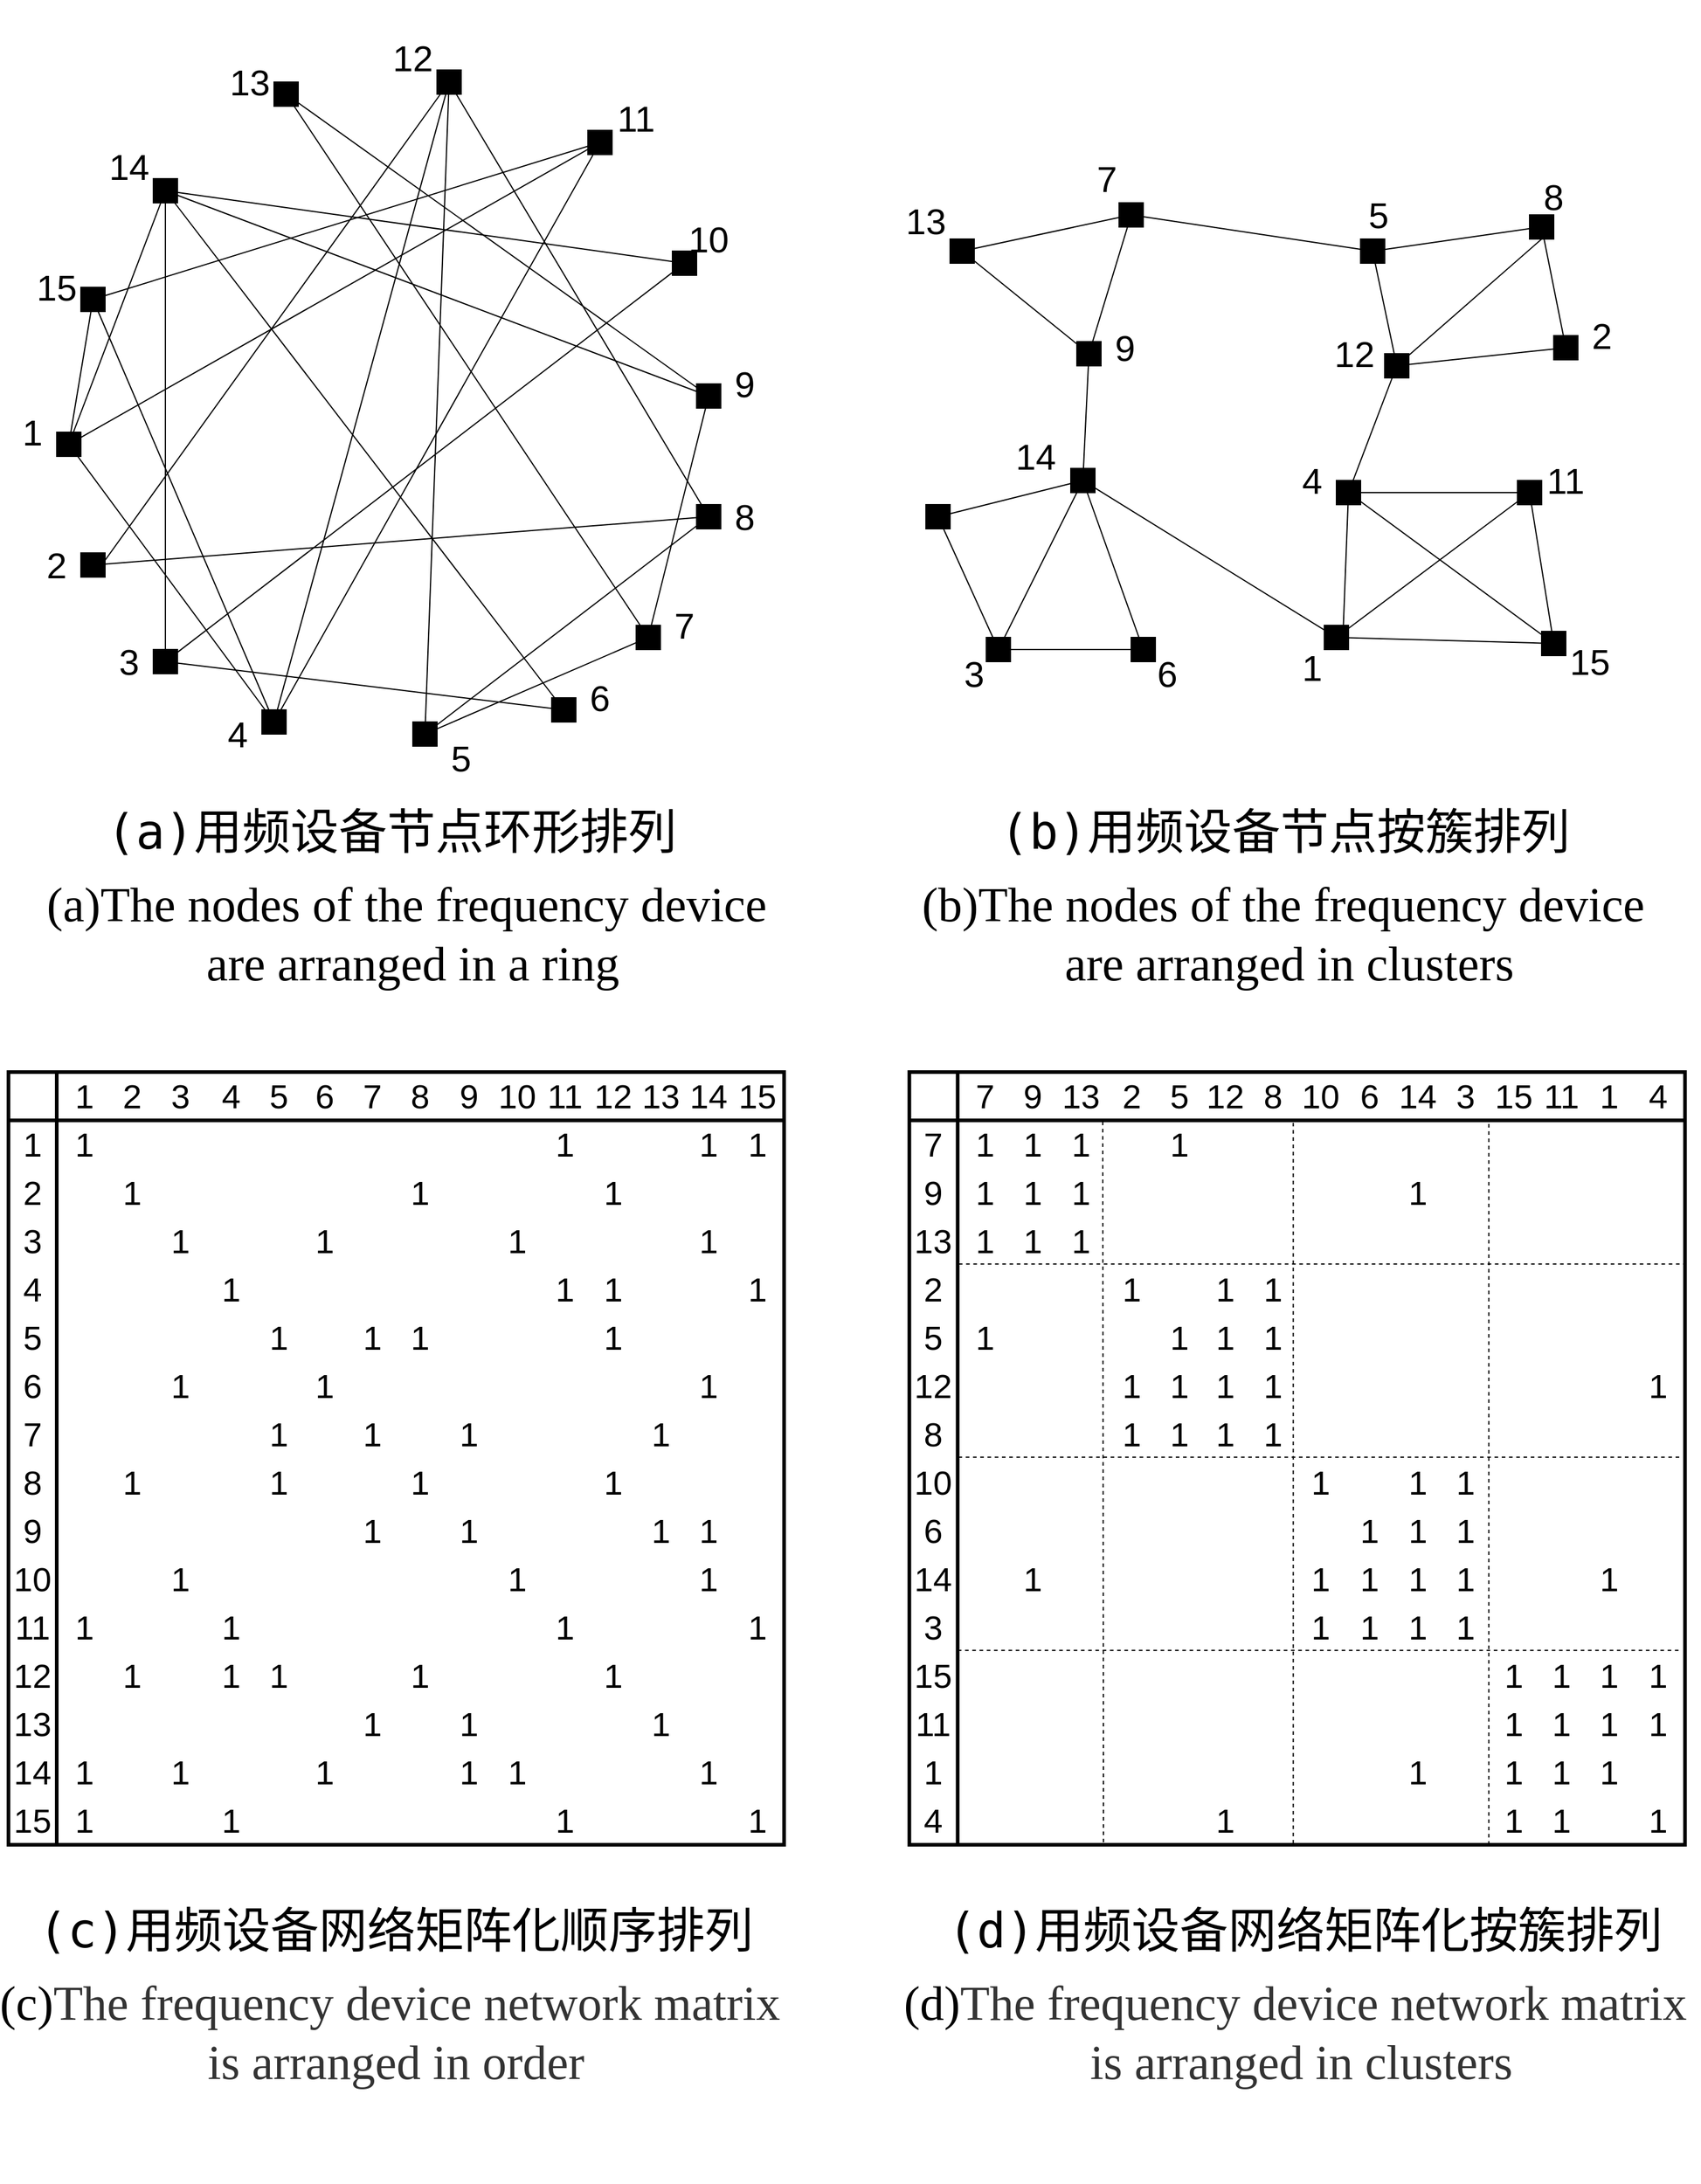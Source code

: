 <mxfile version="14.9.6" type="github">
  <diagram id="UQyLXl9a_MGCBrZ4A5Hq" name="Page-1">
    <mxGraphModel dx="2076" dy="2232" grid="1" gridSize="10" guides="1" tooltips="1" connect="1" arrows="1" fold="1" page="1" pageScale="1" pageWidth="850" pageHeight="1100" math="0" shadow="0">
      <root>
        <mxCell id="0" />
        <mxCell id="1" parent="0" />
        <mxCell id="qw-UVNlcl3JzZN6nI1bn-23" value="" style="shape=ext;double=1;whiteSpace=wrap;html=1;aspect=fixed;fillColor=#000000;fontSize=5;" parent="1" vertex="1">
          <mxGeometry x="160" y="210" width="20" height="20" as="geometry" />
        </mxCell>
        <mxCell id="qw-UVNlcl3JzZN6nI1bn-24" value="" style="shape=ext;double=1;whiteSpace=wrap;html=1;aspect=fixed;fillColor=#000000;fontSize=5;" parent="1" vertex="1">
          <mxGeometry x="140" y="330" width="20" height="20" as="geometry" />
        </mxCell>
        <mxCell id="qw-UVNlcl3JzZN6nI1bn-25" value="" style="shape=ext;double=1;whiteSpace=wrap;html=1;aspect=fixed;fillColor=#000000;fontSize=5;" parent="1" vertex="1">
          <mxGeometry x="320" y="40" width="20" height="20" as="geometry" />
        </mxCell>
        <mxCell id="qw-UVNlcl3JzZN6nI1bn-26" value="" style="shape=ext;double=1;whiteSpace=wrap;html=1;aspect=fixed;fillColor=#000000;fontSize=5;" parent="1" vertex="1">
          <mxGeometry x="220" y="120" width="20" height="20" as="geometry" />
        </mxCell>
        <mxCell id="qw-UVNlcl3JzZN6nI1bn-27" value="" style="shape=ext;double=1;whiteSpace=wrap;html=1;aspect=fixed;fillColor=#000000;fontSize=5;" parent="1" vertex="1">
          <mxGeometry x="650" y="180" width="20" height="20" as="geometry" />
        </mxCell>
        <mxCell id="qw-UVNlcl3JzZN6nI1bn-28" value="" style="shape=ext;double=1;whiteSpace=wrap;html=1;aspect=fixed;fillColor=#000000;fontSize=5;" parent="1" vertex="1">
          <mxGeometry x="670" y="290" width="20" height="20" as="geometry" />
        </mxCell>
        <mxCell id="qw-UVNlcl3JzZN6nI1bn-29" value="" style="shape=ext;double=1;whiteSpace=wrap;html=1;aspect=fixed;fillColor=#000000;fontSize=5;" parent="1" vertex="1">
          <mxGeometry x="435" y="570" width="20" height="20" as="geometry" />
        </mxCell>
        <mxCell id="qw-UVNlcl3JzZN6nI1bn-30" value="" style="shape=ext;double=1;whiteSpace=wrap;html=1;aspect=fixed;fillColor=#000000;fontSize=5;" parent="1" vertex="1">
          <mxGeometry x="220" y="510" width="20" height="20" as="geometry" />
        </mxCell>
        <mxCell id="qw-UVNlcl3JzZN6nI1bn-32" value="" style="shape=ext;double=1;whiteSpace=wrap;html=1;aspect=fixed;fillColor=#000000;fontSize=5;" parent="1" vertex="1">
          <mxGeometry x="580" y="80" width="20" height="20" as="geometry" />
        </mxCell>
        <mxCell id="qw-UVNlcl3JzZN6nI1bn-33" value="" style="shape=ext;double=1;whiteSpace=wrap;html=1;aspect=fixed;fillColor=#000000;fontSize=5;" parent="1" vertex="1">
          <mxGeometry x="455" y="30" width="20" height="20" as="geometry" />
        </mxCell>
        <mxCell id="qw-UVNlcl3JzZN6nI1bn-37" value="&lt;p style=&quot;font-size: 30px&quot;&gt;&lt;font style=&quot;font-size: 30px&quot;&gt;10&lt;/font&gt;&lt;/p&gt;" style="text;html=1;strokeColor=none;fillColor=none;align=center;verticalAlign=middle;whiteSpace=wrap;rounded=0;fontSize=5;" parent="1" vertex="1">
          <mxGeometry x="660" y="160" width="40" height="20" as="geometry" />
        </mxCell>
        <mxCell id="qw-UVNlcl3JzZN6nI1bn-38" value="&lt;p style=&quot;font-size: 30px&quot;&gt;&lt;font style=&quot;font-size: 30px&quot;&gt;5&lt;/font&gt;&lt;/p&gt;" style="text;html=1;strokeColor=none;fillColor=none;align=center;verticalAlign=middle;whiteSpace=wrap;rounded=0;fontSize=5;" parent="1" vertex="1">
          <mxGeometry x="455" y="590" width="40" height="20" as="geometry" />
        </mxCell>
        <mxCell id="qw-UVNlcl3JzZN6nI1bn-39" value="&lt;p style=&quot;font-size: 30px&quot;&gt;&lt;font style=&quot;font-size: 30px&quot;&gt;6&lt;/font&gt;&lt;/p&gt;" style="text;html=1;strokeColor=none;fillColor=none;align=center;verticalAlign=middle;whiteSpace=wrap;rounded=0;fontSize=5;" parent="1" vertex="1">
          <mxGeometry x="570" y="540" width="40" height="20" as="geometry" />
        </mxCell>
        <mxCell id="qw-UVNlcl3JzZN6nI1bn-40" value="&lt;p style=&quot;font-size: 30px&quot;&gt;&lt;font style=&quot;font-size: 30px&quot;&gt;7&lt;/font&gt;&lt;/p&gt;" style="text;html=1;strokeColor=none;fillColor=none;align=center;verticalAlign=middle;whiteSpace=wrap;rounded=0;fontSize=5;" parent="1" vertex="1">
          <mxGeometry x="640" y="480" width="40" height="20" as="geometry" />
        </mxCell>
        <mxCell id="qw-UVNlcl3JzZN6nI1bn-41" value="&lt;p style=&quot;font-size: 30px&quot;&gt;&lt;font style=&quot;font-size: 30px&quot;&gt;8&lt;/font&gt;&lt;/p&gt;" style="text;html=1;strokeColor=none;fillColor=none;align=center;verticalAlign=middle;whiteSpace=wrap;rounded=0;fontSize=5;" parent="1" vertex="1">
          <mxGeometry x="690" y="390" width="40" height="20" as="geometry" />
        </mxCell>
        <mxCell id="qw-UVNlcl3JzZN6nI1bn-42" value="&lt;p style=&quot;font-size: 30px&quot;&gt;&lt;font style=&quot;font-size: 30px&quot;&gt;9&lt;/font&gt;&lt;/p&gt;" style="text;html=1;strokeColor=none;fillColor=none;align=center;verticalAlign=middle;whiteSpace=wrap;rounded=0;fontSize=5;" parent="1" vertex="1">
          <mxGeometry x="690" y="280" width="40" height="20" as="geometry" />
        </mxCell>
        <mxCell id="qw-UVNlcl3JzZN6nI1bn-43" value="&lt;p style=&quot;font-size: 30px&quot;&gt;&lt;font style=&quot;font-size: 30px&quot;&gt;3&lt;/font&gt;&lt;/p&gt;" style="text;html=1;strokeColor=none;fillColor=none;align=center;verticalAlign=middle;whiteSpace=wrap;rounded=0;fontSize=5;" parent="1" vertex="1">
          <mxGeometry x="180" y="510" width="40" height="20" as="geometry" />
        </mxCell>
        <mxCell id="qw-UVNlcl3JzZN6nI1bn-44" value="&lt;p style=&quot;font-size: 30px&quot;&gt;&lt;font style=&quot;font-size: 30px&quot;&gt;2&lt;/font&gt;&lt;/p&gt;" style="text;html=1;strokeColor=none;fillColor=none;align=center;verticalAlign=middle;whiteSpace=wrap;rounded=0;fontSize=5;" parent="1" vertex="1">
          <mxGeometry x="120" y="430" width="40" height="20" as="geometry" />
        </mxCell>
        <mxCell id="qw-UVNlcl3JzZN6nI1bn-45" value="&lt;p style=&quot;font-size: 30px&quot;&gt;&lt;font style=&quot;font-size: 30px&quot;&gt;1&lt;/font&gt;&lt;/p&gt;" style="text;html=1;strokeColor=none;fillColor=none;align=center;verticalAlign=middle;whiteSpace=wrap;rounded=0;fontSize=5;" parent="1" vertex="1">
          <mxGeometry x="100" y="320" width="40" height="20" as="geometry" />
        </mxCell>
        <mxCell id="qw-UVNlcl3JzZN6nI1bn-49" value="&lt;p style=&quot;font-size: 30px&quot;&gt;&lt;font style=&quot;font-size: 30px&quot;&gt;4&lt;/font&gt;&lt;/p&gt;" style="text;html=1;strokeColor=none;fillColor=none;align=center;verticalAlign=middle;whiteSpace=wrap;rounded=0;fontSize=5;" parent="1" vertex="1">
          <mxGeometry x="270" y="570" width="40" height="20" as="geometry" />
        </mxCell>
        <mxCell id="qw-UVNlcl3JzZN6nI1bn-66" value="" style="shape=ext;double=1;whiteSpace=wrap;html=1;aspect=fixed;fillColor=#000000;fontSize=5;" parent="1" vertex="1">
          <mxGeometry x="310" y="560" width="20" height="20" as="geometry" />
        </mxCell>
        <mxCell id="qw-UVNlcl3JzZN6nI1bn-67" value="" style="shape=ext;double=1;whiteSpace=wrap;html=1;aspect=fixed;fillColor=#000000;fontSize=5;" parent="1" vertex="1">
          <mxGeometry x="160" y="430" width="20" height="20" as="geometry" />
        </mxCell>
        <mxCell id="qw-UVNlcl3JzZN6nI1bn-68" value="" style="shape=ext;double=1;whiteSpace=wrap;html=1;aspect=fixed;fillColor=#000000;fontSize=5;" parent="1" vertex="1">
          <mxGeometry x="620" y="490" width="20" height="20" as="geometry" />
        </mxCell>
        <mxCell id="qw-UVNlcl3JzZN6nI1bn-69" value="" style="shape=ext;double=1;whiteSpace=wrap;html=1;aspect=fixed;fillColor=#000000;fontSize=5;" parent="1" vertex="1">
          <mxGeometry x="550" y="550" width="20" height="20" as="geometry" />
        </mxCell>
        <mxCell id="qw-UVNlcl3JzZN6nI1bn-73" value="&lt;p style=&quot;font-size: 30px&quot;&gt;&lt;font style=&quot;font-size: 30px&quot;&gt;15&lt;/font&gt;&lt;/p&gt;" style="text;html=1;strokeColor=none;fillColor=none;align=center;verticalAlign=middle;whiteSpace=wrap;rounded=0;fontSize=5;" parent="1" vertex="1">
          <mxGeometry x="120" y="200" width="40" height="20" as="geometry" />
        </mxCell>
        <mxCell id="qw-UVNlcl3JzZN6nI1bn-74" value="&lt;p style=&quot;font-size: 30px&quot;&gt;&lt;font style=&quot;font-size: 30px&quot;&gt;14&lt;/font&gt;&lt;/p&gt;" style="text;html=1;strokeColor=none;fillColor=none;align=center;verticalAlign=middle;whiteSpace=wrap;rounded=0;fontSize=5;" parent="1" vertex="1">
          <mxGeometry x="180" y="100" width="40" height="20" as="geometry" />
        </mxCell>
        <mxCell id="qw-UVNlcl3JzZN6nI1bn-75" value="&lt;p style=&quot;font-size: 30px&quot;&gt;&lt;font style=&quot;font-size: 30px&quot;&gt;13&lt;/font&gt;&lt;/p&gt;" style="text;html=1;strokeColor=none;fillColor=none;align=center;verticalAlign=middle;whiteSpace=wrap;rounded=0;fontSize=5;" parent="1" vertex="1">
          <mxGeometry x="280" y="30" width="40" height="20" as="geometry" />
        </mxCell>
        <mxCell id="qw-UVNlcl3JzZN6nI1bn-76" value="&lt;p style=&quot;font-size: 30px&quot;&gt;&lt;font style=&quot;font-size: 30px&quot;&gt;12&lt;/font&gt;&lt;/p&gt;" style="text;html=1;strokeColor=none;fillColor=none;align=center;verticalAlign=middle;whiteSpace=wrap;rounded=0;fontSize=5;" parent="1" vertex="1">
          <mxGeometry x="415" y="10" width="40" height="20" as="geometry" />
        </mxCell>
        <mxCell id="qw-UVNlcl3JzZN6nI1bn-77" value="&lt;p style=&quot;font-size: 30px&quot;&gt;&lt;font style=&quot;font-size: 30px&quot;&gt;11&lt;/font&gt;&lt;/p&gt;" style="text;html=1;strokeColor=none;fillColor=none;align=center;verticalAlign=middle;whiteSpace=wrap;rounded=0;fontSize=5;" parent="1" vertex="1">
          <mxGeometry x="600" y="60" width="40" height="20" as="geometry" />
        </mxCell>
        <mxCell id="qw-UVNlcl3JzZN6nI1bn-81" value="" style="endArrow=none;html=1;fontSize=5;" parent="1" source="qw-UVNlcl3JzZN6nI1bn-28" target="qw-UVNlcl3JzZN6nI1bn-68" edge="1">
          <mxGeometry width="50" height="50" relative="1" as="geometry">
            <mxPoint x="675" y="300" as="sourcePoint" />
            <mxPoint x="410" y="170" as="targetPoint" />
          </mxGeometry>
        </mxCell>
        <mxCell id="qw-UVNlcl3JzZN6nI1bn-82" value="" style="endArrow=none;html=1;fontSize=5;" parent="1" source="qw-UVNlcl3JzZN6nI1bn-25" target="qw-UVNlcl3JzZN6nI1bn-68" edge="1">
          <mxGeometry width="50" height="50" relative="1" as="geometry">
            <mxPoint x="360" y="220" as="sourcePoint" />
            <mxPoint x="410" y="170" as="targetPoint" />
          </mxGeometry>
        </mxCell>
        <mxCell id="qw-UVNlcl3JzZN6nI1bn-83" value="" style="endArrow=none;html=1;fontSize=5;" parent="1" source="qw-UVNlcl3JzZN6nI1bn-29" target="qw-UVNlcl3JzZN6nI1bn-68" edge="1">
          <mxGeometry width="50" height="50" relative="1" as="geometry">
            <mxPoint x="445" y="580" as="sourcePoint" />
            <mxPoint x="630" y="500" as="targetPoint" />
          </mxGeometry>
        </mxCell>
        <mxCell id="qw-UVNlcl3JzZN6nI1bn-84" value="" style="endArrow=none;html=1;fontSize=5;" parent="1" source="qw-UVNlcl3JzZN6nI1bn-26" edge="1">
          <mxGeometry width="50" height="50" relative="1" as="geometry">
            <mxPoint x="230" y="130" as="sourcePoint" />
            <mxPoint x="680" y="300" as="targetPoint" />
          </mxGeometry>
        </mxCell>
        <mxCell id="qw-UVNlcl3JzZN6nI1bn-86" value="" style="endArrow=none;html=1;fontSize=5;exitX=0.5;exitY=1;exitDx=0;exitDy=0;" parent="1" source="qw-UVNlcl3JzZN6nI1bn-67" target="qw-UVNlcl3JzZN6nI1bn-33" edge="1">
          <mxGeometry width="50" height="50" relative="1" as="geometry">
            <mxPoint x="360" y="220" as="sourcePoint" />
            <mxPoint x="410" y="170" as="targetPoint" />
          </mxGeometry>
        </mxCell>
        <mxCell id="qw-UVNlcl3JzZN6nI1bn-87" value="" style="endArrow=none;html=1;fontSize=5;" parent="1" source="qw-UVNlcl3JzZN6nI1bn-70" edge="1">
          <mxGeometry width="50" height="50" relative="1" as="geometry">
            <mxPoint x="180" y="440" as="sourcePoint" />
            <mxPoint x="680" y="400" as="targetPoint" />
          </mxGeometry>
        </mxCell>
        <mxCell id="qw-UVNlcl3JzZN6nI1bn-88" value="" style="endArrow=none;html=1;fontSize=5;" parent="1" source="qw-UVNlcl3JzZN6nI1bn-29" target="qw-UVNlcl3JzZN6nI1bn-33" edge="1">
          <mxGeometry width="50" height="50" relative="1" as="geometry">
            <mxPoint x="440" y="580" as="sourcePoint" />
            <mxPoint x="410" y="170" as="targetPoint" />
          </mxGeometry>
        </mxCell>
        <mxCell id="qw-UVNlcl3JzZN6nI1bn-89" value="" style="endArrow=none;html=1;fontSize=5;" parent="1" source="qw-UVNlcl3JzZN6nI1bn-70" target="qw-UVNlcl3JzZN6nI1bn-29" edge="1">
          <mxGeometry width="50" height="50" relative="1" as="geometry">
            <mxPoint x="680" y="400" as="sourcePoint" />
            <mxPoint x="440" y="580" as="targetPoint" />
          </mxGeometry>
        </mxCell>
        <mxCell id="qw-UVNlcl3JzZN6nI1bn-91" value="" style="endArrow=none;html=1;fontSize=5;" parent="1" source="qw-UVNlcl3JzZN6nI1bn-66" target="qw-UVNlcl3JzZN6nI1bn-33" edge="1">
          <mxGeometry width="50" height="50" relative="1" as="geometry">
            <mxPoint x="360" y="220" as="sourcePoint" />
            <mxPoint x="410" y="170" as="targetPoint" />
          </mxGeometry>
        </mxCell>
        <mxCell id="qw-UVNlcl3JzZN6nI1bn-93" value="" style="endArrow=none;html=1;fontSize=5;" parent="1" source="qw-UVNlcl3JzZN6nI1bn-27" target="qw-UVNlcl3JzZN6nI1bn-26" edge="1">
          <mxGeometry width="50" height="50" relative="1" as="geometry">
            <mxPoint x="650" y="190" as="sourcePoint" />
            <mxPoint x="230" y="130" as="targetPoint" />
          </mxGeometry>
        </mxCell>
        <mxCell id="qw-UVNlcl3JzZN6nI1bn-94" value="" style="endArrow=none;html=1;fontSize=5;" parent="1" source="qw-UVNlcl3JzZN6nI1bn-30" target="qw-UVNlcl3JzZN6nI1bn-69" edge="1">
          <mxGeometry width="50" height="50" relative="1" as="geometry">
            <mxPoint x="360" y="220" as="sourcePoint" />
            <mxPoint x="550" y="560" as="targetPoint" />
          </mxGeometry>
        </mxCell>
        <mxCell id="qw-UVNlcl3JzZN6nI1bn-95" value="" style="endArrow=none;html=1;fontSize=5;" parent="1" source="qw-UVNlcl3JzZN6nI1bn-30" target="qw-UVNlcl3JzZN6nI1bn-26" edge="1">
          <mxGeometry width="50" height="50" relative="1" as="geometry">
            <mxPoint x="360" y="220" as="sourcePoint" />
            <mxPoint x="410" y="170" as="targetPoint" />
          </mxGeometry>
        </mxCell>
        <mxCell id="qw-UVNlcl3JzZN6nI1bn-96" value="" style="endArrow=none;html=1;fontSize=5;" parent="1" source="qw-UVNlcl3JzZN6nI1bn-24" target="qw-UVNlcl3JzZN6nI1bn-26" edge="1">
          <mxGeometry width="50" height="50" relative="1" as="geometry">
            <mxPoint x="150" y="340" as="sourcePoint" />
            <mxPoint x="230" y="140" as="targetPoint" />
          </mxGeometry>
        </mxCell>
        <mxCell id="qw-UVNlcl3JzZN6nI1bn-97" value="" style="endArrow=none;html=1;fontSize=5;" parent="1" source="qw-UVNlcl3JzZN6nI1bn-23" target="qw-UVNlcl3JzZN6nI1bn-32" edge="1">
          <mxGeometry width="50" height="50" relative="1" as="geometry">
            <mxPoint x="360" y="220" as="sourcePoint" />
            <mxPoint x="570" y="110" as="targetPoint" />
          </mxGeometry>
        </mxCell>
        <mxCell id="qw-UVNlcl3JzZN6nI1bn-98" value="" style="endArrow=none;html=1;fontSize=5;" parent="1" source="qw-UVNlcl3JzZN6nI1bn-66" target="qw-UVNlcl3JzZN6nI1bn-23" edge="1">
          <mxGeometry width="50" height="50" relative="1" as="geometry">
            <mxPoint x="320" y="570" as="sourcePoint" />
            <mxPoint x="410" y="170" as="targetPoint" />
          </mxGeometry>
        </mxCell>
        <mxCell id="qw-UVNlcl3JzZN6nI1bn-99" value="" style="endArrow=none;html=1;fontSize=5;" parent="1" source="qw-UVNlcl3JzZN6nI1bn-24" target="qw-UVNlcl3JzZN6nI1bn-32" edge="1">
          <mxGeometry width="50" height="50" relative="1" as="geometry">
            <mxPoint x="150" y="340" as="sourcePoint" />
            <mxPoint x="560" y="120" as="targetPoint" />
          </mxGeometry>
        </mxCell>
        <mxCell id="qw-UVNlcl3JzZN6nI1bn-100" value="" style="endArrow=none;html=1;fontSize=5;" parent="1" source="qw-UVNlcl3JzZN6nI1bn-66" target="qw-UVNlcl3JzZN6nI1bn-32" edge="1">
          <mxGeometry width="50" height="50" relative="1" as="geometry">
            <mxPoint x="320" y="570" as="sourcePoint" />
            <mxPoint x="410" y="170" as="targetPoint" />
          </mxGeometry>
        </mxCell>
        <mxCell id="qw-UVNlcl3JzZN6nI1bn-70" value="" style="shape=ext;double=1;whiteSpace=wrap;html=1;aspect=fixed;fillColor=#000000;fontSize=5;" parent="1" vertex="1">
          <mxGeometry x="670" y="390" width="20" height="20" as="geometry" />
        </mxCell>
        <mxCell id="qw-UVNlcl3JzZN6nI1bn-101" value="" style="endArrow=none;html=1;fontSize=5;" parent="1" source="qw-UVNlcl3JzZN6nI1bn-67" target="qw-UVNlcl3JzZN6nI1bn-70" edge="1">
          <mxGeometry width="50" height="50" relative="1" as="geometry">
            <mxPoint x="180" y="440" as="sourcePoint" />
            <mxPoint x="680" y="400" as="targetPoint" />
          </mxGeometry>
        </mxCell>
        <mxCell id="qw-UVNlcl3JzZN6nI1bn-361" value="" style="endArrow=none;html=1;fontSize=5;" parent="1" source="qw-UVNlcl3JzZN6nI1bn-337" target="qw-UVNlcl3JzZN6nI1bn-354" edge="1">
          <mxGeometry width="50" height="50" relative="1" as="geometry">
            <mxPoint x="1435" y="450" as="sourcePoint" />
            <mxPoint x="1170" y="320" as="targetPoint" />
          </mxGeometry>
        </mxCell>
        <mxCell id="qw-UVNlcl3JzZN6nI1bn-362" value="" style="endArrow=none;html=1;fontSize=5;" parent="1" source="qw-UVNlcl3JzZN6nI1bn-334" target="qw-UVNlcl3JzZN6nI1bn-354" edge="1">
          <mxGeometry width="50" height="50" relative="1" as="geometry">
            <mxPoint x="1120" y="370" as="sourcePoint" />
            <mxPoint x="1170" y="320" as="targetPoint" />
          </mxGeometry>
        </mxCell>
        <mxCell id="qw-UVNlcl3JzZN6nI1bn-363" value="" style="endArrow=none;html=1;fontSize=5;" parent="1" source="qw-UVNlcl3JzZN6nI1bn-338" target="qw-UVNlcl3JzZN6nI1bn-354" edge="1">
          <mxGeometry width="50" height="50" relative="1" as="geometry">
            <mxPoint x="1205" y="730" as="sourcePoint" />
            <mxPoint x="1390" y="650" as="targetPoint" />
          </mxGeometry>
        </mxCell>
        <mxCell id="qw-UVNlcl3JzZN6nI1bn-364" value="" style="endArrow=none;html=1;fontSize=5;" parent="1" source="qw-UVNlcl3JzZN6nI1bn-335" target="qw-UVNlcl3JzZN6nI1bn-337" edge="1">
          <mxGeometry width="50" height="50" relative="1" as="geometry">
            <mxPoint x="990" y="280" as="sourcePoint" />
            <mxPoint x="1430" y="450" as="targetPoint" />
          </mxGeometry>
        </mxCell>
        <mxCell id="qw-UVNlcl3JzZN6nI1bn-366" value="" style="endArrow=none;html=1;fontSize=5;" parent="1" source="qw-UVNlcl3JzZN6nI1bn-353" target="qw-UVNlcl3JzZN6nI1bn-341" edge="1">
          <mxGeometry width="50" height="50" relative="1" as="geometry">
            <mxPoint x="1440" y="250" as="sourcePoint" />
            <mxPoint x="1170" y="320" as="targetPoint" />
          </mxGeometry>
        </mxCell>
        <mxCell id="qw-UVNlcl3JzZN6nI1bn-368" value="" style="endArrow=none;html=1;fontSize=5;" parent="1" source="qw-UVNlcl3JzZN6nI1bn-338" target="qw-UVNlcl3JzZN6nI1bn-341" edge="1">
          <mxGeometry width="50" height="50" relative="1" as="geometry">
            <mxPoint x="1200" y="730" as="sourcePoint" />
            <mxPoint x="1170" y="320" as="targetPoint" />
          </mxGeometry>
        </mxCell>
        <mxCell id="qw-UVNlcl3JzZN6nI1bn-369" value="" style="endArrow=none;html=1;fontSize=5;" parent="1" source="qw-UVNlcl3JzZN6nI1bn-381" target="qw-UVNlcl3JzZN6nI1bn-338" edge="1">
          <mxGeometry width="50" height="50" relative="1" as="geometry">
            <mxPoint x="1440" y="550" as="sourcePoint" />
            <mxPoint x="1200" y="730" as="targetPoint" />
          </mxGeometry>
        </mxCell>
        <mxCell id="qw-UVNlcl3JzZN6nI1bn-371" value="" style="endArrow=none;html=1;fontSize=5;" parent="1" source="qw-UVNlcl3JzZN6nI1bn-352" target="qw-UVNlcl3JzZN6nI1bn-341" edge="1">
          <mxGeometry width="50" height="50" relative="1" as="geometry">
            <mxPoint x="1120" y="370" as="sourcePoint" />
            <mxPoint x="1170" y="320" as="targetPoint" />
          </mxGeometry>
        </mxCell>
        <mxCell id="qw-UVNlcl3JzZN6nI1bn-373" value="" style="endArrow=none;html=1;fontSize=5;" parent="1" source="qw-UVNlcl3JzZN6nI1bn-336" target="qw-UVNlcl3JzZN6nI1bn-335" edge="1">
          <mxGeometry width="50" height="50" relative="1" as="geometry">
            <mxPoint x="1410" y="340" as="sourcePoint" />
            <mxPoint x="990" y="280" as="targetPoint" />
          </mxGeometry>
        </mxCell>
        <mxCell id="qw-UVNlcl3JzZN6nI1bn-374" value="" style="endArrow=none;html=1;fontSize=5;" parent="1" source="qw-UVNlcl3JzZN6nI1bn-339" target="qw-UVNlcl3JzZN6nI1bn-355" edge="1">
          <mxGeometry width="50" height="50" relative="1" as="geometry">
            <mxPoint x="1120" y="370" as="sourcePoint" />
            <mxPoint x="1310" y="710" as="targetPoint" />
          </mxGeometry>
        </mxCell>
        <mxCell id="qw-UVNlcl3JzZN6nI1bn-375" value="" style="endArrow=none;html=1;fontSize=5;" parent="1" source="qw-UVNlcl3JzZN6nI1bn-339" target="qw-UVNlcl3JzZN6nI1bn-335" edge="1">
          <mxGeometry width="50" height="50" relative="1" as="geometry">
            <mxPoint x="1120" y="370" as="sourcePoint" />
            <mxPoint x="1170" y="320" as="targetPoint" />
          </mxGeometry>
        </mxCell>
        <mxCell id="qw-UVNlcl3JzZN6nI1bn-376" value="" style="endArrow=none;html=1;fontSize=5;" parent="1" source="qw-UVNlcl3JzZN6nI1bn-333" target="qw-UVNlcl3JzZN6nI1bn-335" edge="1">
          <mxGeometry width="50" height="50" relative="1" as="geometry">
            <mxPoint x="910" y="490" as="sourcePoint" />
            <mxPoint x="990" y="290" as="targetPoint" />
          </mxGeometry>
        </mxCell>
        <mxCell id="qw-UVNlcl3JzZN6nI1bn-377" value="" style="endArrow=none;html=1;fontSize=5;" parent="1" source="qw-UVNlcl3JzZN6nI1bn-332" target="qw-UVNlcl3JzZN6nI1bn-340" edge="1">
          <mxGeometry width="50" height="50" relative="1" as="geometry">
            <mxPoint x="1120" y="370" as="sourcePoint" />
            <mxPoint x="1330" y="260" as="targetPoint" />
          </mxGeometry>
        </mxCell>
        <mxCell id="qw-UVNlcl3JzZN6nI1bn-378" value="" style="endArrow=none;html=1;fontSize=5;" parent="1" source="qw-UVNlcl3JzZN6nI1bn-352" target="qw-UVNlcl3JzZN6nI1bn-332" edge="1">
          <mxGeometry width="50" height="50" relative="1" as="geometry">
            <mxPoint x="1080" y="720" as="sourcePoint" />
            <mxPoint x="1170" y="320" as="targetPoint" />
          </mxGeometry>
        </mxCell>
        <mxCell id="qw-UVNlcl3JzZN6nI1bn-379" value="" style="endArrow=none;html=1;fontSize=5;" parent="1" source="qw-UVNlcl3JzZN6nI1bn-333" target="qw-UVNlcl3JzZN6nI1bn-340" edge="1">
          <mxGeometry width="50" height="50" relative="1" as="geometry">
            <mxPoint x="910" y="490" as="sourcePoint" />
            <mxPoint x="1320" y="270" as="targetPoint" />
          </mxGeometry>
        </mxCell>
        <mxCell id="qw-UVNlcl3JzZN6nI1bn-380" value="" style="endArrow=none;html=1;fontSize=5;" parent="1" source="qw-UVNlcl3JzZN6nI1bn-352" target="qw-UVNlcl3JzZN6nI1bn-340" edge="1">
          <mxGeometry width="50" height="50" relative="1" as="geometry">
            <mxPoint x="1080" y="720" as="sourcePoint" />
            <mxPoint x="1170" y="320" as="targetPoint" />
          </mxGeometry>
        </mxCell>
        <mxCell id="qw-UVNlcl3JzZN6nI1bn-382" value="" style="endArrow=none;html=1;fontSize=5;" parent="1" source="qw-UVNlcl3JzZN6nI1bn-353" target="qw-UVNlcl3JzZN6nI1bn-381" edge="1">
          <mxGeometry width="50" height="50" relative="1" as="geometry">
            <mxPoint x="940" y="590" as="sourcePoint" />
            <mxPoint x="1440" y="550" as="targetPoint" />
          </mxGeometry>
        </mxCell>
        <mxCell id="qw-UVNlcl3JzZN6nI1bn-388" value="" style="group" parent="1" vertex="1" connectable="0">
          <mxGeometry x="870" y="350" width="40" height="40" as="geometry" />
        </mxCell>
        <mxCell id="qw-UVNlcl3JzZN6nI1bn-396" value="" style="group" parent="1" vertex="1" connectable="0">
          <mxGeometry x="1150" y="480" width="60" height="30" as="geometry" />
        </mxCell>
        <mxCell id="qw-UVNlcl3JzZN6nI1bn-333" value="" style="shape=ext;double=1;whiteSpace=wrap;html=1;aspect=fixed;fillColor=#000000;fontSize=5;" parent="qw-UVNlcl3JzZN6nI1bn-396" vertex="1">
          <mxGeometry x="40" y="10" width="20" height="20" as="geometry" />
        </mxCell>
        <mxCell id="qw-UVNlcl3JzZN6nI1bn-398" value="" style="group" parent="1" vertex="1" connectable="0">
          <mxGeometry x="1400" y="245" width="60" height="20" as="geometry" />
        </mxCell>
        <mxCell id="qw-UVNlcl3JzZN6nI1bn-399" value="" style="group" parent="qw-UVNlcl3JzZN6nI1bn-398" vertex="1" connectable="0">
          <mxGeometry width="60" height="20" as="geometry" />
        </mxCell>
        <mxCell id="qw-UVNlcl3JzZN6nI1bn-430" value="" style="group" parent="qw-UVNlcl3JzZN6nI1bn-399" vertex="1" connectable="0">
          <mxGeometry y="-10" width="60" height="30" as="geometry" />
        </mxCell>
        <mxCell id="qw-UVNlcl3JzZN6nI1bn-431" value="" style="group" parent="qw-UVNlcl3JzZN6nI1bn-430" vertex="1" connectable="0">
          <mxGeometry width="60" height="30" as="geometry" />
        </mxCell>
        <mxCell id="qw-UVNlcl3JzZN6nI1bn-349" value="&lt;p style=&quot;font-size: 30px&quot;&gt;&lt;font style=&quot;font-size: 30px&quot;&gt;2&lt;/font&gt;&lt;/p&gt;" style="text;html=1;strokeColor=none;fillColor=none;align=center;verticalAlign=middle;whiteSpace=wrap;rounded=0;fontSize=5;" parent="qw-UVNlcl3JzZN6nI1bn-431" vertex="1">
          <mxGeometry y="5" width="40" height="20" as="geometry" />
        </mxCell>
        <mxCell id="qw-UVNlcl3JzZN6nI1bn-402" value="" style="group" parent="1" vertex="1" connectable="0">
          <mxGeometry x="1220" y="150" width="60" height="40" as="geometry" />
        </mxCell>
        <mxCell id="qw-UVNlcl3JzZN6nI1bn-443" value="" style="group" parent="qw-UVNlcl3JzZN6nI1bn-402" vertex="1" connectable="0">
          <mxGeometry y="20" width="60" height="20" as="geometry" />
        </mxCell>
        <mxCell id="qw-UVNlcl3JzZN6nI1bn-338" value="" style="shape=ext;double=1;whiteSpace=wrap;html=1;aspect=fixed;fillColor=#000000;fontSize=5;" parent="qw-UVNlcl3JzZN6nI1bn-443" vertex="1">
          <mxGeometry width="20" height="20" as="geometry" />
        </mxCell>
        <mxCell id="qw-UVNlcl3JzZN6nI1bn-406" value="" style="group" parent="1" vertex="1" connectable="0">
          <mxGeometry x="960" y="240" width="60" height="50" as="geometry" />
        </mxCell>
        <mxCell id="qw-UVNlcl3JzZN6nI1bn-438" value="" style="group" parent="qw-UVNlcl3JzZN6nI1bn-406" vertex="1" connectable="0">
          <mxGeometry x="15" y="-10" width="40" height="50" as="geometry" />
        </mxCell>
        <mxCell id="qw-UVNlcl3JzZN6nI1bn-337" value="" style="shape=ext;double=1;whiteSpace=wrap;html=1;aspect=fixed;fillColor=#000000;fontSize=5;" parent="qw-UVNlcl3JzZN6nI1bn-438" vertex="1">
          <mxGeometry x="10" y="25" width="20" height="20" as="geometry" />
        </mxCell>
        <mxCell id="qw-UVNlcl3JzZN6nI1bn-415" value="" style="group" parent="1" vertex="1" connectable="0">
          <mxGeometry x="1030" y="580" width="100" height="120" as="geometry" />
        </mxCell>
        <mxCell id="qw-UVNlcl3JzZN6nI1bn-423" value="" style="group" parent="1" vertex="1" connectable="0">
          <mxGeometry x="1200" y="245" width="60" height="40" as="geometry" />
        </mxCell>
        <mxCell id="qw-UVNlcl3JzZN6nI1bn-440" value="" style="group" parent="qw-UVNlcl3JzZN6nI1bn-423" vertex="1" connectable="0">
          <mxGeometry width="60" height="40" as="geometry" />
        </mxCell>
        <mxCell id="qw-UVNlcl3JzZN6nI1bn-359" value="&lt;p style=&quot;font-size: 30px&quot;&gt;&lt;font style=&quot;font-size: 30px&quot;&gt;12&lt;/font&gt;&lt;/p&gt;" style="text;html=1;strokeColor=none;fillColor=none;align=center;verticalAlign=middle;whiteSpace=wrap;rounded=0;fontSize=5;" parent="qw-UVNlcl3JzZN6nI1bn-440" vertex="1">
          <mxGeometry x="-5" y="10" width="40" height="20" as="geometry" />
        </mxCell>
        <mxCell id="qw-UVNlcl3JzZN6nI1bn-341" value="" style="shape=ext;double=1;whiteSpace=wrap;html=1;aspect=fixed;fillColor=#000000;fontSize=5;" parent="qw-UVNlcl3JzZN6nI1bn-440" vertex="1">
          <mxGeometry x="40" y="20" width="20" height="20" as="geometry" />
        </mxCell>
        <mxCell id="qw-UVNlcl3JzZN6nI1bn-442" value="" style="group" parent="1" vertex="1" connectable="0">
          <mxGeometry x="860" y="150" width="60" height="40" as="geometry" />
        </mxCell>
        <mxCell id="qw-UVNlcl3JzZN6nI1bn-424" value="" style="group" parent="qw-UVNlcl3JzZN6nI1bn-442" vertex="1" connectable="0">
          <mxGeometry width="60" height="30" as="geometry" />
        </mxCell>
        <mxCell id="qw-UVNlcl3JzZN6nI1bn-358" value="&lt;p style=&quot;font-size: 30px&quot;&gt;&lt;font style=&quot;font-size: 30px&quot;&gt;13&lt;/font&gt;&lt;/p&gt;" style="text;html=1;strokeColor=none;fillColor=none;align=center;verticalAlign=middle;whiteSpace=wrap;rounded=0;fontSize=5;" parent="qw-UVNlcl3JzZN6nI1bn-424" vertex="1">
          <mxGeometry x="-20" y="-5" width="40" height="20" as="geometry" />
        </mxCell>
        <mxCell id="qw-UVNlcl3JzZN6nI1bn-334" value="" style="shape=ext;double=1;whiteSpace=wrap;html=1;aspect=fixed;fillColor=#000000;fontSize=5;" parent="qw-UVNlcl3JzZN6nI1bn-442" vertex="1">
          <mxGeometry x="20" y="20" width="20" height="20" as="geometry" />
        </mxCell>
        <mxCell id="qw-UVNlcl3JzZN6nI1bn-348" value="&lt;p style=&quot;font-size: 30px&quot;&gt;&lt;font style=&quot;font-size: 30px&quot;&gt;3&lt;/font&gt;&lt;/p&gt;" style="text;html=1;strokeColor=none;fillColor=none;align=center;verticalAlign=middle;whiteSpace=wrap;rounded=0;fontSize=5;" parent="1" vertex="1">
          <mxGeometry x="880" y="520" width="40" height="20" as="geometry" />
        </mxCell>
        <mxCell id="qw-UVNlcl3JzZN6nI1bn-339" value="" style="shape=ext;double=1;whiteSpace=wrap;html=1;aspect=fixed;fillColor=#000000;fontSize=5;" parent="1" vertex="1">
          <mxGeometry x="910" y="500" width="20" height="20" as="geometry" />
        </mxCell>
        <mxCell id="qw-UVNlcl3JzZN6nI1bn-340" value="" style="shape=ext;double=1;whiteSpace=wrap;html=1;aspect=fixed;fillColor=#000000;fontSize=5;" parent="1" vertex="1">
          <mxGeometry x="1350" y="370" width="20" height="20" as="geometry" />
        </mxCell>
        <mxCell id="qw-UVNlcl3JzZN6nI1bn-332" value="" style="shape=ext;double=1;whiteSpace=wrap;html=1;aspect=fixed;fillColor=#000000;fontSize=5;" parent="1" vertex="1">
          <mxGeometry x="1370" y="495" width="20" height="20" as="geometry" />
        </mxCell>
        <mxCell id="qw-UVNlcl3JzZN6nI1bn-356" value="&lt;p style=&quot;font-size: 30px&quot;&gt;&lt;font style=&quot;font-size: 30px&quot;&gt;15&lt;/font&gt;&lt;/p&gt;" style="text;html=1;strokeColor=none;fillColor=none;align=center;verticalAlign=middle;whiteSpace=wrap;rounded=0;fontSize=5;" parent="1" vertex="1">
          <mxGeometry x="1390" y="510" width="40" height="20" as="geometry" />
        </mxCell>
        <mxCell id="qw-UVNlcl3JzZN6nI1bn-360" value="&lt;p style=&quot;font-size: 30px&quot;&gt;&lt;font style=&quot;font-size: 30px&quot;&gt;11&lt;/font&gt;&lt;/p&gt;" style="text;html=1;strokeColor=none;fillColor=none;align=center;verticalAlign=middle;whiteSpace=wrap;rounded=0;fontSize=5;" parent="1" vertex="1">
          <mxGeometry x="1370" y="360" width="40" height="20" as="geometry" />
        </mxCell>
        <mxCell id="qw-UVNlcl3JzZN6nI1bn-453" value="" style="endArrow=none;html=1;fontSize=5;" parent="1" source="qw-UVNlcl3JzZN6nI1bn-333" target="qw-UVNlcl3JzZN6nI1bn-332" edge="1">
          <mxGeometry width="50" height="50" relative="1" as="geometry">
            <mxPoint x="1200" y="504" as="sourcePoint" />
            <mxPoint x="1180" y="320" as="targetPoint" />
          </mxGeometry>
        </mxCell>
        <mxCell id="qw-UVNlcl3JzZN6nI1bn-454" value="" style="endArrow=none;html=1;fontSize=5;" parent="1" source="qw-UVNlcl3JzZN6nI1bn-23" target="qw-UVNlcl3JzZN6nI1bn-24" edge="1">
          <mxGeometry width="50" height="50" relative="1" as="geometry">
            <mxPoint x="510" y="350" as="sourcePoint" />
            <mxPoint x="560" y="300" as="targetPoint" />
          </mxGeometry>
        </mxCell>
        <mxCell id="qw-UVNlcl3JzZN6nI1bn-455" value="" style="endArrow=none;html=1;fontSize=5;" parent="1" source="qw-UVNlcl3JzZN6nI1bn-336" target="qw-UVNlcl3JzZN6nI1bn-339" edge="1">
          <mxGeometry width="50" height="50" relative="1" as="geometry">
            <mxPoint x="880" y="300" as="sourcePoint" />
            <mxPoint x="1250" y="320" as="targetPoint" />
          </mxGeometry>
        </mxCell>
        <mxCell id="qw-UVNlcl3JzZN6nI1bn-456" value="" style="endArrow=none;html=1;fontSize=5;" parent="1" source="qw-UVNlcl3JzZN6nI1bn-30" target="qw-UVNlcl3JzZN6nI1bn-27" edge="1">
          <mxGeometry width="50" height="50" relative="1" as="geometry">
            <mxPoint x="520" y="350" as="sourcePoint" />
            <mxPoint x="570" y="300" as="targetPoint" />
          </mxGeometry>
        </mxCell>
        <mxCell id="qw-UVNlcl3JzZN6nI1bn-457" value="" style="endArrow=none;html=1;fontSize=5;" parent="1" source="qw-UVNlcl3JzZN6nI1bn-337" target="qw-UVNlcl3JzZN6nI1bn-334" edge="1">
          <mxGeometry width="50" height="50" relative="1" as="geometry">
            <mxPoint x="1160" y="370" as="sourcePoint" />
            <mxPoint x="1210" y="320" as="targetPoint" />
          </mxGeometry>
        </mxCell>
        <mxCell id="qw-UVNlcl3JzZN6nI1bn-458" value="" style="endArrow=none;html=1;fontSize=5;" parent="1" source="qw-UVNlcl3JzZN6nI1bn-25" edge="1">
          <mxGeometry width="50" height="50" relative="1" as="geometry">
            <mxPoint x="510" y="300" as="sourcePoint" />
            <mxPoint x="680" y="300" as="targetPoint" />
          </mxGeometry>
        </mxCell>
        <mxCell id="qw-UVNlcl3JzZN6nI1bn-355" value="" style="shape=ext;double=1;whiteSpace=wrap;html=1;aspect=fixed;fillColor=#000000;fontSize=5;" parent="1" vertex="1">
          <mxGeometry x="1030" y="500" width="20" height="20" as="geometry" />
        </mxCell>
        <mxCell id="qw-UVNlcl3JzZN6nI1bn-344" value="&lt;p style=&quot;font-size: 30px&quot;&gt;&lt;font style=&quot;font-size: 30px&quot;&gt;6&lt;/font&gt;&lt;/p&gt;" style="text;html=1;strokeColor=none;fillColor=none;align=center;verticalAlign=middle;whiteSpace=wrap;rounded=0;fontSize=5;" parent="1" vertex="1">
          <mxGeometry x="1050" y="520" width="20" height="20" as="geometry" />
        </mxCell>
        <mxCell id="qw-UVNlcl3JzZN6nI1bn-459" value="" style="endArrow=none;html=1;fontSize=5;entryX=0.5;entryY=1;entryDx=0;entryDy=0;" parent="1" source="qw-UVNlcl3JzZN6nI1bn-341" target="qw-UVNlcl3JzZN6nI1bn-381" edge="1">
          <mxGeometry width="50" height="50" relative="1" as="geometry">
            <mxPoint x="1140" y="350" as="sourcePoint" />
            <mxPoint x="1190" y="300" as="targetPoint" />
          </mxGeometry>
        </mxCell>
        <mxCell id="qw-UVNlcl3JzZN6nI1bn-460" value="" style="endArrow=none;html=1;fontSize=5;" parent="1" source="qw-UVNlcl3JzZN6nI1bn-70" edge="1">
          <mxGeometry width="50" height="50" relative="1" as="geometry">
            <mxPoint x="480" y="330" as="sourcePoint" />
            <mxPoint x="465" y="40" as="targetPoint" />
          </mxGeometry>
        </mxCell>
        <mxCell id="qw-UVNlcl3JzZN6nI1bn-461" value="" style="endArrow=none;html=1;fontSize=5;exitX=0.75;exitY=1;exitDx=0;exitDy=0;" parent="1" source="qw-UVNlcl3JzZN6nI1bn-333" target="qw-UVNlcl3JzZN6nI1bn-352" edge="1">
          <mxGeometry width="50" height="50" relative="1" as="geometry">
            <mxPoint x="1140" y="370" as="sourcePoint" />
            <mxPoint x="1190" y="320" as="targetPoint" />
          </mxGeometry>
        </mxCell>
        <mxCell id="qw-UVNlcl3JzZN6nI1bn-462" value="" style="endArrow=none;html=1;fontSize=5;" parent="1" source="qw-UVNlcl3JzZN6nI1bn-24" target="qw-UVNlcl3JzZN6nI1bn-66" edge="1">
          <mxGeometry width="50" height="50" relative="1" as="geometry">
            <mxPoint x="590" y="350" as="sourcePoint" />
            <mxPoint x="640" y="300" as="targetPoint" />
          </mxGeometry>
        </mxCell>
        <mxCell id="qw-UVNlcl3JzZN6nI1bn-463" value="" style="endArrow=none;html=1;fontSize=5;" parent="1" source="qw-UVNlcl3JzZN6nI1bn-335" target="qw-UVNlcl3JzZN6nI1bn-355" edge="1">
          <mxGeometry width="50" height="50" relative="1" as="geometry">
            <mxPoint x="918" y="378" as="sourcePoint" />
            <mxPoint x="1250" y="300" as="targetPoint" />
          </mxGeometry>
        </mxCell>
        <mxCell id="qw-UVNlcl3JzZN6nI1bn-464" value="" style="endArrow=none;html=1;fontSize=5;" parent="1" source="qw-UVNlcl3JzZN6nI1bn-69" target="qw-UVNlcl3JzZN6nI1bn-26" edge="1">
          <mxGeometry width="50" height="50" relative="1" as="geometry">
            <mxPoint x="640" y="350" as="sourcePoint" />
            <mxPoint x="690" y="300" as="targetPoint" />
          </mxGeometry>
        </mxCell>
        <mxCell id="qw-UVNlcl3JzZN6nI1bn-354" value="" style="shape=ext;double=1;whiteSpace=wrap;html=1;aspect=fixed;fillColor=#000000;fontSize=5;" parent="1" vertex="1">
          <mxGeometry x="1020" y="140" width="20" height="20" as="geometry" />
        </mxCell>
        <mxCell id="qw-UVNlcl3JzZN6nI1bn-345" value="&lt;p style=&quot;font-size: 30px&quot;&gt;&lt;font style=&quot;font-size: 30px&quot;&gt;7&lt;/font&gt;&lt;/p&gt;" style="text;html=1;strokeColor=none;fillColor=none;align=center;verticalAlign=middle;whiteSpace=wrap;rounded=0;fontSize=5;" parent="1" vertex="1">
          <mxGeometry x="990" y="110" width="40" height="20" as="geometry" />
        </mxCell>
        <mxCell id="qw-UVNlcl3JzZN6nI1bn-437" value="" style="group" parent="1" vertex="1" connectable="0">
          <mxGeometry x="1360" y="125" width="40" height="50" as="geometry" />
        </mxCell>
        <mxCell id="qw-UVNlcl3JzZN6nI1bn-346" value="&lt;p style=&quot;font-size: 30px&quot;&gt;&lt;font style=&quot;font-size: 30px&quot;&gt;8&lt;/font&gt;&lt;/p&gt;" style="text;html=1;strokeColor=none;fillColor=none;align=center;verticalAlign=middle;whiteSpace=wrap;rounded=0;fontSize=5;" parent="qw-UVNlcl3JzZN6nI1bn-437" vertex="1">
          <mxGeometry width="40" height="20" as="geometry" />
        </mxCell>
        <mxCell id="qw-UVNlcl3JzZN6nI1bn-352" value="" style="shape=ext;double=1;whiteSpace=wrap;html=1;aspect=fixed;fillColor=#000000;fontSize=5;" parent="1" vertex="1">
          <mxGeometry x="1200" y="370" width="20" height="20" as="geometry" />
        </mxCell>
        <mxCell id="qw-UVNlcl3JzZN6nI1bn-381" value="" style="shape=ext;double=1;whiteSpace=wrap;html=1;aspect=fixed;fillColor=#000000;fontSize=5;" parent="1" vertex="1">
          <mxGeometry x="1360" y="150" width="20" height="20" as="geometry" />
        </mxCell>
        <mxCell id="qw-UVNlcl3JzZN6nI1bn-351" value="&lt;p style=&quot;font-size: 30px&quot;&gt;&lt;font style=&quot;font-size: 30px&quot;&gt;4&lt;/font&gt;&lt;/p&gt;" style="text;html=1;strokeColor=none;fillColor=none;align=center;verticalAlign=middle;whiteSpace=wrap;rounded=0;fontSize=5;" parent="1" vertex="1">
          <mxGeometry x="1160" y="360" width="40" height="20" as="geometry" />
        </mxCell>
        <mxCell id="qw-UVNlcl3JzZN6nI1bn-335" value="" style="shape=ext;double=1;whiteSpace=wrap;html=1;aspect=fixed;fillColor=#000000;fontSize=12;" parent="1" vertex="1">
          <mxGeometry x="980" y="360" width="20" height="20" as="geometry" />
        </mxCell>
        <mxCell id="qw-UVNlcl3JzZN6nI1bn-336" value="" style="shape=ext;double=1;whiteSpace=wrap;html=1;aspect=fixed;fillColor=#000000;fontSize=5;" parent="1" vertex="1">
          <mxGeometry x="860" y="390" width="20" height="20" as="geometry" />
        </mxCell>
        <mxCell id="qw-UVNlcl3JzZN6nI1bn-357" value="&lt;p style=&quot;font-size: 30px&quot;&gt;&lt;font style=&quot;font-size: 30px&quot;&gt;14&lt;/font&gt;&lt;/p&gt;" style="text;html=1;strokeColor=none;fillColor=none;align=center;verticalAlign=middle;whiteSpace=wrap;rounded=0;fontSize=5;" parent="1" vertex="1">
          <mxGeometry x="935" y="340" width="32" height="20" as="geometry" />
        </mxCell>
        <mxCell id="qw-UVNlcl3JzZN6nI1bn-353" value="" style="shape=ext;double=1;whiteSpace=wrap;html=1;aspect=fixed;fillColor=#000000;fontSize=5;" parent="1" vertex="1">
          <mxGeometry x="1380" y="250" width="20" height="20" as="geometry" />
        </mxCell>
        <mxCell id="qw-UVNlcl3JzZN6nI1bn-347" value="&lt;p style=&quot;font-size: 30px&quot;&gt;&lt;font style=&quot;font-size: 30px&quot;&gt;9&lt;/font&gt;&lt;/p&gt;" style="text;html=1;strokeColor=none;fillColor=none;align=center;verticalAlign=middle;whiteSpace=wrap;rounded=0;fontSize=5;" parent="1" vertex="1">
          <mxGeometry x="1005" y="247.5" width="40" height="25" as="geometry" />
        </mxCell>
        <mxCell id="qw-UVNlcl3JzZN6nI1bn-350" value="&lt;p style=&quot;font-size: 30px&quot;&gt;&lt;font style=&quot;font-size: 30px&quot;&gt;1&lt;/font&gt;&lt;/p&gt;" style="text;html=1;strokeColor=none;fillColor=none;align=center;verticalAlign=middle;whiteSpace=wrap;rounded=0;fontSize=5;" parent="1" vertex="1">
          <mxGeometry x="1155" y="510" width="50" height="30" as="geometry" />
        </mxCell>
        <mxCell id="qw-UVNlcl3JzZN6nI1bn-343" value="&lt;p style=&quot;font-size: 30px&quot;&gt;&lt;font style=&quot;font-size: 30px&quot;&gt;5&lt;/font&gt;&lt;/p&gt;" style="text;html=1;strokeColor=none;fillColor=none;align=center;verticalAlign=middle;whiteSpace=wrap;rounded=0;fontSize=5;" parent="1" vertex="1">
          <mxGeometry x="1215" y="140" width="40" height="20" as="geometry" />
        </mxCell>
        <mxCell id="qw-UVNlcl3JzZN6nI1bn-476" value="&lt;div style=&quot;font-size: 40px&quot; align=&quot;center&quot;&gt;&lt;pre&gt;&lt;font style=&quot;font-size: 40px&quot;&gt;(b)用频设备节点按簇排列&lt;/font&gt;&lt;/pre&gt;&lt;/div&gt;" style="text;html=1;strokeColor=none;fillColor=none;align=center;verticalAlign=middle;whiteSpace=wrap;rounded=0;fontSize=12;" parent="1" vertex="1">
          <mxGeometry x="1040" y="650" width="235" height="20" as="geometry" />
        </mxCell>
        <mxCell id="qw-UVNlcl3JzZN6nI1bn-477" value="&lt;pre style=&quot;font-size: 40px&quot;&gt;&lt;font style=&quot;font-size: 40px&quot;&gt;(a)用频设备节点环形排列&lt;/font&gt;&lt;/pre&gt;" style="text;html=1;strokeColor=none;fillColor=none;align=center;verticalAlign=middle;whiteSpace=wrap;rounded=0;fontSize=12;" parent="1" vertex="1">
          <mxGeometry x="300" y="650" width="235" height="20" as="geometry" />
        </mxCell>
        <mxCell id="4yQWA5OvKpjG5_S7C1k5-326" value="" style="group" parent="1" vertex="1" connectable="0">
          <mxGeometry x="100" y="860" width="642.5" height="640" as="geometry" />
        </mxCell>
        <mxCell id="4yQWA5OvKpjG5_S7C1k5-1" value="" style="shape=internalStorage;whiteSpace=wrap;html=1;backgroundOutline=1;shadow=0;sketch=0;strokeWidth=3;fillColor=none;fontFamily=Helvetica;fontSize=28;fontColor=none;dx=40;dy=40;" parent="4yQWA5OvKpjG5_S7C1k5-326" vertex="1">
          <mxGeometry width="642.5" height="640" as="geometry" />
        </mxCell>
        <mxCell id="4yQWA5OvKpjG5_S7C1k5-21" value="" style="shape=table;html=1;whiteSpace=wrap;startSize=0;container=1;collapsible=0;childLayout=tableLayout;fillColor=none;fontSize=28;strokeColor=none;" parent="4yQWA5OvKpjG5_S7C1k5-326" vertex="1">
          <mxGeometry x="42.5" width="597.5" height="640" as="geometry" />
        </mxCell>
        <mxCell id="4yQWA5OvKpjG5_S7C1k5-22" value="" style="shape=partialRectangle;html=1;whiteSpace=wrap;collapsible=0;dropTarget=0;pointerEvents=0;fillColor=none;top=0;left=0;bottom=0;right=0;points=[[0,0.5],[1,0.5]];portConstraint=eastwest;fontSize=28;strokeColor=none;" parent="4yQWA5OvKpjG5_S7C1k5-21" vertex="1">
          <mxGeometry width="597.5" height="40" as="geometry" />
        </mxCell>
        <mxCell id="4yQWA5OvKpjG5_S7C1k5-23" value="1" style="shape=partialRectangle;html=1;whiteSpace=wrap;connectable=0;overflow=hidden;fillColor=none;top=0;left=0;bottom=0;right=0;fontSize=28;strokeColor=none;" parent="4yQWA5OvKpjG5_S7C1k5-22" vertex="1">
          <mxGeometry width="40" height="40" as="geometry" />
        </mxCell>
        <mxCell id="4yQWA5OvKpjG5_S7C1k5-24" value="2" style="shape=partialRectangle;html=1;whiteSpace=wrap;connectable=0;overflow=hidden;fillColor=none;top=0;left=0;bottom=0;right=0;fontSize=28;strokeColor=none;" parent="4yQWA5OvKpjG5_S7C1k5-22" vertex="1">
          <mxGeometry x="40" width="39" height="40" as="geometry" />
        </mxCell>
        <mxCell id="4yQWA5OvKpjG5_S7C1k5-25" value="3" style="shape=partialRectangle;html=1;whiteSpace=wrap;connectable=0;overflow=hidden;fillColor=none;top=0;left=0;bottom=0;right=0;fontSize=28;strokeColor=none;" parent="4yQWA5OvKpjG5_S7C1k5-22" vertex="1">
          <mxGeometry x="79" width="41" height="40" as="geometry" />
        </mxCell>
        <mxCell id="4yQWA5OvKpjG5_S7C1k5-26" value="4" style="shape=partialRectangle;html=1;whiteSpace=wrap;connectable=0;overflow=hidden;fillColor=none;top=0;left=0;bottom=0;right=0;fontSize=28;strokeColor=none;" parent="4yQWA5OvKpjG5_S7C1k5-22" vertex="1">
          <mxGeometry x="120" width="43" height="40" as="geometry" />
        </mxCell>
        <mxCell id="4yQWA5OvKpjG5_S7C1k5-27" value="5" style="shape=partialRectangle;html=1;whiteSpace=wrap;connectable=0;overflow=hidden;fillColor=none;top=0;left=0;bottom=0;right=0;fontSize=28;strokeColor=none;" parent="4yQWA5OvKpjG5_S7C1k5-22" vertex="1">
          <mxGeometry x="163" width="36" height="40" as="geometry" />
        </mxCell>
        <mxCell id="4yQWA5OvKpjG5_S7C1k5-28" value="6" style="shape=partialRectangle;html=1;whiteSpace=wrap;connectable=0;overflow=hidden;fillColor=none;top=0;left=0;bottom=0;right=0;fontSize=28;strokeColor=none;" parent="4yQWA5OvKpjG5_S7C1k5-22" vertex="1">
          <mxGeometry x="199" width="40" height="40" as="geometry" />
        </mxCell>
        <mxCell id="4yQWA5OvKpjG5_S7C1k5-29" value="7" style="shape=partialRectangle;html=1;whiteSpace=wrap;connectable=0;overflow=hidden;fillColor=none;top=0;left=0;bottom=0;right=0;fontSize=28;strokeColor=none;" parent="4yQWA5OvKpjG5_S7C1k5-22" vertex="1">
          <mxGeometry x="239" width="39" height="40" as="geometry" />
        </mxCell>
        <mxCell id="4yQWA5OvKpjG5_S7C1k5-30" value="8" style="shape=partialRectangle;html=1;whiteSpace=wrap;connectable=0;overflow=hidden;fillColor=none;top=0;left=0;bottom=0;right=0;fontSize=28;strokeColor=none;" parent="4yQWA5OvKpjG5_S7C1k5-22" vertex="1">
          <mxGeometry x="278" width="40" height="40" as="geometry" />
        </mxCell>
        <mxCell id="4yQWA5OvKpjG5_S7C1k5-31" value="9" style="shape=partialRectangle;html=1;whiteSpace=wrap;connectable=0;overflow=hidden;fillColor=none;top=0;left=0;bottom=0;right=0;fontSize=28;strokeColor=none;" parent="4yQWA5OvKpjG5_S7C1k5-22" vertex="1">
          <mxGeometry x="318" width="41" height="40" as="geometry" />
        </mxCell>
        <mxCell id="4yQWA5OvKpjG5_S7C1k5-32" value="10" style="shape=partialRectangle;html=1;whiteSpace=wrap;connectable=0;overflow=hidden;fillColor=none;top=0;left=0;bottom=0;right=0;fontSize=28;strokeColor=none;" parent="4yQWA5OvKpjG5_S7C1k5-22" vertex="1">
          <mxGeometry x="359" width="39" height="40" as="geometry" />
        </mxCell>
        <mxCell id="4yQWA5OvKpjG5_S7C1k5-33" value="11" style="shape=partialRectangle;html=1;whiteSpace=wrap;connectable=0;overflow=hidden;fillColor=none;top=0;left=0;bottom=0;right=0;fontSize=28;strokeColor=none;" parent="4yQWA5OvKpjG5_S7C1k5-22" vertex="1">
          <mxGeometry x="398" width="40" height="40" as="geometry" />
        </mxCell>
        <mxCell id="4yQWA5OvKpjG5_S7C1k5-34" value="12" style="shape=partialRectangle;html=1;whiteSpace=wrap;connectable=0;overflow=hidden;fillColor=none;top=0;left=0;bottom=0;right=0;fontSize=28;strokeColor=none;" parent="4yQWA5OvKpjG5_S7C1k5-22" vertex="1">
          <mxGeometry x="438" width="40" height="40" as="geometry" />
        </mxCell>
        <mxCell id="4yQWA5OvKpjG5_S7C1k5-35" value="13" style="shape=partialRectangle;html=1;whiteSpace=wrap;connectable=0;overflow=hidden;fillColor=none;top=0;left=0;bottom=0;right=0;fontSize=28;strokeColor=none;" parent="4yQWA5OvKpjG5_S7C1k5-22" vertex="1">
          <mxGeometry x="478" width="39" height="40" as="geometry" />
        </mxCell>
        <mxCell id="4yQWA5OvKpjG5_S7C1k5-36" value="14" style="shape=partialRectangle;html=1;whiteSpace=wrap;connectable=0;overflow=hidden;fillColor=none;top=0;left=0;bottom=0;right=0;fontSize=28;strokeColor=none;" parent="4yQWA5OvKpjG5_S7C1k5-22" vertex="1">
          <mxGeometry x="517" width="40" height="40" as="geometry" />
        </mxCell>
        <mxCell id="4yQWA5OvKpjG5_S7C1k5-37" value="15" style="shape=partialRectangle;html=1;whiteSpace=wrap;connectable=0;overflow=hidden;fillColor=none;top=0;left=0;bottom=0;right=0;fontSize=28;strokeColor=none;" parent="4yQWA5OvKpjG5_S7C1k5-22" vertex="1">
          <mxGeometry x="557" width="41" height="40" as="geometry" />
        </mxCell>
        <mxCell id="4yQWA5OvKpjG5_S7C1k5-86" value="" style="shape=partialRectangle;html=1;whiteSpace=wrap;collapsible=0;dropTarget=0;pointerEvents=0;fillColor=none;top=0;left=0;bottom=0;right=0;points=[[0,0.5],[1,0.5]];portConstraint=eastwest;fontSize=28;strokeColor=none;" parent="4yQWA5OvKpjG5_S7C1k5-21" vertex="1">
          <mxGeometry y="40" width="597.5" height="40" as="geometry" />
        </mxCell>
        <mxCell id="4yQWA5OvKpjG5_S7C1k5-87" value="1" style="shape=partialRectangle;html=1;whiteSpace=wrap;connectable=0;overflow=hidden;fillColor=none;top=0;left=0;bottom=0;right=0;fontSize=28;strokeColor=none;" parent="4yQWA5OvKpjG5_S7C1k5-86" vertex="1">
          <mxGeometry width="40" height="40" as="geometry" />
        </mxCell>
        <mxCell id="4yQWA5OvKpjG5_S7C1k5-88" value="" style="shape=partialRectangle;html=1;whiteSpace=wrap;connectable=0;overflow=hidden;fillColor=none;top=0;left=0;bottom=0;right=0;fontSize=28;strokeColor=none;" parent="4yQWA5OvKpjG5_S7C1k5-86" vertex="1">
          <mxGeometry x="40" width="39" height="40" as="geometry" />
        </mxCell>
        <mxCell id="4yQWA5OvKpjG5_S7C1k5-89" value="" style="shape=partialRectangle;html=1;whiteSpace=wrap;connectable=0;overflow=hidden;fillColor=none;top=0;left=0;bottom=0;right=0;fontSize=28;strokeColor=none;" parent="4yQWA5OvKpjG5_S7C1k5-86" vertex="1">
          <mxGeometry x="79" width="41" height="40" as="geometry" />
        </mxCell>
        <mxCell id="4yQWA5OvKpjG5_S7C1k5-90" value="" style="shape=partialRectangle;html=1;whiteSpace=wrap;connectable=0;overflow=hidden;fillColor=none;top=0;left=0;bottom=0;right=0;fontSize=28;strokeColor=none;" parent="4yQWA5OvKpjG5_S7C1k5-86" vertex="1">
          <mxGeometry x="120" width="43" height="40" as="geometry" />
        </mxCell>
        <mxCell id="4yQWA5OvKpjG5_S7C1k5-91" value="" style="shape=partialRectangle;html=1;whiteSpace=wrap;connectable=0;overflow=hidden;fillColor=none;top=0;left=0;bottom=0;right=0;fontSize=28;strokeColor=none;" parent="4yQWA5OvKpjG5_S7C1k5-86" vertex="1">
          <mxGeometry x="163" width="36" height="40" as="geometry" />
        </mxCell>
        <mxCell id="4yQWA5OvKpjG5_S7C1k5-92" value="" style="shape=partialRectangle;html=1;whiteSpace=wrap;connectable=0;overflow=hidden;fillColor=none;top=0;left=0;bottom=0;right=0;fontSize=28;strokeColor=none;" parent="4yQWA5OvKpjG5_S7C1k5-86" vertex="1">
          <mxGeometry x="199" width="40" height="40" as="geometry" />
        </mxCell>
        <mxCell id="4yQWA5OvKpjG5_S7C1k5-93" value="" style="shape=partialRectangle;html=1;whiteSpace=wrap;connectable=0;overflow=hidden;fillColor=none;top=0;left=0;bottom=0;right=0;fontSize=28;strokeColor=none;" parent="4yQWA5OvKpjG5_S7C1k5-86" vertex="1">
          <mxGeometry x="239" width="39" height="40" as="geometry" />
        </mxCell>
        <mxCell id="4yQWA5OvKpjG5_S7C1k5-94" value="" style="shape=partialRectangle;html=1;whiteSpace=wrap;connectable=0;overflow=hidden;fillColor=none;top=0;left=0;bottom=0;right=0;fontSize=28;strokeColor=none;" parent="4yQWA5OvKpjG5_S7C1k5-86" vertex="1">
          <mxGeometry x="278" width="40" height="40" as="geometry" />
        </mxCell>
        <mxCell id="4yQWA5OvKpjG5_S7C1k5-95" value="" style="shape=partialRectangle;html=1;whiteSpace=wrap;connectable=0;overflow=hidden;fillColor=none;top=0;left=0;bottom=0;right=0;fontSize=28;strokeColor=none;" parent="4yQWA5OvKpjG5_S7C1k5-86" vertex="1">
          <mxGeometry x="318" width="41" height="40" as="geometry" />
        </mxCell>
        <mxCell id="4yQWA5OvKpjG5_S7C1k5-96" value="" style="shape=partialRectangle;html=1;whiteSpace=wrap;connectable=0;overflow=hidden;fillColor=none;top=0;left=0;bottom=0;right=0;fontSize=28;strokeColor=none;" parent="4yQWA5OvKpjG5_S7C1k5-86" vertex="1">
          <mxGeometry x="359" width="39" height="40" as="geometry" />
        </mxCell>
        <mxCell id="4yQWA5OvKpjG5_S7C1k5-97" value="1" style="shape=partialRectangle;html=1;whiteSpace=wrap;connectable=0;overflow=hidden;fillColor=none;top=0;left=0;bottom=0;right=0;fontSize=28;strokeColor=none;" parent="4yQWA5OvKpjG5_S7C1k5-86" vertex="1">
          <mxGeometry x="398" width="40" height="40" as="geometry" />
        </mxCell>
        <mxCell id="4yQWA5OvKpjG5_S7C1k5-98" value="" style="shape=partialRectangle;html=1;whiteSpace=wrap;connectable=0;overflow=hidden;fillColor=none;top=0;left=0;bottom=0;right=0;fontSize=28;strokeColor=none;" parent="4yQWA5OvKpjG5_S7C1k5-86" vertex="1">
          <mxGeometry x="438" width="40" height="40" as="geometry" />
        </mxCell>
        <mxCell id="4yQWA5OvKpjG5_S7C1k5-99" value="" style="shape=partialRectangle;html=1;whiteSpace=wrap;connectable=0;overflow=hidden;fillColor=none;top=0;left=0;bottom=0;right=0;fontSize=28;strokeColor=none;" parent="4yQWA5OvKpjG5_S7C1k5-86" vertex="1">
          <mxGeometry x="478" width="39" height="40" as="geometry" />
        </mxCell>
        <mxCell id="4yQWA5OvKpjG5_S7C1k5-100" value="1" style="shape=partialRectangle;html=1;whiteSpace=wrap;connectable=0;overflow=hidden;fillColor=none;top=0;left=0;bottom=0;right=0;fontSize=28;strokeColor=none;" parent="4yQWA5OvKpjG5_S7C1k5-86" vertex="1">
          <mxGeometry x="517" width="40" height="40" as="geometry" />
        </mxCell>
        <mxCell id="4yQWA5OvKpjG5_S7C1k5-101" value="1" style="shape=partialRectangle;html=1;whiteSpace=wrap;connectable=0;overflow=hidden;fillColor=none;top=0;left=0;bottom=0;right=0;fontSize=28;strokeColor=none;" parent="4yQWA5OvKpjG5_S7C1k5-86" vertex="1">
          <mxGeometry x="557" width="41" height="40" as="geometry" />
        </mxCell>
        <mxCell id="4yQWA5OvKpjG5_S7C1k5-102" value="" style="shape=partialRectangle;html=1;whiteSpace=wrap;collapsible=0;dropTarget=0;pointerEvents=0;fillColor=none;top=0;left=0;bottom=0;right=0;points=[[0,0.5],[1,0.5]];portConstraint=eastwest;fontSize=28;strokeColor=none;" parent="4yQWA5OvKpjG5_S7C1k5-21" vertex="1">
          <mxGeometry y="80" width="597.5" height="40" as="geometry" />
        </mxCell>
        <mxCell id="4yQWA5OvKpjG5_S7C1k5-103" value="" style="shape=partialRectangle;html=1;whiteSpace=wrap;connectable=0;overflow=hidden;fillColor=none;top=0;left=0;bottom=0;right=0;fontSize=28;strokeColor=none;" parent="4yQWA5OvKpjG5_S7C1k5-102" vertex="1">
          <mxGeometry width="40" height="40" as="geometry" />
        </mxCell>
        <mxCell id="4yQWA5OvKpjG5_S7C1k5-104" value="1" style="shape=partialRectangle;html=1;whiteSpace=wrap;connectable=0;overflow=hidden;fillColor=none;top=0;left=0;bottom=0;right=0;fontSize=28;strokeColor=none;" parent="4yQWA5OvKpjG5_S7C1k5-102" vertex="1">
          <mxGeometry x="40" width="39" height="40" as="geometry" />
        </mxCell>
        <mxCell id="4yQWA5OvKpjG5_S7C1k5-105" value="" style="shape=partialRectangle;html=1;whiteSpace=wrap;connectable=0;overflow=hidden;fillColor=none;top=0;left=0;bottom=0;right=0;fontSize=28;strokeColor=none;" parent="4yQWA5OvKpjG5_S7C1k5-102" vertex="1">
          <mxGeometry x="79" width="41" height="40" as="geometry" />
        </mxCell>
        <mxCell id="4yQWA5OvKpjG5_S7C1k5-106" value="" style="shape=partialRectangle;html=1;whiteSpace=wrap;connectable=0;overflow=hidden;fillColor=none;top=0;left=0;bottom=0;right=0;fontSize=28;strokeColor=none;" parent="4yQWA5OvKpjG5_S7C1k5-102" vertex="1">
          <mxGeometry x="120" width="43" height="40" as="geometry" />
        </mxCell>
        <mxCell id="4yQWA5OvKpjG5_S7C1k5-107" value="" style="shape=partialRectangle;html=1;whiteSpace=wrap;connectable=0;overflow=hidden;fillColor=none;top=0;left=0;bottom=0;right=0;fontSize=28;strokeColor=none;" parent="4yQWA5OvKpjG5_S7C1k5-102" vertex="1">
          <mxGeometry x="163" width="36" height="40" as="geometry" />
        </mxCell>
        <mxCell id="4yQWA5OvKpjG5_S7C1k5-108" value="" style="shape=partialRectangle;html=1;whiteSpace=wrap;connectable=0;overflow=hidden;fillColor=none;top=0;left=0;bottom=0;right=0;fontSize=28;strokeColor=none;" parent="4yQWA5OvKpjG5_S7C1k5-102" vertex="1">
          <mxGeometry x="199" width="40" height="40" as="geometry" />
        </mxCell>
        <mxCell id="4yQWA5OvKpjG5_S7C1k5-109" value="" style="shape=partialRectangle;html=1;whiteSpace=wrap;connectable=0;overflow=hidden;fillColor=none;top=0;left=0;bottom=0;right=0;fontSize=28;strokeColor=none;" parent="4yQWA5OvKpjG5_S7C1k5-102" vertex="1">
          <mxGeometry x="239" width="39" height="40" as="geometry" />
        </mxCell>
        <mxCell id="4yQWA5OvKpjG5_S7C1k5-110" value="1" style="shape=partialRectangle;html=1;whiteSpace=wrap;connectable=0;overflow=hidden;fillColor=none;top=0;left=0;bottom=0;right=0;fontSize=28;strokeColor=none;" parent="4yQWA5OvKpjG5_S7C1k5-102" vertex="1">
          <mxGeometry x="278" width="40" height="40" as="geometry" />
        </mxCell>
        <mxCell id="4yQWA5OvKpjG5_S7C1k5-111" value="" style="shape=partialRectangle;html=1;whiteSpace=wrap;connectable=0;overflow=hidden;fillColor=none;top=0;left=0;bottom=0;right=0;fontSize=28;strokeColor=none;" parent="4yQWA5OvKpjG5_S7C1k5-102" vertex="1">
          <mxGeometry x="318" width="41" height="40" as="geometry" />
        </mxCell>
        <mxCell id="4yQWA5OvKpjG5_S7C1k5-112" value="" style="shape=partialRectangle;html=1;whiteSpace=wrap;connectable=0;overflow=hidden;fillColor=none;top=0;left=0;bottom=0;right=0;fontSize=28;strokeColor=none;" parent="4yQWA5OvKpjG5_S7C1k5-102" vertex="1">
          <mxGeometry x="359" width="39" height="40" as="geometry" />
        </mxCell>
        <mxCell id="4yQWA5OvKpjG5_S7C1k5-113" value="" style="shape=partialRectangle;html=1;whiteSpace=wrap;connectable=0;overflow=hidden;fillColor=none;top=0;left=0;bottom=0;right=0;fontSize=28;strokeColor=none;" parent="4yQWA5OvKpjG5_S7C1k5-102" vertex="1">
          <mxGeometry x="398" width="40" height="40" as="geometry" />
        </mxCell>
        <mxCell id="4yQWA5OvKpjG5_S7C1k5-114" value="1" style="shape=partialRectangle;html=1;whiteSpace=wrap;connectable=0;overflow=hidden;fillColor=none;top=0;left=0;bottom=0;right=0;fontSize=28;strokeColor=none;" parent="4yQWA5OvKpjG5_S7C1k5-102" vertex="1">
          <mxGeometry x="438" width="40" height="40" as="geometry" />
        </mxCell>
        <mxCell id="4yQWA5OvKpjG5_S7C1k5-115" value="" style="shape=partialRectangle;html=1;whiteSpace=wrap;connectable=0;overflow=hidden;fillColor=none;top=0;left=0;bottom=0;right=0;fontSize=28;strokeColor=none;" parent="4yQWA5OvKpjG5_S7C1k5-102" vertex="1">
          <mxGeometry x="478" width="39" height="40" as="geometry" />
        </mxCell>
        <mxCell id="4yQWA5OvKpjG5_S7C1k5-116" value="" style="shape=partialRectangle;html=1;whiteSpace=wrap;connectable=0;overflow=hidden;fillColor=none;top=0;left=0;bottom=0;right=0;fontSize=28;strokeColor=none;" parent="4yQWA5OvKpjG5_S7C1k5-102" vertex="1">
          <mxGeometry x="517" width="40" height="40" as="geometry" />
        </mxCell>
        <mxCell id="4yQWA5OvKpjG5_S7C1k5-117" value="" style="shape=partialRectangle;html=1;whiteSpace=wrap;connectable=0;overflow=hidden;fillColor=none;top=0;left=0;bottom=0;right=0;fontSize=28;strokeColor=none;" parent="4yQWA5OvKpjG5_S7C1k5-102" vertex="1">
          <mxGeometry x="557" width="41" height="40" as="geometry" />
        </mxCell>
        <mxCell id="4yQWA5OvKpjG5_S7C1k5-118" value="" style="shape=partialRectangle;html=1;whiteSpace=wrap;collapsible=0;dropTarget=0;pointerEvents=0;fillColor=none;top=0;left=0;bottom=0;right=0;points=[[0,0.5],[1,0.5]];portConstraint=eastwest;fontSize=28;strokeColor=none;" parent="4yQWA5OvKpjG5_S7C1k5-21" vertex="1">
          <mxGeometry y="120" width="597.5" height="40" as="geometry" />
        </mxCell>
        <mxCell id="4yQWA5OvKpjG5_S7C1k5-119" value="" style="shape=partialRectangle;html=1;whiteSpace=wrap;connectable=0;overflow=hidden;fillColor=none;top=0;left=0;bottom=0;right=0;fontSize=28;strokeColor=none;" parent="4yQWA5OvKpjG5_S7C1k5-118" vertex="1">
          <mxGeometry width="40" height="40" as="geometry" />
        </mxCell>
        <mxCell id="4yQWA5OvKpjG5_S7C1k5-120" value="" style="shape=partialRectangle;html=1;whiteSpace=wrap;connectable=0;overflow=hidden;fillColor=none;top=0;left=0;bottom=0;right=0;fontSize=28;strokeColor=none;" parent="4yQWA5OvKpjG5_S7C1k5-118" vertex="1">
          <mxGeometry x="40" width="39" height="40" as="geometry" />
        </mxCell>
        <mxCell id="4yQWA5OvKpjG5_S7C1k5-121" value="1" style="shape=partialRectangle;html=1;whiteSpace=wrap;connectable=0;overflow=hidden;fillColor=none;top=0;left=0;bottom=0;right=0;fontSize=28;strokeColor=none;" parent="4yQWA5OvKpjG5_S7C1k5-118" vertex="1">
          <mxGeometry x="79" width="41" height="40" as="geometry" />
        </mxCell>
        <mxCell id="4yQWA5OvKpjG5_S7C1k5-122" value="" style="shape=partialRectangle;html=1;whiteSpace=wrap;connectable=0;overflow=hidden;fillColor=none;top=0;left=0;bottom=0;right=0;fontSize=28;strokeColor=none;" parent="4yQWA5OvKpjG5_S7C1k5-118" vertex="1">
          <mxGeometry x="120" width="43" height="40" as="geometry" />
        </mxCell>
        <mxCell id="4yQWA5OvKpjG5_S7C1k5-123" value="" style="shape=partialRectangle;html=1;whiteSpace=wrap;connectable=0;overflow=hidden;fillColor=none;top=0;left=0;bottom=0;right=0;fontSize=28;strokeColor=none;" parent="4yQWA5OvKpjG5_S7C1k5-118" vertex="1">
          <mxGeometry x="163" width="36" height="40" as="geometry" />
        </mxCell>
        <mxCell id="4yQWA5OvKpjG5_S7C1k5-124" value="1" style="shape=partialRectangle;html=1;whiteSpace=wrap;connectable=0;overflow=hidden;fillColor=none;top=0;left=0;bottom=0;right=0;fontSize=28;strokeColor=none;" parent="4yQWA5OvKpjG5_S7C1k5-118" vertex="1">
          <mxGeometry x="199" width="40" height="40" as="geometry" />
        </mxCell>
        <mxCell id="4yQWA5OvKpjG5_S7C1k5-125" value="" style="shape=partialRectangle;html=1;whiteSpace=wrap;connectable=0;overflow=hidden;fillColor=none;top=0;left=0;bottom=0;right=0;fontSize=28;strokeColor=none;" parent="4yQWA5OvKpjG5_S7C1k5-118" vertex="1">
          <mxGeometry x="239" width="39" height="40" as="geometry" />
        </mxCell>
        <mxCell id="4yQWA5OvKpjG5_S7C1k5-126" value="" style="shape=partialRectangle;html=1;whiteSpace=wrap;connectable=0;overflow=hidden;fillColor=none;top=0;left=0;bottom=0;right=0;fontSize=28;strokeColor=none;" parent="4yQWA5OvKpjG5_S7C1k5-118" vertex="1">
          <mxGeometry x="278" width="40" height="40" as="geometry" />
        </mxCell>
        <mxCell id="4yQWA5OvKpjG5_S7C1k5-127" value="" style="shape=partialRectangle;html=1;whiteSpace=wrap;connectable=0;overflow=hidden;fillColor=none;top=0;left=0;bottom=0;right=0;fontSize=28;strokeColor=none;" parent="4yQWA5OvKpjG5_S7C1k5-118" vertex="1">
          <mxGeometry x="318" width="41" height="40" as="geometry" />
        </mxCell>
        <mxCell id="4yQWA5OvKpjG5_S7C1k5-128" value="1" style="shape=partialRectangle;html=1;whiteSpace=wrap;connectable=0;overflow=hidden;fillColor=none;top=0;left=0;bottom=0;right=0;fontSize=28;strokeColor=none;" parent="4yQWA5OvKpjG5_S7C1k5-118" vertex="1">
          <mxGeometry x="359" width="39" height="40" as="geometry" />
        </mxCell>
        <mxCell id="4yQWA5OvKpjG5_S7C1k5-129" value="" style="shape=partialRectangle;html=1;whiteSpace=wrap;connectable=0;overflow=hidden;fillColor=none;top=0;left=0;bottom=0;right=0;fontSize=28;strokeColor=none;" parent="4yQWA5OvKpjG5_S7C1k5-118" vertex="1">
          <mxGeometry x="398" width="40" height="40" as="geometry" />
        </mxCell>
        <mxCell id="4yQWA5OvKpjG5_S7C1k5-130" value="" style="shape=partialRectangle;html=1;whiteSpace=wrap;connectable=0;overflow=hidden;fillColor=none;top=0;left=0;bottom=0;right=0;fontSize=28;strokeColor=none;" parent="4yQWA5OvKpjG5_S7C1k5-118" vertex="1">
          <mxGeometry x="438" width="40" height="40" as="geometry" />
        </mxCell>
        <mxCell id="4yQWA5OvKpjG5_S7C1k5-131" value="" style="shape=partialRectangle;html=1;whiteSpace=wrap;connectable=0;overflow=hidden;fillColor=none;top=0;left=0;bottom=0;right=0;fontSize=28;strokeColor=none;" parent="4yQWA5OvKpjG5_S7C1k5-118" vertex="1">
          <mxGeometry x="478" width="39" height="40" as="geometry" />
        </mxCell>
        <mxCell id="4yQWA5OvKpjG5_S7C1k5-132" value="1" style="shape=partialRectangle;html=1;whiteSpace=wrap;connectable=0;overflow=hidden;fillColor=none;top=0;left=0;bottom=0;right=0;fontSize=28;strokeColor=none;" parent="4yQWA5OvKpjG5_S7C1k5-118" vertex="1">
          <mxGeometry x="517" width="40" height="40" as="geometry" />
        </mxCell>
        <mxCell id="4yQWA5OvKpjG5_S7C1k5-133" value="" style="shape=partialRectangle;html=1;whiteSpace=wrap;connectable=0;overflow=hidden;fillColor=none;top=0;left=0;bottom=0;right=0;fontSize=28;strokeColor=none;" parent="4yQWA5OvKpjG5_S7C1k5-118" vertex="1">
          <mxGeometry x="557" width="41" height="40" as="geometry" />
        </mxCell>
        <mxCell id="4yQWA5OvKpjG5_S7C1k5-134" value="" style="shape=partialRectangle;html=1;whiteSpace=wrap;collapsible=0;dropTarget=0;pointerEvents=0;fillColor=none;top=0;left=0;bottom=0;right=0;points=[[0,0.5],[1,0.5]];portConstraint=eastwest;fontSize=28;strokeColor=none;" parent="4yQWA5OvKpjG5_S7C1k5-21" vertex="1">
          <mxGeometry y="160" width="597.5" height="40" as="geometry" />
        </mxCell>
        <mxCell id="4yQWA5OvKpjG5_S7C1k5-135" value="" style="shape=partialRectangle;html=1;whiteSpace=wrap;connectable=0;overflow=hidden;fillColor=none;top=0;left=0;bottom=0;right=0;fontSize=28;strokeColor=none;" parent="4yQWA5OvKpjG5_S7C1k5-134" vertex="1">
          <mxGeometry width="40" height="40" as="geometry" />
        </mxCell>
        <mxCell id="4yQWA5OvKpjG5_S7C1k5-136" value="" style="shape=partialRectangle;html=1;whiteSpace=wrap;connectable=0;overflow=hidden;fillColor=none;top=0;left=0;bottom=0;right=0;fontSize=28;strokeColor=none;" parent="4yQWA5OvKpjG5_S7C1k5-134" vertex="1">
          <mxGeometry x="40" width="39" height="40" as="geometry" />
        </mxCell>
        <mxCell id="4yQWA5OvKpjG5_S7C1k5-137" value="" style="shape=partialRectangle;html=1;whiteSpace=wrap;connectable=0;overflow=hidden;fillColor=none;top=0;left=0;bottom=0;right=0;fontSize=28;strokeColor=none;" parent="4yQWA5OvKpjG5_S7C1k5-134" vertex="1">
          <mxGeometry x="79" width="41" height="40" as="geometry" />
        </mxCell>
        <mxCell id="4yQWA5OvKpjG5_S7C1k5-138" value="1" style="shape=partialRectangle;html=1;whiteSpace=wrap;connectable=0;overflow=hidden;fillColor=none;top=0;left=0;bottom=0;right=0;fontSize=28;strokeColor=none;" parent="4yQWA5OvKpjG5_S7C1k5-134" vertex="1">
          <mxGeometry x="120" width="43" height="40" as="geometry" />
        </mxCell>
        <mxCell id="4yQWA5OvKpjG5_S7C1k5-139" value="" style="shape=partialRectangle;html=1;whiteSpace=wrap;connectable=0;overflow=hidden;fillColor=none;top=0;left=0;bottom=0;right=0;fontSize=28;strokeColor=none;" parent="4yQWA5OvKpjG5_S7C1k5-134" vertex="1">
          <mxGeometry x="163" width="36" height="40" as="geometry" />
        </mxCell>
        <mxCell id="4yQWA5OvKpjG5_S7C1k5-140" value="" style="shape=partialRectangle;html=1;whiteSpace=wrap;connectable=0;overflow=hidden;fillColor=none;top=0;left=0;bottom=0;right=0;fontSize=28;strokeColor=none;" parent="4yQWA5OvKpjG5_S7C1k5-134" vertex="1">
          <mxGeometry x="199" width="40" height="40" as="geometry" />
        </mxCell>
        <mxCell id="4yQWA5OvKpjG5_S7C1k5-141" value="" style="shape=partialRectangle;html=1;whiteSpace=wrap;connectable=0;overflow=hidden;fillColor=none;top=0;left=0;bottom=0;right=0;fontSize=28;strokeColor=none;" parent="4yQWA5OvKpjG5_S7C1k5-134" vertex="1">
          <mxGeometry x="239" width="39" height="40" as="geometry" />
        </mxCell>
        <mxCell id="4yQWA5OvKpjG5_S7C1k5-142" value="" style="shape=partialRectangle;html=1;whiteSpace=wrap;connectable=0;overflow=hidden;fillColor=none;top=0;left=0;bottom=0;right=0;fontSize=28;strokeColor=none;" parent="4yQWA5OvKpjG5_S7C1k5-134" vertex="1">
          <mxGeometry x="278" width="40" height="40" as="geometry" />
        </mxCell>
        <mxCell id="4yQWA5OvKpjG5_S7C1k5-143" value="" style="shape=partialRectangle;html=1;whiteSpace=wrap;connectable=0;overflow=hidden;fillColor=none;top=0;left=0;bottom=0;right=0;fontSize=28;strokeColor=none;" parent="4yQWA5OvKpjG5_S7C1k5-134" vertex="1">
          <mxGeometry x="318" width="41" height="40" as="geometry" />
        </mxCell>
        <mxCell id="4yQWA5OvKpjG5_S7C1k5-144" value="" style="shape=partialRectangle;html=1;whiteSpace=wrap;connectable=0;overflow=hidden;fillColor=none;top=0;left=0;bottom=0;right=0;fontSize=28;strokeColor=none;" parent="4yQWA5OvKpjG5_S7C1k5-134" vertex="1">
          <mxGeometry x="359" width="39" height="40" as="geometry" />
        </mxCell>
        <mxCell id="4yQWA5OvKpjG5_S7C1k5-145" value="1" style="shape=partialRectangle;html=1;whiteSpace=wrap;connectable=0;overflow=hidden;fillColor=none;top=0;left=0;bottom=0;right=0;fontSize=28;strokeColor=none;" parent="4yQWA5OvKpjG5_S7C1k5-134" vertex="1">
          <mxGeometry x="398" width="40" height="40" as="geometry" />
        </mxCell>
        <mxCell id="4yQWA5OvKpjG5_S7C1k5-146" value="1" style="shape=partialRectangle;html=1;whiteSpace=wrap;connectable=0;overflow=hidden;fillColor=none;top=0;left=0;bottom=0;right=0;fontSize=28;strokeColor=none;" parent="4yQWA5OvKpjG5_S7C1k5-134" vertex="1">
          <mxGeometry x="438" width="40" height="40" as="geometry" />
        </mxCell>
        <mxCell id="4yQWA5OvKpjG5_S7C1k5-147" value="" style="shape=partialRectangle;html=1;whiteSpace=wrap;connectable=0;overflow=hidden;fillColor=none;top=0;left=0;bottom=0;right=0;fontSize=28;strokeColor=none;" parent="4yQWA5OvKpjG5_S7C1k5-134" vertex="1">
          <mxGeometry x="478" width="39" height="40" as="geometry" />
        </mxCell>
        <mxCell id="4yQWA5OvKpjG5_S7C1k5-148" value="" style="shape=partialRectangle;html=1;whiteSpace=wrap;connectable=0;overflow=hidden;fillColor=none;top=0;left=0;bottom=0;right=0;fontSize=28;strokeColor=none;" parent="4yQWA5OvKpjG5_S7C1k5-134" vertex="1">
          <mxGeometry x="517" width="40" height="40" as="geometry" />
        </mxCell>
        <mxCell id="4yQWA5OvKpjG5_S7C1k5-149" value="1" style="shape=partialRectangle;html=1;whiteSpace=wrap;connectable=0;overflow=hidden;fillColor=none;top=0;left=0;bottom=0;right=0;fontSize=28;strokeColor=none;" parent="4yQWA5OvKpjG5_S7C1k5-134" vertex="1">
          <mxGeometry x="557" width="41" height="40" as="geometry" />
        </mxCell>
        <mxCell id="4yQWA5OvKpjG5_S7C1k5-150" value="" style="shape=partialRectangle;html=1;whiteSpace=wrap;collapsible=0;dropTarget=0;pointerEvents=0;fillColor=none;top=0;left=0;bottom=0;right=0;points=[[0,0.5],[1,0.5]];portConstraint=eastwest;fontSize=28;strokeColor=none;" parent="4yQWA5OvKpjG5_S7C1k5-21" vertex="1">
          <mxGeometry y="200" width="597.5" height="40" as="geometry" />
        </mxCell>
        <mxCell id="4yQWA5OvKpjG5_S7C1k5-151" value="" style="shape=partialRectangle;html=1;whiteSpace=wrap;connectable=0;overflow=hidden;fillColor=none;top=0;left=0;bottom=0;right=0;fontSize=28;strokeColor=none;" parent="4yQWA5OvKpjG5_S7C1k5-150" vertex="1">
          <mxGeometry width="40" height="40" as="geometry" />
        </mxCell>
        <mxCell id="4yQWA5OvKpjG5_S7C1k5-152" value="" style="shape=partialRectangle;html=1;whiteSpace=wrap;connectable=0;overflow=hidden;fillColor=none;top=0;left=0;bottom=0;right=0;fontSize=28;strokeColor=none;" parent="4yQWA5OvKpjG5_S7C1k5-150" vertex="1">
          <mxGeometry x="40" width="39" height="40" as="geometry" />
        </mxCell>
        <mxCell id="4yQWA5OvKpjG5_S7C1k5-153" value="" style="shape=partialRectangle;html=1;whiteSpace=wrap;connectable=0;overflow=hidden;fillColor=none;top=0;left=0;bottom=0;right=0;fontSize=28;strokeColor=none;" parent="4yQWA5OvKpjG5_S7C1k5-150" vertex="1">
          <mxGeometry x="79" width="41" height="40" as="geometry" />
        </mxCell>
        <mxCell id="4yQWA5OvKpjG5_S7C1k5-154" value="" style="shape=partialRectangle;html=1;whiteSpace=wrap;connectable=0;overflow=hidden;fillColor=none;top=0;left=0;bottom=0;right=0;fontSize=28;strokeColor=none;" parent="4yQWA5OvKpjG5_S7C1k5-150" vertex="1">
          <mxGeometry x="120" width="43" height="40" as="geometry" />
        </mxCell>
        <mxCell id="4yQWA5OvKpjG5_S7C1k5-155" value="1" style="shape=partialRectangle;html=1;whiteSpace=wrap;connectable=0;overflow=hidden;fillColor=none;top=0;left=0;bottom=0;right=0;fontSize=28;strokeColor=none;" parent="4yQWA5OvKpjG5_S7C1k5-150" vertex="1">
          <mxGeometry x="163" width="36" height="40" as="geometry" />
        </mxCell>
        <mxCell id="4yQWA5OvKpjG5_S7C1k5-156" value="" style="shape=partialRectangle;html=1;whiteSpace=wrap;connectable=0;overflow=hidden;fillColor=none;top=0;left=0;bottom=0;right=0;fontSize=28;strokeColor=none;" parent="4yQWA5OvKpjG5_S7C1k5-150" vertex="1">
          <mxGeometry x="199" width="40" height="40" as="geometry" />
        </mxCell>
        <mxCell id="4yQWA5OvKpjG5_S7C1k5-157" value="1" style="shape=partialRectangle;html=1;whiteSpace=wrap;connectable=0;overflow=hidden;fillColor=none;top=0;left=0;bottom=0;right=0;fontSize=28;strokeColor=none;" parent="4yQWA5OvKpjG5_S7C1k5-150" vertex="1">
          <mxGeometry x="239" width="39" height="40" as="geometry" />
        </mxCell>
        <mxCell id="4yQWA5OvKpjG5_S7C1k5-158" value="1" style="shape=partialRectangle;html=1;whiteSpace=wrap;connectable=0;overflow=hidden;fillColor=none;top=0;left=0;bottom=0;right=0;fontSize=28;strokeColor=none;" parent="4yQWA5OvKpjG5_S7C1k5-150" vertex="1">
          <mxGeometry x="278" width="40" height="40" as="geometry" />
        </mxCell>
        <mxCell id="4yQWA5OvKpjG5_S7C1k5-159" value="" style="shape=partialRectangle;html=1;whiteSpace=wrap;connectable=0;overflow=hidden;fillColor=none;top=0;left=0;bottom=0;right=0;fontSize=28;strokeColor=none;" parent="4yQWA5OvKpjG5_S7C1k5-150" vertex="1">
          <mxGeometry x="318" width="41" height="40" as="geometry" />
        </mxCell>
        <mxCell id="4yQWA5OvKpjG5_S7C1k5-160" value="" style="shape=partialRectangle;html=1;whiteSpace=wrap;connectable=0;overflow=hidden;fillColor=none;top=0;left=0;bottom=0;right=0;fontSize=28;strokeColor=none;" parent="4yQWA5OvKpjG5_S7C1k5-150" vertex="1">
          <mxGeometry x="359" width="39" height="40" as="geometry" />
        </mxCell>
        <mxCell id="4yQWA5OvKpjG5_S7C1k5-161" value="" style="shape=partialRectangle;html=1;whiteSpace=wrap;connectable=0;overflow=hidden;fillColor=none;top=0;left=0;bottom=0;right=0;fontSize=28;strokeColor=none;" parent="4yQWA5OvKpjG5_S7C1k5-150" vertex="1">
          <mxGeometry x="398" width="40" height="40" as="geometry" />
        </mxCell>
        <mxCell id="4yQWA5OvKpjG5_S7C1k5-162" value="1" style="shape=partialRectangle;html=1;whiteSpace=wrap;connectable=0;overflow=hidden;fillColor=none;top=0;left=0;bottom=0;right=0;fontSize=28;strokeColor=none;" parent="4yQWA5OvKpjG5_S7C1k5-150" vertex="1">
          <mxGeometry x="438" width="40" height="40" as="geometry" />
        </mxCell>
        <mxCell id="4yQWA5OvKpjG5_S7C1k5-163" value="" style="shape=partialRectangle;html=1;whiteSpace=wrap;connectable=0;overflow=hidden;fillColor=none;top=0;left=0;bottom=0;right=0;fontSize=28;strokeColor=none;" parent="4yQWA5OvKpjG5_S7C1k5-150" vertex="1">
          <mxGeometry x="478" width="39" height="40" as="geometry" />
        </mxCell>
        <mxCell id="4yQWA5OvKpjG5_S7C1k5-164" value="" style="shape=partialRectangle;html=1;whiteSpace=wrap;connectable=0;overflow=hidden;fillColor=none;top=0;left=0;bottom=0;right=0;fontSize=28;strokeColor=none;" parent="4yQWA5OvKpjG5_S7C1k5-150" vertex="1">
          <mxGeometry x="517" width="40" height="40" as="geometry" />
        </mxCell>
        <mxCell id="4yQWA5OvKpjG5_S7C1k5-165" value="" style="shape=partialRectangle;html=1;whiteSpace=wrap;connectable=0;overflow=hidden;fillColor=none;top=0;left=0;bottom=0;right=0;fontSize=28;strokeColor=none;" parent="4yQWA5OvKpjG5_S7C1k5-150" vertex="1">
          <mxGeometry x="557" width="41" height="40" as="geometry" />
        </mxCell>
        <mxCell id="4yQWA5OvKpjG5_S7C1k5-166" value="" style="shape=partialRectangle;html=1;whiteSpace=wrap;collapsible=0;dropTarget=0;pointerEvents=0;fillColor=none;top=0;left=0;bottom=0;right=0;points=[[0,0.5],[1,0.5]];portConstraint=eastwest;fontSize=28;strokeColor=none;" parent="4yQWA5OvKpjG5_S7C1k5-21" vertex="1">
          <mxGeometry y="240" width="597.5" height="40" as="geometry" />
        </mxCell>
        <mxCell id="4yQWA5OvKpjG5_S7C1k5-167" value="" style="shape=partialRectangle;html=1;whiteSpace=wrap;connectable=0;overflow=hidden;fillColor=none;top=0;left=0;bottom=0;right=0;fontSize=28;strokeColor=none;" parent="4yQWA5OvKpjG5_S7C1k5-166" vertex="1">
          <mxGeometry width="40" height="40" as="geometry" />
        </mxCell>
        <mxCell id="4yQWA5OvKpjG5_S7C1k5-168" value="" style="shape=partialRectangle;html=1;whiteSpace=wrap;connectable=0;overflow=hidden;fillColor=none;top=0;left=0;bottom=0;right=0;fontSize=28;strokeColor=none;" parent="4yQWA5OvKpjG5_S7C1k5-166" vertex="1">
          <mxGeometry x="40" width="39" height="40" as="geometry" />
        </mxCell>
        <mxCell id="4yQWA5OvKpjG5_S7C1k5-169" value="1" style="shape=partialRectangle;html=1;whiteSpace=wrap;connectable=0;overflow=hidden;fillColor=none;top=0;left=0;bottom=0;right=0;fontSize=28;strokeColor=none;" parent="4yQWA5OvKpjG5_S7C1k5-166" vertex="1">
          <mxGeometry x="79" width="41" height="40" as="geometry" />
        </mxCell>
        <mxCell id="4yQWA5OvKpjG5_S7C1k5-170" value="" style="shape=partialRectangle;html=1;whiteSpace=wrap;connectable=0;overflow=hidden;fillColor=none;top=0;left=0;bottom=0;right=0;fontSize=28;strokeColor=none;" parent="4yQWA5OvKpjG5_S7C1k5-166" vertex="1">
          <mxGeometry x="120" width="43" height="40" as="geometry" />
        </mxCell>
        <mxCell id="4yQWA5OvKpjG5_S7C1k5-171" value="" style="shape=partialRectangle;html=1;whiteSpace=wrap;connectable=0;overflow=hidden;fillColor=none;top=0;left=0;bottom=0;right=0;fontSize=28;strokeColor=none;" parent="4yQWA5OvKpjG5_S7C1k5-166" vertex="1">
          <mxGeometry x="163" width="36" height="40" as="geometry" />
        </mxCell>
        <mxCell id="4yQWA5OvKpjG5_S7C1k5-172" value="1" style="shape=partialRectangle;html=1;whiteSpace=wrap;connectable=0;overflow=hidden;fillColor=none;top=0;left=0;bottom=0;right=0;fontSize=28;strokeColor=none;" parent="4yQWA5OvKpjG5_S7C1k5-166" vertex="1">
          <mxGeometry x="199" width="40" height="40" as="geometry" />
        </mxCell>
        <mxCell id="4yQWA5OvKpjG5_S7C1k5-173" value="" style="shape=partialRectangle;html=1;whiteSpace=wrap;connectable=0;overflow=hidden;fillColor=none;top=0;left=0;bottom=0;right=0;fontSize=28;strokeColor=none;" parent="4yQWA5OvKpjG5_S7C1k5-166" vertex="1">
          <mxGeometry x="239" width="39" height="40" as="geometry" />
        </mxCell>
        <mxCell id="4yQWA5OvKpjG5_S7C1k5-174" value="" style="shape=partialRectangle;html=1;whiteSpace=wrap;connectable=0;overflow=hidden;fillColor=none;top=0;left=0;bottom=0;right=0;fontSize=28;strokeColor=none;" parent="4yQWA5OvKpjG5_S7C1k5-166" vertex="1">
          <mxGeometry x="278" width="40" height="40" as="geometry" />
        </mxCell>
        <mxCell id="4yQWA5OvKpjG5_S7C1k5-175" value="" style="shape=partialRectangle;html=1;whiteSpace=wrap;connectable=0;overflow=hidden;fillColor=none;top=0;left=0;bottom=0;right=0;fontSize=28;strokeColor=none;" parent="4yQWA5OvKpjG5_S7C1k5-166" vertex="1">
          <mxGeometry x="318" width="41" height="40" as="geometry" />
        </mxCell>
        <mxCell id="4yQWA5OvKpjG5_S7C1k5-176" value="" style="shape=partialRectangle;html=1;whiteSpace=wrap;connectable=0;overflow=hidden;fillColor=none;top=0;left=0;bottom=0;right=0;fontSize=28;strokeColor=none;" parent="4yQWA5OvKpjG5_S7C1k5-166" vertex="1">
          <mxGeometry x="359" width="39" height="40" as="geometry" />
        </mxCell>
        <mxCell id="4yQWA5OvKpjG5_S7C1k5-177" value="" style="shape=partialRectangle;html=1;whiteSpace=wrap;connectable=0;overflow=hidden;fillColor=none;top=0;left=0;bottom=0;right=0;fontSize=28;strokeColor=none;" parent="4yQWA5OvKpjG5_S7C1k5-166" vertex="1">
          <mxGeometry x="398" width="40" height="40" as="geometry" />
        </mxCell>
        <mxCell id="4yQWA5OvKpjG5_S7C1k5-178" value="" style="shape=partialRectangle;html=1;whiteSpace=wrap;connectable=0;overflow=hidden;fillColor=none;top=0;left=0;bottom=0;right=0;fontSize=28;strokeColor=none;" parent="4yQWA5OvKpjG5_S7C1k5-166" vertex="1">
          <mxGeometry x="438" width="40" height="40" as="geometry" />
        </mxCell>
        <mxCell id="4yQWA5OvKpjG5_S7C1k5-179" value="" style="shape=partialRectangle;html=1;whiteSpace=wrap;connectable=0;overflow=hidden;fillColor=none;top=0;left=0;bottom=0;right=0;fontSize=28;strokeColor=none;" parent="4yQWA5OvKpjG5_S7C1k5-166" vertex="1">
          <mxGeometry x="478" width="39" height="40" as="geometry" />
        </mxCell>
        <mxCell id="4yQWA5OvKpjG5_S7C1k5-180" value="1" style="shape=partialRectangle;html=1;whiteSpace=wrap;connectable=0;overflow=hidden;fillColor=none;top=0;left=0;bottom=0;right=0;fontSize=28;strokeColor=none;" parent="4yQWA5OvKpjG5_S7C1k5-166" vertex="1">
          <mxGeometry x="517" width="40" height="40" as="geometry" />
        </mxCell>
        <mxCell id="4yQWA5OvKpjG5_S7C1k5-181" value="" style="shape=partialRectangle;html=1;whiteSpace=wrap;connectable=0;overflow=hidden;fillColor=none;top=0;left=0;bottom=0;right=0;fontSize=28;strokeColor=none;" parent="4yQWA5OvKpjG5_S7C1k5-166" vertex="1">
          <mxGeometry x="557" width="41" height="40" as="geometry" />
        </mxCell>
        <mxCell id="4yQWA5OvKpjG5_S7C1k5-182" value="" style="shape=partialRectangle;html=1;whiteSpace=wrap;collapsible=0;dropTarget=0;pointerEvents=0;fillColor=none;top=0;left=0;bottom=0;right=0;points=[[0,0.5],[1,0.5]];portConstraint=eastwest;fontSize=28;strokeColor=none;" parent="4yQWA5OvKpjG5_S7C1k5-21" vertex="1">
          <mxGeometry y="280" width="597.5" height="40" as="geometry" />
        </mxCell>
        <mxCell id="4yQWA5OvKpjG5_S7C1k5-183" value="" style="shape=partialRectangle;html=1;whiteSpace=wrap;connectable=0;overflow=hidden;fillColor=none;top=0;left=0;bottom=0;right=0;fontSize=28;strokeColor=none;" parent="4yQWA5OvKpjG5_S7C1k5-182" vertex="1">
          <mxGeometry width="40" height="40" as="geometry" />
        </mxCell>
        <mxCell id="4yQWA5OvKpjG5_S7C1k5-184" value="" style="shape=partialRectangle;html=1;whiteSpace=wrap;connectable=0;overflow=hidden;fillColor=none;top=0;left=0;bottom=0;right=0;fontSize=28;strokeColor=none;" parent="4yQWA5OvKpjG5_S7C1k5-182" vertex="1">
          <mxGeometry x="40" width="39" height="40" as="geometry" />
        </mxCell>
        <mxCell id="4yQWA5OvKpjG5_S7C1k5-185" value="" style="shape=partialRectangle;html=1;whiteSpace=wrap;connectable=0;overflow=hidden;fillColor=none;top=0;left=0;bottom=0;right=0;fontSize=28;strokeColor=none;" parent="4yQWA5OvKpjG5_S7C1k5-182" vertex="1">
          <mxGeometry x="79" width="41" height="40" as="geometry" />
        </mxCell>
        <mxCell id="4yQWA5OvKpjG5_S7C1k5-186" value="" style="shape=partialRectangle;html=1;whiteSpace=wrap;connectable=0;overflow=hidden;fillColor=none;top=0;left=0;bottom=0;right=0;fontSize=28;strokeColor=none;" parent="4yQWA5OvKpjG5_S7C1k5-182" vertex="1">
          <mxGeometry x="120" width="43" height="40" as="geometry" />
        </mxCell>
        <mxCell id="4yQWA5OvKpjG5_S7C1k5-187" value="1" style="shape=partialRectangle;html=1;whiteSpace=wrap;connectable=0;overflow=hidden;fillColor=none;top=0;left=0;bottom=0;right=0;fontSize=28;strokeColor=none;" parent="4yQWA5OvKpjG5_S7C1k5-182" vertex="1">
          <mxGeometry x="163" width="36" height="40" as="geometry" />
        </mxCell>
        <mxCell id="4yQWA5OvKpjG5_S7C1k5-188" value="" style="shape=partialRectangle;html=1;whiteSpace=wrap;connectable=0;overflow=hidden;fillColor=none;top=0;left=0;bottom=0;right=0;fontSize=28;strokeColor=none;" parent="4yQWA5OvKpjG5_S7C1k5-182" vertex="1">
          <mxGeometry x="199" width="40" height="40" as="geometry" />
        </mxCell>
        <mxCell id="4yQWA5OvKpjG5_S7C1k5-189" value="1" style="shape=partialRectangle;html=1;whiteSpace=wrap;connectable=0;overflow=hidden;fillColor=none;top=0;left=0;bottom=0;right=0;fontSize=28;strokeColor=none;" parent="4yQWA5OvKpjG5_S7C1k5-182" vertex="1">
          <mxGeometry x="239" width="39" height="40" as="geometry" />
        </mxCell>
        <mxCell id="4yQWA5OvKpjG5_S7C1k5-190" value="" style="shape=partialRectangle;html=1;whiteSpace=wrap;connectable=0;overflow=hidden;fillColor=none;top=0;left=0;bottom=0;right=0;fontSize=28;strokeColor=none;" parent="4yQWA5OvKpjG5_S7C1k5-182" vertex="1">
          <mxGeometry x="278" width="40" height="40" as="geometry" />
        </mxCell>
        <mxCell id="4yQWA5OvKpjG5_S7C1k5-191" value="1" style="shape=partialRectangle;html=1;whiteSpace=wrap;connectable=0;overflow=hidden;fillColor=none;top=0;left=0;bottom=0;right=0;fontSize=28;strokeColor=none;" parent="4yQWA5OvKpjG5_S7C1k5-182" vertex="1">
          <mxGeometry x="318" width="41" height="40" as="geometry" />
        </mxCell>
        <mxCell id="4yQWA5OvKpjG5_S7C1k5-192" value="" style="shape=partialRectangle;html=1;whiteSpace=wrap;connectable=0;overflow=hidden;fillColor=none;top=0;left=0;bottom=0;right=0;fontSize=28;strokeColor=none;" parent="4yQWA5OvKpjG5_S7C1k5-182" vertex="1">
          <mxGeometry x="359" width="39" height="40" as="geometry" />
        </mxCell>
        <mxCell id="4yQWA5OvKpjG5_S7C1k5-193" value="" style="shape=partialRectangle;html=1;whiteSpace=wrap;connectable=0;overflow=hidden;fillColor=none;top=0;left=0;bottom=0;right=0;fontSize=28;strokeColor=none;" parent="4yQWA5OvKpjG5_S7C1k5-182" vertex="1">
          <mxGeometry x="398" width="40" height="40" as="geometry" />
        </mxCell>
        <mxCell id="4yQWA5OvKpjG5_S7C1k5-194" value="" style="shape=partialRectangle;html=1;whiteSpace=wrap;connectable=0;overflow=hidden;fillColor=none;top=0;left=0;bottom=0;right=0;fontSize=28;strokeColor=none;" parent="4yQWA5OvKpjG5_S7C1k5-182" vertex="1">
          <mxGeometry x="438" width="40" height="40" as="geometry" />
        </mxCell>
        <mxCell id="4yQWA5OvKpjG5_S7C1k5-195" value="1" style="shape=partialRectangle;html=1;whiteSpace=wrap;connectable=0;overflow=hidden;fillColor=none;top=0;left=0;bottom=0;right=0;fontSize=28;strokeColor=none;" parent="4yQWA5OvKpjG5_S7C1k5-182" vertex="1">
          <mxGeometry x="478" width="39" height="40" as="geometry" />
        </mxCell>
        <mxCell id="4yQWA5OvKpjG5_S7C1k5-196" value="" style="shape=partialRectangle;html=1;whiteSpace=wrap;connectable=0;overflow=hidden;fillColor=none;top=0;left=0;bottom=0;right=0;fontSize=28;strokeColor=none;" parent="4yQWA5OvKpjG5_S7C1k5-182" vertex="1">
          <mxGeometry x="517" width="40" height="40" as="geometry" />
        </mxCell>
        <mxCell id="4yQWA5OvKpjG5_S7C1k5-197" value="" style="shape=partialRectangle;html=1;whiteSpace=wrap;connectable=0;overflow=hidden;fillColor=none;top=0;left=0;bottom=0;right=0;fontSize=28;strokeColor=none;" parent="4yQWA5OvKpjG5_S7C1k5-182" vertex="1">
          <mxGeometry x="557" width="41" height="40" as="geometry" />
        </mxCell>
        <mxCell id="4yQWA5OvKpjG5_S7C1k5-198" value="" style="shape=partialRectangle;html=1;whiteSpace=wrap;collapsible=0;dropTarget=0;pointerEvents=0;fillColor=none;top=0;left=0;bottom=0;right=0;points=[[0,0.5],[1,0.5]];portConstraint=eastwest;fontSize=28;strokeColor=none;" parent="4yQWA5OvKpjG5_S7C1k5-21" vertex="1">
          <mxGeometry y="320" width="597.5" height="40" as="geometry" />
        </mxCell>
        <mxCell id="4yQWA5OvKpjG5_S7C1k5-199" value="" style="shape=partialRectangle;html=1;whiteSpace=wrap;connectable=0;overflow=hidden;fillColor=none;top=0;left=0;bottom=0;right=0;fontSize=28;strokeColor=none;" parent="4yQWA5OvKpjG5_S7C1k5-198" vertex="1">
          <mxGeometry width="40" height="40" as="geometry" />
        </mxCell>
        <mxCell id="4yQWA5OvKpjG5_S7C1k5-200" value="1" style="shape=partialRectangle;html=1;whiteSpace=wrap;connectable=0;overflow=hidden;fillColor=none;top=0;left=0;bottom=0;right=0;fontSize=28;strokeColor=none;" parent="4yQWA5OvKpjG5_S7C1k5-198" vertex="1">
          <mxGeometry x="40" width="39" height="40" as="geometry" />
        </mxCell>
        <mxCell id="4yQWA5OvKpjG5_S7C1k5-201" value="" style="shape=partialRectangle;html=1;whiteSpace=wrap;connectable=0;overflow=hidden;fillColor=none;top=0;left=0;bottom=0;right=0;fontSize=28;strokeColor=none;" parent="4yQWA5OvKpjG5_S7C1k5-198" vertex="1">
          <mxGeometry x="79" width="41" height="40" as="geometry" />
        </mxCell>
        <mxCell id="4yQWA5OvKpjG5_S7C1k5-202" value="" style="shape=partialRectangle;html=1;whiteSpace=wrap;connectable=0;overflow=hidden;fillColor=none;top=0;left=0;bottom=0;right=0;fontSize=28;strokeColor=none;" parent="4yQWA5OvKpjG5_S7C1k5-198" vertex="1">
          <mxGeometry x="120" width="43" height="40" as="geometry" />
        </mxCell>
        <mxCell id="4yQWA5OvKpjG5_S7C1k5-203" value="1" style="shape=partialRectangle;html=1;whiteSpace=wrap;connectable=0;overflow=hidden;fillColor=none;top=0;left=0;bottom=0;right=0;fontSize=28;strokeColor=none;" parent="4yQWA5OvKpjG5_S7C1k5-198" vertex="1">
          <mxGeometry x="163" width="36" height="40" as="geometry" />
        </mxCell>
        <mxCell id="4yQWA5OvKpjG5_S7C1k5-204" value="" style="shape=partialRectangle;html=1;whiteSpace=wrap;connectable=0;overflow=hidden;fillColor=none;top=0;left=0;bottom=0;right=0;fontSize=28;strokeColor=none;" parent="4yQWA5OvKpjG5_S7C1k5-198" vertex="1">
          <mxGeometry x="199" width="40" height="40" as="geometry" />
        </mxCell>
        <mxCell id="4yQWA5OvKpjG5_S7C1k5-205" value="" style="shape=partialRectangle;html=1;whiteSpace=wrap;connectable=0;overflow=hidden;fillColor=none;top=0;left=0;bottom=0;right=0;fontSize=28;strokeColor=none;" parent="4yQWA5OvKpjG5_S7C1k5-198" vertex="1">
          <mxGeometry x="239" width="39" height="40" as="geometry" />
        </mxCell>
        <mxCell id="4yQWA5OvKpjG5_S7C1k5-206" value="1" style="shape=partialRectangle;html=1;whiteSpace=wrap;connectable=0;overflow=hidden;fillColor=none;top=0;left=0;bottom=0;right=0;fontSize=28;strokeColor=none;" parent="4yQWA5OvKpjG5_S7C1k5-198" vertex="1">
          <mxGeometry x="278" width="40" height="40" as="geometry" />
        </mxCell>
        <mxCell id="4yQWA5OvKpjG5_S7C1k5-207" value="" style="shape=partialRectangle;html=1;whiteSpace=wrap;connectable=0;overflow=hidden;fillColor=none;top=0;left=0;bottom=0;right=0;fontSize=28;strokeColor=none;" parent="4yQWA5OvKpjG5_S7C1k5-198" vertex="1">
          <mxGeometry x="318" width="41" height="40" as="geometry" />
        </mxCell>
        <mxCell id="4yQWA5OvKpjG5_S7C1k5-208" value="" style="shape=partialRectangle;html=1;whiteSpace=wrap;connectable=0;overflow=hidden;fillColor=none;top=0;left=0;bottom=0;right=0;fontSize=28;strokeColor=none;" parent="4yQWA5OvKpjG5_S7C1k5-198" vertex="1">
          <mxGeometry x="359" width="39" height="40" as="geometry" />
        </mxCell>
        <mxCell id="4yQWA5OvKpjG5_S7C1k5-209" value="" style="shape=partialRectangle;html=1;whiteSpace=wrap;connectable=0;overflow=hidden;fillColor=none;top=0;left=0;bottom=0;right=0;fontSize=28;strokeColor=none;" parent="4yQWA5OvKpjG5_S7C1k5-198" vertex="1">
          <mxGeometry x="398" width="40" height="40" as="geometry" />
        </mxCell>
        <mxCell id="4yQWA5OvKpjG5_S7C1k5-210" value="1" style="shape=partialRectangle;html=1;whiteSpace=wrap;connectable=0;overflow=hidden;fillColor=none;top=0;left=0;bottom=0;right=0;fontSize=28;strokeColor=none;" parent="4yQWA5OvKpjG5_S7C1k5-198" vertex="1">
          <mxGeometry x="438" width="40" height="40" as="geometry" />
        </mxCell>
        <mxCell id="4yQWA5OvKpjG5_S7C1k5-211" value="" style="shape=partialRectangle;html=1;whiteSpace=wrap;connectable=0;overflow=hidden;fillColor=none;top=0;left=0;bottom=0;right=0;fontSize=28;strokeColor=none;" parent="4yQWA5OvKpjG5_S7C1k5-198" vertex="1">
          <mxGeometry x="478" width="39" height="40" as="geometry" />
        </mxCell>
        <mxCell id="4yQWA5OvKpjG5_S7C1k5-212" value="" style="shape=partialRectangle;html=1;whiteSpace=wrap;connectable=0;overflow=hidden;fillColor=none;top=0;left=0;bottom=0;right=0;fontSize=28;strokeColor=none;" parent="4yQWA5OvKpjG5_S7C1k5-198" vertex="1">
          <mxGeometry x="517" width="40" height="40" as="geometry" />
        </mxCell>
        <mxCell id="4yQWA5OvKpjG5_S7C1k5-213" value="" style="shape=partialRectangle;html=1;whiteSpace=wrap;connectable=0;overflow=hidden;fillColor=none;top=0;left=0;bottom=0;right=0;fontSize=28;strokeColor=none;" parent="4yQWA5OvKpjG5_S7C1k5-198" vertex="1">
          <mxGeometry x="557" width="41" height="40" as="geometry" />
        </mxCell>
        <mxCell id="4yQWA5OvKpjG5_S7C1k5-214" value="" style="shape=partialRectangle;html=1;whiteSpace=wrap;collapsible=0;dropTarget=0;pointerEvents=0;fillColor=none;top=0;left=0;bottom=0;right=0;points=[[0,0.5],[1,0.5]];portConstraint=eastwest;fontSize=28;strokeColor=none;" parent="4yQWA5OvKpjG5_S7C1k5-21" vertex="1">
          <mxGeometry y="360" width="597.5" height="40" as="geometry" />
        </mxCell>
        <mxCell id="4yQWA5OvKpjG5_S7C1k5-215" value="" style="shape=partialRectangle;html=1;whiteSpace=wrap;connectable=0;overflow=hidden;fillColor=none;top=0;left=0;bottom=0;right=0;fontSize=28;strokeColor=none;" parent="4yQWA5OvKpjG5_S7C1k5-214" vertex="1">
          <mxGeometry width="40" height="40" as="geometry" />
        </mxCell>
        <mxCell id="4yQWA5OvKpjG5_S7C1k5-216" value="" style="shape=partialRectangle;html=1;whiteSpace=wrap;connectable=0;overflow=hidden;fillColor=none;top=0;left=0;bottom=0;right=0;fontSize=28;strokeColor=none;" parent="4yQWA5OvKpjG5_S7C1k5-214" vertex="1">
          <mxGeometry x="40" width="39" height="40" as="geometry" />
        </mxCell>
        <mxCell id="4yQWA5OvKpjG5_S7C1k5-217" value="" style="shape=partialRectangle;html=1;whiteSpace=wrap;connectable=0;overflow=hidden;fillColor=none;top=0;left=0;bottom=0;right=0;fontSize=28;strokeColor=none;" parent="4yQWA5OvKpjG5_S7C1k5-214" vertex="1">
          <mxGeometry x="79" width="41" height="40" as="geometry" />
        </mxCell>
        <mxCell id="4yQWA5OvKpjG5_S7C1k5-218" value="" style="shape=partialRectangle;html=1;whiteSpace=wrap;connectable=0;overflow=hidden;fillColor=none;top=0;left=0;bottom=0;right=0;fontSize=28;strokeColor=none;" parent="4yQWA5OvKpjG5_S7C1k5-214" vertex="1">
          <mxGeometry x="120" width="43" height="40" as="geometry" />
        </mxCell>
        <mxCell id="4yQWA5OvKpjG5_S7C1k5-219" value="" style="shape=partialRectangle;html=1;whiteSpace=wrap;connectable=0;overflow=hidden;fillColor=none;top=0;left=0;bottom=0;right=0;fontSize=28;strokeColor=none;" parent="4yQWA5OvKpjG5_S7C1k5-214" vertex="1">
          <mxGeometry x="163" width="36" height="40" as="geometry" />
        </mxCell>
        <mxCell id="4yQWA5OvKpjG5_S7C1k5-220" value="" style="shape=partialRectangle;html=1;whiteSpace=wrap;connectable=0;overflow=hidden;fillColor=none;top=0;left=0;bottom=0;right=0;fontSize=28;strokeColor=none;" parent="4yQWA5OvKpjG5_S7C1k5-214" vertex="1">
          <mxGeometry x="199" width="40" height="40" as="geometry" />
        </mxCell>
        <mxCell id="4yQWA5OvKpjG5_S7C1k5-221" value="1" style="shape=partialRectangle;html=1;whiteSpace=wrap;connectable=0;overflow=hidden;fillColor=none;top=0;left=0;bottom=0;right=0;fontSize=28;strokeColor=none;" parent="4yQWA5OvKpjG5_S7C1k5-214" vertex="1">
          <mxGeometry x="239" width="39" height="40" as="geometry" />
        </mxCell>
        <mxCell id="4yQWA5OvKpjG5_S7C1k5-222" value="" style="shape=partialRectangle;html=1;whiteSpace=wrap;connectable=0;overflow=hidden;fillColor=none;top=0;left=0;bottom=0;right=0;fontSize=28;strokeColor=none;" parent="4yQWA5OvKpjG5_S7C1k5-214" vertex="1">
          <mxGeometry x="278" width="40" height="40" as="geometry" />
        </mxCell>
        <mxCell id="4yQWA5OvKpjG5_S7C1k5-223" value="1" style="shape=partialRectangle;html=1;whiteSpace=wrap;connectable=0;overflow=hidden;fillColor=none;top=0;left=0;bottom=0;right=0;fontSize=28;strokeColor=none;" parent="4yQWA5OvKpjG5_S7C1k5-214" vertex="1">
          <mxGeometry x="318" width="41" height="40" as="geometry" />
        </mxCell>
        <mxCell id="4yQWA5OvKpjG5_S7C1k5-224" value="" style="shape=partialRectangle;html=1;whiteSpace=wrap;connectable=0;overflow=hidden;fillColor=none;top=0;left=0;bottom=0;right=0;fontSize=28;strokeColor=none;" parent="4yQWA5OvKpjG5_S7C1k5-214" vertex="1">
          <mxGeometry x="359" width="39" height="40" as="geometry" />
        </mxCell>
        <mxCell id="4yQWA5OvKpjG5_S7C1k5-225" value="" style="shape=partialRectangle;html=1;whiteSpace=wrap;connectable=0;overflow=hidden;fillColor=none;top=0;left=0;bottom=0;right=0;fontSize=28;strokeColor=none;" parent="4yQWA5OvKpjG5_S7C1k5-214" vertex="1">
          <mxGeometry x="398" width="40" height="40" as="geometry" />
        </mxCell>
        <mxCell id="4yQWA5OvKpjG5_S7C1k5-226" value="" style="shape=partialRectangle;html=1;whiteSpace=wrap;connectable=0;overflow=hidden;fillColor=none;top=0;left=0;bottom=0;right=0;fontSize=28;strokeColor=none;" parent="4yQWA5OvKpjG5_S7C1k5-214" vertex="1">
          <mxGeometry x="438" width="40" height="40" as="geometry" />
        </mxCell>
        <mxCell id="4yQWA5OvKpjG5_S7C1k5-227" value="1" style="shape=partialRectangle;html=1;whiteSpace=wrap;connectable=0;overflow=hidden;fillColor=none;top=0;left=0;bottom=0;right=0;fontSize=28;strokeColor=none;" parent="4yQWA5OvKpjG5_S7C1k5-214" vertex="1">
          <mxGeometry x="478" width="39" height="40" as="geometry" />
        </mxCell>
        <mxCell id="4yQWA5OvKpjG5_S7C1k5-228" value="1" style="shape=partialRectangle;html=1;whiteSpace=wrap;connectable=0;overflow=hidden;fillColor=none;top=0;left=0;bottom=0;right=0;fontSize=28;strokeColor=none;" parent="4yQWA5OvKpjG5_S7C1k5-214" vertex="1">
          <mxGeometry x="517" width="40" height="40" as="geometry" />
        </mxCell>
        <mxCell id="4yQWA5OvKpjG5_S7C1k5-229" value="" style="shape=partialRectangle;html=1;whiteSpace=wrap;connectable=0;overflow=hidden;fillColor=none;top=0;left=0;bottom=0;right=0;fontSize=28;strokeColor=none;" parent="4yQWA5OvKpjG5_S7C1k5-214" vertex="1">
          <mxGeometry x="557" width="41" height="40" as="geometry" />
        </mxCell>
        <mxCell id="4yQWA5OvKpjG5_S7C1k5-230" value="" style="shape=partialRectangle;html=1;whiteSpace=wrap;collapsible=0;dropTarget=0;pointerEvents=0;fillColor=none;top=0;left=0;bottom=0;right=0;points=[[0,0.5],[1,0.5]];portConstraint=eastwest;fontSize=28;strokeColor=none;" parent="4yQWA5OvKpjG5_S7C1k5-21" vertex="1">
          <mxGeometry y="400" width="597.5" height="40" as="geometry" />
        </mxCell>
        <mxCell id="4yQWA5OvKpjG5_S7C1k5-231" value="" style="shape=partialRectangle;html=1;whiteSpace=wrap;connectable=0;overflow=hidden;fillColor=none;top=0;left=0;bottom=0;right=0;fontSize=28;strokeColor=none;" parent="4yQWA5OvKpjG5_S7C1k5-230" vertex="1">
          <mxGeometry width="40" height="40" as="geometry" />
        </mxCell>
        <mxCell id="4yQWA5OvKpjG5_S7C1k5-232" value="" style="shape=partialRectangle;html=1;whiteSpace=wrap;connectable=0;overflow=hidden;fillColor=none;top=0;left=0;bottom=0;right=0;fontSize=28;strokeColor=none;" parent="4yQWA5OvKpjG5_S7C1k5-230" vertex="1">
          <mxGeometry x="40" width="39" height="40" as="geometry" />
        </mxCell>
        <mxCell id="4yQWA5OvKpjG5_S7C1k5-233" value="1" style="shape=partialRectangle;html=1;whiteSpace=wrap;connectable=0;overflow=hidden;fillColor=none;top=0;left=0;bottom=0;right=0;fontSize=28;strokeColor=none;" parent="4yQWA5OvKpjG5_S7C1k5-230" vertex="1">
          <mxGeometry x="79" width="41" height="40" as="geometry" />
        </mxCell>
        <mxCell id="4yQWA5OvKpjG5_S7C1k5-234" value="" style="shape=partialRectangle;html=1;whiteSpace=wrap;connectable=0;overflow=hidden;fillColor=none;top=0;left=0;bottom=0;right=0;fontSize=28;strokeColor=none;" parent="4yQWA5OvKpjG5_S7C1k5-230" vertex="1">
          <mxGeometry x="120" width="43" height="40" as="geometry" />
        </mxCell>
        <mxCell id="4yQWA5OvKpjG5_S7C1k5-235" value="" style="shape=partialRectangle;html=1;whiteSpace=wrap;connectable=0;overflow=hidden;fillColor=none;top=0;left=0;bottom=0;right=0;fontSize=28;strokeColor=none;" parent="4yQWA5OvKpjG5_S7C1k5-230" vertex="1">
          <mxGeometry x="163" width="36" height="40" as="geometry" />
        </mxCell>
        <mxCell id="4yQWA5OvKpjG5_S7C1k5-236" value="" style="shape=partialRectangle;html=1;whiteSpace=wrap;connectable=0;overflow=hidden;fillColor=none;top=0;left=0;bottom=0;right=0;fontSize=28;strokeColor=none;" parent="4yQWA5OvKpjG5_S7C1k5-230" vertex="1">
          <mxGeometry x="199" width="40" height="40" as="geometry" />
        </mxCell>
        <mxCell id="4yQWA5OvKpjG5_S7C1k5-237" value="" style="shape=partialRectangle;html=1;whiteSpace=wrap;connectable=0;overflow=hidden;fillColor=none;top=0;left=0;bottom=0;right=0;fontSize=28;strokeColor=none;" parent="4yQWA5OvKpjG5_S7C1k5-230" vertex="1">
          <mxGeometry x="239" width="39" height="40" as="geometry" />
        </mxCell>
        <mxCell id="4yQWA5OvKpjG5_S7C1k5-238" value="" style="shape=partialRectangle;html=1;whiteSpace=wrap;connectable=0;overflow=hidden;fillColor=none;top=0;left=0;bottom=0;right=0;fontSize=28;strokeColor=none;" parent="4yQWA5OvKpjG5_S7C1k5-230" vertex="1">
          <mxGeometry x="278" width="40" height="40" as="geometry" />
        </mxCell>
        <mxCell id="4yQWA5OvKpjG5_S7C1k5-239" value="" style="shape=partialRectangle;html=1;whiteSpace=wrap;connectable=0;overflow=hidden;fillColor=none;top=0;left=0;bottom=0;right=0;fontSize=28;strokeColor=none;" parent="4yQWA5OvKpjG5_S7C1k5-230" vertex="1">
          <mxGeometry x="318" width="41" height="40" as="geometry" />
        </mxCell>
        <mxCell id="4yQWA5OvKpjG5_S7C1k5-240" value="1" style="shape=partialRectangle;html=1;whiteSpace=wrap;connectable=0;overflow=hidden;fillColor=none;top=0;left=0;bottom=0;right=0;fontSize=28;strokeColor=none;" parent="4yQWA5OvKpjG5_S7C1k5-230" vertex="1">
          <mxGeometry x="359" width="39" height="40" as="geometry" />
        </mxCell>
        <mxCell id="4yQWA5OvKpjG5_S7C1k5-241" value="" style="shape=partialRectangle;html=1;whiteSpace=wrap;connectable=0;overflow=hidden;fillColor=none;top=0;left=0;bottom=0;right=0;fontSize=28;strokeColor=none;" parent="4yQWA5OvKpjG5_S7C1k5-230" vertex="1">
          <mxGeometry x="398" width="40" height="40" as="geometry" />
        </mxCell>
        <mxCell id="4yQWA5OvKpjG5_S7C1k5-242" value="" style="shape=partialRectangle;html=1;whiteSpace=wrap;connectable=0;overflow=hidden;fillColor=none;top=0;left=0;bottom=0;right=0;fontSize=28;strokeColor=none;" parent="4yQWA5OvKpjG5_S7C1k5-230" vertex="1">
          <mxGeometry x="438" width="40" height="40" as="geometry" />
        </mxCell>
        <mxCell id="4yQWA5OvKpjG5_S7C1k5-243" value="" style="shape=partialRectangle;html=1;whiteSpace=wrap;connectable=0;overflow=hidden;fillColor=none;top=0;left=0;bottom=0;right=0;fontSize=28;strokeColor=none;" parent="4yQWA5OvKpjG5_S7C1k5-230" vertex="1">
          <mxGeometry x="478" width="39" height="40" as="geometry" />
        </mxCell>
        <mxCell id="4yQWA5OvKpjG5_S7C1k5-244" value="1" style="shape=partialRectangle;html=1;whiteSpace=wrap;connectable=0;overflow=hidden;fillColor=none;top=0;left=0;bottom=0;right=0;fontSize=28;strokeColor=none;" parent="4yQWA5OvKpjG5_S7C1k5-230" vertex="1">
          <mxGeometry x="517" width="40" height="40" as="geometry" />
        </mxCell>
        <mxCell id="4yQWA5OvKpjG5_S7C1k5-245" value="" style="shape=partialRectangle;html=1;whiteSpace=wrap;connectable=0;overflow=hidden;fillColor=none;top=0;left=0;bottom=0;right=0;fontSize=28;strokeColor=none;" parent="4yQWA5OvKpjG5_S7C1k5-230" vertex="1">
          <mxGeometry x="557" width="41" height="40" as="geometry" />
        </mxCell>
        <mxCell id="4yQWA5OvKpjG5_S7C1k5-246" value="" style="shape=partialRectangle;html=1;whiteSpace=wrap;collapsible=0;dropTarget=0;pointerEvents=0;fillColor=none;top=0;left=0;bottom=0;right=0;points=[[0,0.5],[1,0.5]];portConstraint=eastwest;fontSize=28;strokeColor=none;" parent="4yQWA5OvKpjG5_S7C1k5-21" vertex="1">
          <mxGeometry y="440" width="597.5" height="40" as="geometry" />
        </mxCell>
        <mxCell id="4yQWA5OvKpjG5_S7C1k5-247" value="1" style="shape=partialRectangle;html=1;whiteSpace=wrap;connectable=0;overflow=hidden;fillColor=none;top=0;left=0;bottom=0;right=0;fontSize=28;strokeColor=none;" parent="4yQWA5OvKpjG5_S7C1k5-246" vertex="1">
          <mxGeometry width="40" height="40" as="geometry" />
        </mxCell>
        <mxCell id="4yQWA5OvKpjG5_S7C1k5-248" value="" style="shape=partialRectangle;html=1;whiteSpace=wrap;connectable=0;overflow=hidden;fillColor=none;top=0;left=0;bottom=0;right=0;fontSize=28;strokeColor=none;" parent="4yQWA5OvKpjG5_S7C1k5-246" vertex="1">
          <mxGeometry x="40" width="39" height="40" as="geometry" />
        </mxCell>
        <mxCell id="4yQWA5OvKpjG5_S7C1k5-249" value="" style="shape=partialRectangle;html=1;whiteSpace=wrap;connectable=0;overflow=hidden;fillColor=none;top=0;left=0;bottom=0;right=0;fontSize=28;strokeColor=none;" parent="4yQWA5OvKpjG5_S7C1k5-246" vertex="1">
          <mxGeometry x="79" width="41" height="40" as="geometry" />
        </mxCell>
        <mxCell id="4yQWA5OvKpjG5_S7C1k5-250" value="1" style="shape=partialRectangle;html=1;whiteSpace=wrap;connectable=0;overflow=hidden;fillColor=none;top=0;left=0;bottom=0;right=0;fontSize=28;strokeColor=none;" parent="4yQWA5OvKpjG5_S7C1k5-246" vertex="1">
          <mxGeometry x="120" width="43" height="40" as="geometry" />
        </mxCell>
        <mxCell id="4yQWA5OvKpjG5_S7C1k5-251" value="" style="shape=partialRectangle;html=1;whiteSpace=wrap;connectable=0;overflow=hidden;fillColor=none;top=0;left=0;bottom=0;right=0;fontSize=28;strokeColor=none;" parent="4yQWA5OvKpjG5_S7C1k5-246" vertex="1">
          <mxGeometry x="163" width="36" height="40" as="geometry" />
        </mxCell>
        <mxCell id="4yQWA5OvKpjG5_S7C1k5-252" value="" style="shape=partialRectangle;html=1;whiteSpace=wrap;connectable=0;overflow=hidden;fillColor=none;top=0;left=0;bottom=0;right=0;fontSize=28;strokeColor=none;" parent="4yQWA5OvKpjG5_S7C1k5-246" vertex="1">
          <mxGeometry x="199" width="40" height="40" as="geometry" />
        </mxCell>
        <mxCell id="4yQWA5OvKpjG5_S7C1k5-253" value="" style="shape=partialRectangle;html=1;whiteSpace=wrap;connectable=0;overflow=hidden;fillColor=none;top=0;left=0;bottom=0;right=0;fontSize=28;strokeColor=none;" parent="4yQWA5OvKpjG5_S7C1k5-246" vertex="1">
          <mxGeometry x="239" width="39" height="40" as="geometry" />
        </mxCell>
        <mxCell id="4yQWA5OvKpjG5_S7C1k5-254" value="" style="shape=partialRectangle;html=1;whiteSpace=wrap;connectable=0;overflow=hidden;fillColor=none;top=0;left=0;bottom=0;right=0;fontSize=28;strokeColor=none;" parent="4yQWA5OvKpjG5_S7C1k5-246" vertex="1">
          <mxGeometry x="278" width="40" height="40" as="geometry" />
        </mxCell>
        <mxCell id="4yQWA5OvKpjG5_S7C1k5-255" value="" style="shape=partialRectangle;html=1;whiteSpace=wrap;connectable=0;overflow=hidden;fillColor=none;top=0;left=0;bottom=0;right=0;fontSize=28;strokeColor=none;" parent="4yQWA5OvKpjG5_S7C1k5-246" vertex="1">
          <mxGeometry x="318" width="41" height="40" as="geometry" />
        </mxCell>
        <mxCell id="4yQWA5OvKpjG5_S7C1k5-256" value="" style="shape=partialRectangle;html=1;whiteSpace=wrap;connectable=0;overflow=hidden;fillColor=none;top=0;left=0;bottom=0;right=0;fontSize=28;strokeColor=none;" parent="4yQWA5OvKpjG5_S7C1k5-246" vertex="1">
          <mxGeometry x="359" width="39" height="40" as="geometry" />
        </mxCell>
        <mxCell id="4yQWA5OvKpjG5_S7C1k5-257" value="1" style="shape=partialRectangle;html=1;whiteSpace=wrap;connectable=0;overflow=hidden;fillColor=none;top=0;left=0;bottom=0;right=0;fontSize=28;strokeColor=none;" parent="4yQWA5OvKpjG5_S7C1k5-246" vertex="1">
          <mxGeometry x="398" width="40" height="40" as="geometry" />
        </mxCell>
        <mxCell id="4yQWA5OvKpjG5_S7C1k5-258" value="" style="shape=partialRectangle;html=1;whiteSpace=wrap;connectable=0;overflow=hidden;fillColor=none;top=0;left=0;bottom=0;right=0;fontSize=28;strokeColor=none;" parent="4yQWA5OvKpjG5_S7C1k5-246" vertex="1">
          <mxGeometry x="438" width="40" height="40" as="geometry" />
        </mxCell>
        <mxCell id="4yQWA5OvKpjG5_S7C1k5-259" value="" style="shape=partialRectangle;html=1;whiteSpace=wrap;connectable=0;overflow=hidden;fillColor=none;top=0;left=0;bottom=0;right=0;fontSize=28;strokeColor=none;" parent="4yQWA5OvKpjG5_S7C1k5-246" vertex="1">
          <mxGeometry x="478" width="39" height="40" as="geometry" />
        </mxCell>
        <mxCell id="4yQWA5OvKpjG5_S7C1k5-260" value="" style="shape=partialRectangle;html=1;whiteSpace=wrap;connectable=0;overflow=hidden;fillColor=none;top=0;left=0;bottom=0;right=0;fontSize=28;strokeColor=none;" parent="4yQWA5OvKpjG5_S7C1k5-246" vertex="1">
          <mxGeometry x="517" width="40" height="40" as="geometry" />
        </mxCell>
        <mxCell id="4yQWA5OvKpjG5_S7C1k5-261" value="1" style="shape=partialRectangle;html=1;whiteSpace=wrap;connectable=0;overflow=hidden;fillColor=none;top=0;left=0;bottom=0;right=0;fontSize=28;strokeColor=none;" parent="4yQWA5OvKpjG5_S7C1k5-246" vertex="1">
          <mxGeometry x="557" width="41" height="40" as="geometry" />
        </mxCell>
        <mxCell id="4yQWA5OvKpjG5_S7C1k5-262" value="" style="shape=partialRectangle;html=1;whiteSpace=wrap;collapsible=0;dropTarget=0;pointerEvents=0;fillColor=none;top=0;left=0;bottom=0;right=0;points=[[0,0.5],[1,0.5]];portConstraint=eastwest;fontSize=28;strokeColor=none;" parent="4yQWA5OvKpjG5_S7C1k5-21" vertex="1">
          <mxGeometry y="480" width="597.5" height="40" as="geometry" />
        </mxCell>
        <mxCell id="4yQWA5OvKpjG5_S7C1k5-263" value="" style="shape=partialRectangle;html=1;whiteSpace=wrap;connectable=0;overflow=hidden;fillColor=none;top=0;left=0;bottom=0;right=0;fontSize=28;strokeColor=none;" parent="4yQWA5OvKpjG5_S7C1k5-262" vertex="1">
          <mxGeometry width="40" height="40" as="geometry" />
        </mxCell>
        <mxCell id="4yQWA5OvKpjG5_S7C1k5-264" value="1" style="shape=partialRectangle;html=1;whiteSpace=wrap;connectable=0;overflow=hidden;fillColor=none;top=0;left=0;bottom=0;right=0;fontSize=28;strokeColor=none;" parent="4yQWA5OvKpjG5_S7C1k5-262" vertex="1">
          <mxGeometry x="40" width="39" height="40" as="geometry" />
        </mxCell>
        <mxCell id="4yQWA5OvKpjG5_S7C1k5-265" value="" style="shape=partialRectangle;html=1;whiteSpace=wrap;connectable=0;overflow=hidden;fillColor=none;top=0;left=0;bottom=0;right=0;fontSize=28;strokeColor=none;" parent="4yQWA5OvKpjG5_S7C1k5-262" vertex="1">
          <mxGeometry x="79" width="41" height="40" as="geometry" />
        </mxCell>
        <mxCell id="4yQWA5OvKpjG5_S7C1k5-266" value="1" style="shape=partialRectangle;html=1;whiteSpace=wrap;connectable=0;overflow=hidden;fillColor=none;top=0;left=0;bottom=0;right=0;fontSize=28;strokeColor=none;" parent="4yQWA5OvKpjG5_S7C1k5-262" vertex="1">
          <mxGeometry x="120" width="43" height="40" as="geometry" />
        </mxCell>
        <mxCell id="4yQWA5OvKpjG5_S7C1k5-267" value="1" style="shape=partialRectangle;html=1;whiteSpace=wrap;connectable=0;overflow=hidden;fillColor=none;top=0;left=0;bottom=0;right=0;fontSize=28;strokeColor=none;" parent="4yQWA5OvKpjG5_S7C1k5-262" vertex="1">
          <mxGeometry x="163" width="36" height="40" as="geometry" />
        </mxCell>
        <mxCell id="4yQWA5OvKpjG5_S7C1k5-268" value="" style="shape=partialRectangle;html=1;whiteSpace=wrap;connectable=0;overflow=hidden;fillColor=none;top=0;left=0;bottom=0;right=0;fontSize=28;strokeColor=none;" parent="4yQWA5OvKpjG5_S7C1k5-262" vertex="1">
          <mxGeometry x="199" width="40" height="40" as="geometry" />
        </mxCell>
        <mxCell id="4yQWA5OvKpjG5_S7C1k5-269" value="" style="shape=partialRectangle;html=1;whiteSpace=wrap;connectable=0;overflow=hidden;fillColor=none;top=0;left=0;bottom=0;right=0;fontSize=28;strokeColor=none;" parent="4yQWA5OvKpjG5_S7C1k5-262" vertex="1">
          <mxGeometry x="239" width="39" height="40" as="geometry" />
        </mxCell>
        <mxCell id="4yQWA5OvKpjG5_S7C1k5-270" value="1" style="shape=partialRectangle;html=1;whiteSpace=wrap;connectable=0;overflow=hidden;fillColor=none;top=0;left=0;bottom=0;right=0;fontSize=28;strokeColor=none;" parent="4yQWA5OvKpjG5_S7C1k5-262" vertex="1">
          <mxGeometry x="278" width="40" height="40" as="geometry" />
        </mxCell>
        <mxCell id="4yQWA5OvKpjG5_S7C1k5-271" value="" style="shape=partialRectangle;html=1;whiteSpace=wrap;connectable=0;overflow=hidden;fillColor=none;top=0;left=0;bottom=0;right=0;fontSize=28;strokeColor=none;" parent="4yQWA5OvKpjG5_S7C1k5-262" vertex="1">
          <mxGeometry x="318" width="41" height="40" as="geometry" />
        </mxCell>
        <mxCell id="4yQWA5OvKpjG5_S7C1k5-272" value="" style="shape=partialRectangle;html=1;whiteSpace=wrap;connectable=0;overflow=hidden;fillColor=none;top=0;left=0;bottom=0;right=0;fontSize=28;strokeColor=none;" parent="4yQWA5OvKpjG5_S7C1k5-262" vertex="1">
          <mxGeometry x="359" width="39" height="40" as="geometry" />
        </mxCell>
        <mxCell id="4yQWA5OvKpjG5_S7C1k5-273" value="" style="shape=partialRectangle;html=1;whiteSpace=wrap;connectable=0;overflow=hidden;fillColor=none;top=0;left=0;bottom=0;right=0;fontSize=28;strokeColor=none;" parent="4yQWA5OvKpjG5_S7C1k5-262" vertex="1">
          <mxGeometry x="398" width="40" height="40" as="geometry" />
        </mxCell>
        <mxCell id="4yQWA5OvKpjG5_S7C1k5-274" value="1" style="shape=partialRectangle;html=1;whiteSpace=wrap;connectable=0;overflow=hidden;fillColor=none;top=0;left=0;bottom=0;right=0;fontSize=28;strokeColor=none;" parent="4yQWA5OvKpjG5_S7C1k5-262" vertex="1">
          <mxGeometry x="438" width="40" height="40" as="geometry" />
        </mxCell>
        <mxCell id="4yQWA5OvKpjG5_S7C1k5-275" value="" style="shape=partialRectangle;html=1;whiteSpace=wrap;connectable=0;overflow=hidden;fillColor=none;top=0;left=0;bottom=0;right=0;fontSize=28;strokeColor=none;" parent="4yQWA5OvKpjG5_S7C1k5-262" vertex="1">
          <mxGeometry x="478" width="39" height="40" as="geometry" />
        </mxCell>
        <mxCell id="4yQWA5OvKpjG5_S7C1k5-276" value="" style="shape=partialRectangle;html=1;whiteSpace=wrap;connectable=0;overflow=hidden;fillColor=none;top=0;left=0;bottom=0;right=0;fontSize=28;strokeColor=none;" parent="4yQWA5OvKpjG5_S7C1k5-262" vertex="1">
          <mxGeometry x="517" width="40" height="40" as="geometry" />
        </mxCell>
        <mxCell id="4yQWA5OvKpjG5_S7C1k5-277" value="" style="shape=partialRectangle;html=1;whiteSpace=wrap;connectable=0;overflow=hidden;fillColor=none;top=0;left=0;bottom=0;right=0;fontSize=28;strokeColor=none;" parent="4yQWA5OvKpjG5_S7C1k5-262" vertex="1">
          <mxGeometry x="557" width="41" height="40" as="geometry" />
        </mxCell>
        <mxCell id="4yQWA5OvKpjG5_S7C1k5-278" value="" style="shape=partialRectangle;html=1;whiteSpace=wrap;collapsible=0;dropTarget=0;pointerEvents=0;fillColor=none;top=0;left=0;bottom=0;right=0;points=[[0,0.5],[1,0.5]];portConstraint=eastwest;fontSize=28;strokeColor=none;" parent="4yQWA5OvKpjG5_S7C1k5-21" vertex="1">
          <mxGeometry y="520" width="597.5" height="40" as="geometry" />
        </mxCell>
        <mxCell id="4yQWA5OvKpjG5_S7C1k5-279" value="" style="shape=partialRectangle;html=1;whiteSpace=wrap;connectable=0;overflow=hidden;fillColor=none;top=0;left=0;bottom=0;right=0;fontSize=28;strokeColor=none;" parent="4yQWA5OvKpjG5_S7C1k5-278" vertex="1">
          <mxGeometry width="40" height="40" as="geometry" />
        </mxCell>
        <mxCell id="4yQWA5OvKpjG5_S7C1k5-280" value="" style="shape=partialRectangle;html=1;whiteSpace=wrap;connectable=0;overflow=hidden;fillColor=none;top=0;left=0;bottom=0;right=0;fontSize=28;strokeColor=none;" parent="4yQWA5OvKpjG5_S7C1k5-278" vertex="1">
          <mxGeometry x="40" width="39" height="40" as="geometry" />
        </mxCell>
        <mxCell id="4yQWA5OvKpjG5_S7C1k5-281" value="" style="shape=partialRectangle;html=1;whiteSpace=wrap;connectable=0;overflow=hidden;fillColor=none;top=0;left=0;bottom=0;right=0;fontSize=28;strokeColor=none;" parent="4yQWA5OvKpjG5_S7C1k5-278" vertex="1">
          <mxGeometry x="79" width="41" height="40" as="geometry" />
        </mxCell>
        <mxCell id="4yQWA5OvKpjG5_S7C1k5-282" value="" style="shape=partialRectangle;html=1;whiteSpace=wrap;connectable=0;overflow=hidden;fillColor=none;top=0;left=0;bottom=0;right=0;fontSize=28;strokeColor=none;" parent="4yQWA5OvKpjG5_S7C1k5-278" vertex="1">
          <mxGeometry x="120" width="43" height="40" as="geometry" />
        </mxCell>
        <mxCell id="4yQWA5OvKpjG5_S7C1k5-283" value="" style="shape=partialRectangle;html=1;whiteSpace=wrap;connectable=0;overflow=hidden;fillColor=none;top=0;left=0;bottom=0;right=0;fontSize=28;strokeColor=none;" parent="4yQWA5OvKpjG5_S7C1k5-278" vertex="1">
          <mxGeometry x="163" width="36" height="40" as="geometry" />
        </mxCell>
        <mxCell id="4yQWA5OvKpjG5_S7C1k5-284" value="" style="shape=partialRectangle;html=1;whiteSpace=wrap;connectable=0;overflow=hidden;fillColor=none;top=0;left=0;bottom=0;right=0;fontSize=28;strokeColor=none;" parent="4yQWA5OvKpjG5_S7C1k5-278" vertex="1">
          <mxGeometry x="199" width="40" height="40" as="geometry" />
        </mxCell>
        <mxCell id="4yQWA5OvKpjG5_S7C1k5-285" value="1" style="shape=partialRectangle;html=1;whiteSpace=wrap;connectable=0;overflow=hidden;fillColor=none;top=0;left=0;bottom=0;right=0;fontSize=28;strokeColor=none;" parent="4yQWA5OvKpjG5_S7C1k5-278" vertex="1">
          <mxGeometry x="239" width="39" height="40" as="geometry" />
        </mxCell>
        <mxCell id="4yQWA5OvKpjG5_S7C1k5-286" value="" style="shape=partialRectangle;html=1;whiteSpace=wrap;connectable=0;overflow=hidden;fillColor=none;top=0;left=0;bottom=0;right=0;fontSize=28;strokeColor=none;" parent="4yQWA5OvKpjG5_S7C1k5-278" vertex="1">
          <mxGeometry x="278" width="40" height="40" as="geometry" />
        </mxCell>
        <mxCell id="4yQWA5OvKpjG5_S7C1k5-287" value="1" style="shape=partialRectangle;html=1;whiteSpace=wrap;connectable=0;overflow=hidden;fillColor=none;top=0;left=0;bottom=0;right=0;fontSize=28;strokeColor=none;" parent="4yQWA5OvKpjG5_S7C1k5-278" vertex="1">
          <mxGeometry x="318" width="41" height="40" as="geometry" />
        </mxCell>
        <mxCell id="4yQWA5OvKpjG5_S7C1k5-288" value="" style="shape=partialRectangle;html=1;whiteSpace=wrap;connectable=0;overflow=hidden;fillColor=none;top=0;left=0;bottom=0;right=0;fontSize=28;strokeColor=none;" parent="4yQWA5OvKpjG5_S7C1k5-278" vertex="1">
          <mxGeometry x="359" width="39" height="40" as="geometry" />
        </mxCell>
        <mxCell id="4yQWA5OvKpjG5_S7C1k5-289" value="" style="shape=partialRectangle;html=1;whiteSpace=wrap;connectable=0;overflow=hidden;fillColor=none;top=0;left=0;bottom=0;right=0;fontSize=28;strokeColor=none;" parent="4yQWA5OvKpjG5_S7C1k5-278" vertex="1">
          <mxGeometry x="398" width="40" height="40" as="geometry" />
        </mxCell>
        <mxCell id="4yQWA5OvKpjG5_S7C1k5-290" value="" style="shape=partialRectangle;html=1;whiteSpace=wrap;connectable=0;overflow=hidden;fillColor=none;top=0;left=0;bottom=0;right=0;fontSize=28;strokeColor=none;" parent="4yQWA5OvKpjG5_S7C1k5-278" vertex="1">
          <mxGeometry x="438" width="40" height="40" as="geometry" />
        </mxCell>
        <mxCell id="4yQWA5OvKpjG5_S7C1k5-291" value="1" style="shape=partialRectangle;html=1;whiteSpace=wrap;connectable=0;overflow=hidden;fillColor=none;top=0;left=0;bottom=0;right=0;fontSize=28;strokeColor=none;" parent="4yQWA5OvKpjG5_S7C1k5-278" vertex="1">
          <mxGeometry x="478" width="39" height="40" as="geometry" />
        </mxCell>
        <mxCell id="4yQWA5OvKpjG5_S7C1k5-292" value="" style="shape=partialRectangle;html=1;whiteSpace=wrap;connectable=0;overflow=hidden;fillColor=none;top=0;left=0;bottom=0;right=0;fontSize=28;strokeColor=none;" parent="4yQWA5OvKpjG5_S7C1k5-278" vertex="1">
          <mxGeometry x="517" width="40" height="40" as="geometry" />
        </mxCell>
        <mxCell id="4yQWA5OvKpjG5_S7C1k5-293" value="" style="shape=partialRectangle;html=1;whiteSpace=wrap;connectable=0;overflow=hidden;fillColor=none;top=0;left=0;bottom=0;right=0;fontSize=28;strokeColor=none;" parent="4yQWA5OvKpjG5_S7C1k5-278" vertex="1">
          <mxGeometry x="557" width="41" height="40" as="geometry" />
        </mxCell>
        <mxCell id="4yQWA5OvKpjG5_S7C1k5-294" value="" style="shape=partialRectangle;html=1;whiteSpace=wrap;collapsible=0;dropTarget=0;pointerEvents=0;fillColor=none;top=0;left=0;bottom=0;right=0;points=[[0,0.5],[1,0.5]];portConstraint=eastwest;fontSize=28;strokeColor=none;" parent="4yQWA5OvKpjG5_S7C1k5-21" vertex="1">
          <mxGeometry y="560" width="597.5" height="40" as="geometry" />
        </mxCell>
        <mxCell id="4yQWA5OvKpjG5_S7C1k5-295" value="1" style="shape=partialRectangle;html=1;whiteSpace=wrap;connectable=0;overflow=hidden;fillColor=none;top=0;left=0;bottom=0;right=0;fontSize=28;strokeColor=none;" parent="4yQWA5OvKpjG5_S7C1k5-294" vertex="1">
          <mxGeometry width="40" height="40" as="geometry" />
        </mxCell>
        <mxCell id="4yQWA5OvKpjG5_S7C1k5-296" value="" style="shape=partialRectangle;html=1;whiteSpace=wrap;connectable=0;overflow=hidden;fillColor=none;top=0;left=0;bottom=0;right=0;fontSize=28;strokeColor=none;" parent="4yQWA5OvKpjG5_S7C1k5-294" vertex="1">
          <mxGeometry x="40" width="39" height="40" as="geometry" />
        </mxCell>
        <mxCell id="4yQWA5OvKpjG5_S7C1k5-297" value="1" style="shape=partialRectangle;html=1;whiteSpace=wrap;connectable=0;overflow=hidden;fillColor=none;top=0;left=0;bottom=0;right=0;fontSize=28;strokeColor=none;" parent="4yQWA5OvKpjG5_S7C1k5-294" vertex="1">
          <mxGeometry x="79" width="41" height="40" as="geometry" />
        </mxCell>
        <mxCell id="4yQWA5OvKpjG5_S7C1k5-298" value="" style="shape=partialRectangle;html=1;whiteSpace=wrap;connectable=0;overflow=hidden;fillColor=none;top=0;left=0;bottom=0;right=0;fontSize=28;strokeColor=none;" parent="4yQWA5OvKpjG5_S7C1k5-294" vertex="1">
          <mxGeometry x="120" width="43" height="40" as="geometry" />
        </mxCell>
        <mxCell id="4yQWA5OvKpjG5_S7C1k5-299" value="" style="shape=partialRectangle;html=1;whiteSpace=wrap;connectable=0;overflow=hidden;fillColor=none;top=0;left=0;bottom=0;right=0;fontSize=28;strokeColor=none;" parent="4yQWA5OvKpjG5_S7C1k5-294" vertex="1">
          <mxGeometry x="163" width="36" height="40" as="geometry" />
        </mxCell>
        <mxCell id="4yQWA5OvKpjG5_S7C1k5-300" value="1" style="shape=partialRectangle;html=1;whiteSpace=wrap;connectable=0;overflow=hidden;fillColor=none;top=0;left=0;bottom=0;right=0;fontSize=28;strokeColor=none;" parent="4yQWA5OvKpjG5_S7C1k5-294" vertex="1">
          <mxGeometry x="199" width="40" height="40" as="geometry" />
        </mxCell>
        <mxCell id="4yQWA5OvKpjG5_S7C1k5-301" value="" style="shape=partialRectangle;html=1;whiteSpace=wrap;connectable=0;overflow=hidden;fillColor=none;top=0;left=0;bottom=0;right=0;fontSize=28;strokeColor=none;" parent="4yQWA5OvKpjG5_S7C1k5-294" vertex="1">
          <mxGeometry x="239" width="39" height="40" as="geometry" />
        </mxCell>
        <mxCell id="4yQWA5OvKpjG5_S7C1k5-302" value="" style="shape=partialRectangle;html=1;whiteSpace=wrap;connectable=0;overflow=hidden;fillColor=none;top=0;left=0;bottom=0;right=0;fontSize=28;strokeColor=none;" parent="4yQWA5OvKpjG5_S7C1k5-294" vertex="1">
          <mxGeometry x="278" width="40" height="40" as="geometry" />
        </mxCell>
        <mxCell id="4yQWA5OvKpjG5_S7C1k5-303" value="1" style="shape=partialRectangle;html=1;whiteSpace=wrap;connectable=0;overflow=hidden;fillColor=none;top=0;left=0;bottom=0;right=0;fontSize=28;strokeColor=none;" parent="4yQWA5OvKpjG5_S7C1k5-294" vertex="1">
          <mxGeometry x="318" width="41" height="40" as="geometry" />
        </mxCell>
        <mxCell id="4yQWA5OvKpjG5_S7C1k5-304" value="1" style="shape=partialRectangle;html=1;whiteSpace=wrap;connectable=0;overflow=hidden;fillColor=none;top=0;left=0;bottom=0;right=0;fontSize=28;strokeColor=none;" parent="4yQWA5OvKpjG5_S7C1k5-294" vertex="1">
          <mxGeometry x="359" width="39" height="40" as="geometry" />
        </mxCell>
        <mxCell id="4yQWA5OvKpjG5_S7C1k5-305" value="" style="shape=partialRectangle;html=1;whiteSpace=wrap;connectable=0;overflow=hidden;fillColor=none;top=0;left=0;bottom=0;right=0;fontSize=28;strokeColor=none;" parent="4yQWA5OvKpjG5_S7C1k5-294" vertex="1">
          <mxGeometry x="398" width="40" height="40" as="geometry" />
        </mxCell>
        <mxCell id="4yQWA5OvKpjG5_S7C1k5-306" value="" style="shape=partialRectangle;html=1;whiteSpace=wrap;connectable=0;overflow=hidden;fillColor=none;top=0;left=0;bottom=0;right=0;fontSize=28;strokeColor=none;" parent="4yQWA5OvKpjG5_S7C1k5-294" vertex="1">
          <mxGeometry x="438" width="40" height="40" as="geometry" />
        </mxCell>
        <mxCell id="4yQWA5OvKpjG5_S7C1k5-307" value="" style="shape=partialRectangle;html=1;whiteSpace=wrap;connectable=0;overflow=hidden;fillColor=none;top=0;left=0;bottom=0;right=0;fontSize=28;strokeColor=none;" parent="4yQWA5OvKpjG5_S7C1k5-294" vertex="1">
          <mxGeometry x="478" width="39" height="40" as="geometry" />
        </mxCell>
        <mxCell id="4yQWA5OvKpjG5_S7C1k5-308" value="1" style="shape=partialRectangle;html=1;whiteSpace=wrap;connectable=0;overflow=hidden;fillColor=none;top=0;left=0;bottom=0;right=0;fontSize=28;strokeColor=none;" parent="4yQWA5OvKpjG5_S7C1k5-294" vertex="1">
          <mxGeometry x="517" width="40" height="40" as="geometry" />
        </mxCell>
        <mxCell id="4yQWA5OvKpjG5_S7C1k5-309" value="" style="shape=partialRectangle;html=1;whiteSpace=wrap;connectable=0;overflow=hidden;fillColor=none;top=0;left=0;bottom=0;right=0;fontSize=28;strokeColor=none;" parent="4yQWA5OvKpjG5_S7C1k5-294" vertex="1">
          <mxGeometry x="557" width="41" height="40" as="geometry" />
        </mxCell>
        <mxCell id="4yQWA5OvKpjG5_S7C1k5-310" value="" style="shape=partialRectangle;html=1;whiteSpace=wrap;collapsible=0;dropTarget=0;pointerEvents=0;fillColor=none;top=0;left=0;bottom=0;right=0;points=[[0,0.5],[1,0.5]];portConstraint=eastwest;fontSize=28;strokeColor=none;" parent="4yQWA5OvKpjG5_S7C1k5-21" vertex="1">
          <mxGeometry y="600" width="597.5" height="40" as="geometry" />
        </mxCell>
        <mxCell id="4yQWA5OvKpjG5_S7C1k5-311" value="1" style="shape=partialRectangle;html=1;whiteSpace=wrap;connectable=0;overflow=hidden;fillColor=none;top=0;left=0;bottom=0;right=0;fontSize=28;strokeColor=none;" parent="4yQWA5OvKpjG5_S7C1k5-310" vertex="1">
          <mxGeometry width="40" height="40" as="geometry" />
        </mxCell>
        <mxCell id="4yQWA5OvKpjG5_S7C1k5-312" value="" style="shape=partialRectangle;html=1;whiteSpace=wrap;connectable=0;overflow=hidden;fillColor=none;top=0;left=0;bottom=0;right=0;fontSize=28;strokeColor=none;" parent="4yQWA5OvKpjG5_S7C1k5-310" vertex="1">
          <mxGeometry x="40" width="39" height="40" as="geometry" />
        </mxCell>
        <mxCell id="4yQWA5OvKpjG5_S7C1k5-313" value="" style="shape=partialRectangle;html=1;whiteSpace=wrap;connectable=0;overflow=hidden;fillColor=none;top=0;left=0;bottom=0;right=0;fontSize=28;strokeColor=none;" parent="4yQWA5OvKpjG5_S7C1k5-310" vertex="1">
          <mxGeometry x="79" width="41" height="40" as="geometry" />
        </mxCell>
        <mxCell id="4yQWA5OvKpjG5_S7C1k5-314" value="1" style="shape=partialRectangle;html=1;whiteSpace=wrap;connectable=0;overflow=hidden;fillColor=none;top=0;left=0;bottom=0;right=0;fontSize=28;strokeColor=none;" parent="4yQWA5OvKpjG5_S7C1k5-310" vertex="1">
          <mxGeometry x="120" width="43" height="40" as="geometry" />
        </mxCell>
        <mxCell id="4yQWA5OvKpjG5_S7C1k5-315" value="" style="shape=partialRectangle;html=1;whiteSpace=wrap;connectable=0;overflow=hidden;fillColor=none;top=0;left=0;bottom=0;right=0;fontSize=28;strokeColor=none;" parent="4yQWA5OvKpjG5_S7C1k5-310" vertex="1">
          <mxGeometry x="163" width="36" height="40" as="geometry" />
        </mxCell>
        <mxCell id="4yQWA5OvKpjG5_S7C1k5-316" value="" style="shape=partialRectangle;html=1;whiteSpace=wrap;connectable=0;overflow=hidden;fillColor=none;top=0;left=0;bottom=0;right=0;fontSize=28;strokeColor=none;" parent="4yQWA5OvKpjG5_S7C1k5-310" vertex="1">
          <mxGeometry x="199" width="40" height="40" as="geometry" />
        </mxCell>
        <mxCell id="4yQWA5OvKpjG5_S7C1k5-317" value="" style="shape=partialRectangle;html=1;whiteSpace=wrap;connectable=0;overflow=hidden;fillColor=none;top=0;left=0;bottom=0;right=0;fontSize=28;strokeColor=none;" parent="4yQWA5OvKpjG5_S7C1k5-310" vertex="1">
          <mxGeometry x="239" width="39" height="40" as="geometry" />
        </mxCell>
        <mxCell id="4yQWA5OvKpjG5_S7C1k5-318" value="" style="shape=partialRectangle;html=1;whiteSpace=wrap;connectable=0;overflow=hidden;fillColor=none;top=0;left=0;bottom=0;right=0;fontSize=28;strokeColor=none;" parent="4yQWA5OvKpjG5_S7C1k5-310" vertex="1">
          <mxGeometry x="278" width="40" height="40" as="geometry" />
        </mxCell>
        <mxCell id="4yQWA5OvKpjG5_S7C1k5-319" value="" style="shape=partialRectangle;html=1;whiteSpace=wrap;connectable=0;overflow=hidden;fillColor=none;top=0;left=0;bottom=0;right=0;fontSize=28;strokeColor=none;" parent="4yQWA5OvKpjG5_S7C1k5-310" vertex="1">
          <mxGeometry x="318" width="41" height="40" as="geometry" />
        </mxCell>
        <mxCell id="4yQWA5OvKpjG5_S7C1k5-320" value="" style="shape=partialRectangle;html=1;whiteSpace=wrap;connectable=0;overflow=hidden;fillColor=none;top=0;left=0;bottom=0;right=0;fontSize=28;strokeColor=none;" parent="4yQWA5OvKpjG5_S7C1k5-310" vertex="1">
          <mxGeometry x="359" width="39" height="40" as="geometry" />
        </mxCell>
        <mxCell id="4yQWA5OvKpjG5_S7C1k5-321" value="1" style="shape=partialRectangle;html=1;whiteSpace=wrap;connectable=0;overflow=hidden;fillColor=none;top=0;left=0;bottom=0;right=0;fontSize=28;strokeColor=none;" parent="4yQWA5OvKpjG5_S7C1k5-310" vertex="1">
          <mxGeometry x="398" width="40" height="40" as="geometry" />
        </mxCell>
        <mxCell id="4yQWA5OvKpjG5_S7C1k5-322" value="" style="shape=partialRectangle;html=1;whiteSpace=wrap;connectable=0;overflow=hidden;fillColor=none;top=0;left=0;bottom=0;right=0;fontSize=28;strokeColor=none;" parent="4yQWA5OvKpjG5_S7C1k5-310" vertex="1">
          <mxGeometry x="438" width="40" height="40" as="geometry" />
        </mxCell>
        <mxCell id="4yQWA5OvKpjG5_S7C1k5-323" value="" style="shape=partialRectangle;html=1;whiteSpace=wrap;connectable=0;overflow=hidden;fillColor=none;top=0;left=0;bottom=0;right=0;fontSize=28;strokeColor=none;" parent="4yQWA5OvKpjG5_S7C1k5-310" vertex="1">
          <mxGeometry x="478" width="39" height="40" as="geometry" />
        </mxCell>
        <mxCell id="4yQWA5OvKpjG5_S7C1k5-324" value="" style="shape=partialRectangle;html=1;whiteSpace=wrap;connectable=0;overflow=hidden;fillColor=none;top=0;left=0;bottom=0;right=0;fontSize=28;strokeColor=none;" parent="4yQWA5OvKpjG5_S7C1k5-310" vertex="1">
          <mxGeometry x="517" width="40" height="40" as="geometry" />
        </mxCell>
        <mxCell id="4yQWA5OvKpjG5_S7C1k5-325" value="1" style="shape=partialRectangle;html=1;whiteSpace=wrap;connectable=0;overflow=hidden;fillColor=none;top=0;left=0;bottom=0;right=0;fontSize=28;strokeColor=none;" parent="4yQWA5OvKpjG5_S7C1k5-310" vertex="1">
          <mxGeometry x="557" width="41" height="40" as="geometry" />
        </mxCell>
        <mxCell id="4yQWA5OvKpjG5_S7C1k5-54" value="" style="shape=table;html=1;whiteSpace=wrap;startSize=0;container=1;collapsible=0;childLayout=tableLayout;fillColor=none;fontSize=28;strokeColor=none;" parent="4yQWA5OvKpjG5_S7C1k5-326" vertex="1">
          <mxGeometry y="40" width="40" height="600" as="geometry" />
        </mxCell>
        <mxCell id="4yQWA5OvKpjG5_S7C1k5-55" value="" style="shape=partialRectangle;html=1;whiteSpace=wrap;collapsible=0;dropTarget=0;pointerEvents=0;fillColor=none;top=0;left=0;bottom=0;right=0;points=[[0,0.5],[1,0.5]];portConstraint=eastwest;fontSize=28;strokeColor=none;" parent="4yQWA5OvKpjG5_S7C1k5-54" vertex="1">
          <mxGeometry width="40" height="40" as="geometry" />
        </mxCell>
        <mxCell id="4yQWA5OvKpjG5_S7C1k5-56" value="1" style="shape=partialRectangle;html=1;whiteSpace=wrap;connectable=0;overflow=hidden;fillColor=none;top=0;left=0;bottom=0;right=0;fontSize=28;strokeColor=none;" parent="4yQWA5OvKpjG5_S7C1k5-55" vertex="1">
          <mxGeometry width="40" height="40" as="geometry" />
        </mxCell>
        <mxCell id="4yQWA5OvKpjG5_S7C1k5-57" value="" style="shape=partialRectangle;html=1;whiteSpace=wrap;collapsible=0;dropTarget=0;pointerEvents=0;fillColor=none;top=0;left=0;bottom=0;right=0;points=[[0,0.5],[1,0.5]];portConstraint=eastwest;fontSize=28;strokeColor=none;" parent="4yQWA5OvKpjG5_S7C1k5-54" vertex="1">
          <mxGeometry y="40" width="40" height="40" as="geometry" />
        </mxCell>
        <mxCell id="4yQWA5OvKpjG5_S7C1k5-58" value="2" style="shape=partialRectangle;html=1;whiteSpace=wrap;connectable=0;overflow=hidden;fillColor=none;top=0;left=0;bottom=0;right=0;fontSize=28;strokeColor=none;" parent="4yQWA5OvKpjG5_S7C1k5-57" vertex="1">
          <mxGeometry width="40" height="40" as="geometry" />
        </mxCell>
        <mxCell id="4yQWA5OvKpjG5_S7C1k5-59" value="" style="shape=partialRectangle;html=1;whiteSpace=wrap;collapsible=0;dropTarget=0;pointerEvents=0;fillColor=none;top=0;left=0;bottom=0;right=0;points=[[0,0.5],[1,0.5]];portConstraint=eastwest;fontSize=28;strokeColor=none;" parent="4yQWA5OvKpjG5_S7C1k5-54" vertex="1">
          <mxGeometry y="80" width="40" height="40" as="geometry" />
        </mxCell>
        <mxCell id="4yQWA5OvKpjG5_S7C1k5-60" value="3" style="shape=partialRectangle;html=1;whiteSpace=wrap;connectable=0;overflow=hidden;fillColor=none;top=0;left=0;bottom=0;right=0;fontSize=28;strokeColor=none;" parent="4yQWA5OvKpjG5_S7C1k5-59" vertex="1">
          <mxGeometry width="40" height="40" as="geometry" />
        </mxCell>
        <mxCell id="4yQWA5OvKpjG5_S7C1k5-61" value="" style="shape=partialRectangle;html=1;whiteSpace=wrap;collapsible=0;dropTarget=0;pointerEvents=0;fillColor=none;top=0;left=0;bottom=0;right=0;points=[[0,0.5],[1,0.5]];portConstraint=eastwest;fontSize=28;strokeColor=none;" parent="4yQWA5OvKpjG5_S7C1k5-54" vertex="1">
          <mxGeometry y="120" width="40" height="40" as="geometry" />
        </mxCell>
        <mxCell id="4yQWA5OvKpjG5_S7C1k5-62" value="4" style="shape=partialRectangle;html=1;whiteSpace=wrap;connectable=0;overflow=hidden;fillColor=none;top=0;left=0;bottom=0;right=0;fontSize=28;strokeColor=none;" parent="4yQWA5OvKpjG5_S7C1k5-61" vertex="1">
          <mxGeometry width="40" height="40" as="geometry" />
        </mxCell>
        <mxCell id="4yQWA5OvKpjG5_S7C1k5-63" value="" style="shape=partialRectangle;html=1;whiteSpace=wrap;collapsible=0;dropTarget=0;pointerEvents=0;fillColor=none;top=0;left=0;bottom=0;right=0;points=[[0,0.5],[1,0.5]];portConstraint=eastwest;fontSize=28;strokeColor=none;" parent="4yQWA5OvKpjG5_S7C1k5-54" vertex="1">
          <mxGeometry y="160" width="40" height="40" as="geometry" />
        </mxCell>
        <mxCell id="4yQWA5OvKpjG5_S7C1k5-64" value="5" style="shape=partialRectangle;html=1;whiteSpace=wrap;connectable=0;overflow=hidden;fillColor=none;top=0;left=0;bottom=0;right=0;fontSize=28;strokeColor=none;" parent="4yQWA5OvKpjG5_S7C1k5-63" vertex="1">
          <mxGeometry width="40" height="40" as="geometry" />
        </mxCell>
        <mxCell id="4yQWA5OvKpjG5_S7C1k5-65" value="" style="shape=partialRectangle;html=1;whiteSpace=wrap;collapsible=0;dropTarget=0;pointerEvents=0;fillColor=none;top=0;left=0;bottom=0;right=0;points=[[0,0.5],[1,0.5]];portConstraint=eastwest;fontSize=28;strokeColor=none;" parent="4yQWA5OvKpjG5_S7C1k5-54" vertex="1">
          <mxGeometry y="200" width="40" height="40" as="geometry" />
        </mxCell>
        <mxCell id="4yQWA5OvKpjG5_S7C1k5-66" value="6" style="shape=partialRectangle;html=1;whiteSpace=wrap;connectable=0;overflow=hidden;fillColor=none;top=0;left=0;bottom=0;right=0;fontSize=28;strokeColor=none;" parent="4yQWA5OvKpjG5_S7C1k5-65" vertex="1">
          <mxGeometry width="40" height="40" as="geometry" />
        </mxCell>
        <mxCell id="4yQWA5OvKpjG5_S7C1k5-67" value="" style="shape=partialRectangle;html=1;whiteSpace=wrap;collapsible=0;dropTarget=0;pointerEvents=0;fillColor=none;top=0;left=0;bottom=0;right=0;points=[[0,0.5],[1,0.5]];portConstraint=eastwest;fontSize=28;strokeColor=none;" parent="4yQWA5OvKpjG5_S7C1k5-54" vertex="1">
          <mxGeometry y="240" width="40" height="40" as="geometry" />
        </mxCell>
        <mxCell id="4yQWA5OvKpjG5_S7C1k5-68" value="7" style="shape=partialRectangle;html=1;whiteSpace=wrap;connectable=0;overflow=hidden;fillColor=none;top=0;left=0;bottom=0;right=0;fontSize=28;strokeColor=none;" parent="4yQWA5OvKpjG5_S7C1k5-67" vertex="1">
          <mxGeometry width="40" height="40" as="geometry" />
        </mxCell>
        <mxCell id="4yQWA5OvKpjG5_S7C1k5-69" value="" style="shape=partialRectangle;html=1;whiteSpace=wrap;collapsible=0;dropTarget=0;pointerEvents=0;fillColor=none;top=0;left=0;bottom=0;right=0;points=[[0,0.5],[1,0.5]];portConstraint=eastwest;fontSize=28;strokeColor=none;" parent="4yQWA5OvKpjG5_S7C1k5-54" vertex="1">
          <mxGeometry y="280" width="40" height="40" as="geometry" />
        </mxCell>
        <mxCell id="4yQWA5OvKpjG5_S7C1k5-70" value="8" style="shape=partialRectangle;html=1;whiteSpace=wrap;connectable=0;overflow=hidden;fillColor=none;top=0;left=0;bottom=0;right=0;fontSize=28;strokeColor=none;" parent="4yQWA5OvKpjG5_S7C1k5-69" vertex="1">
          <mxGeometry width="40" height="40" as="geometry" />
        </mxCell>
        <mxCell id="4yQWA5OvKpjG5_S7C1k5-71" value="" style="shape=partialRectangle;html=1;whiteSpace=wrap;collapsible=0;dropTarget=0;pointerEvents=0;fillColor=none;top=0;left=0;bottom=0;right=0;points=[[0,0.5],[1,0.5]];portConstraint=eastwest;fontSize=28;strokeColor=none;" parent="4yQWA5OvKpjG5_S7C1k5-54" vertex="1">
          <mxGeometry y="320" width="40" height="40" as="geometry" />
        </mxCell>
        <mxCell id="4yQWA5OvKpjG5_S7C1k5-72" value="9" style="shape=partialRectangle;html=1;whiteSpace=wrap;connectable=0;overflow=hidden;fillColor=none;top=0;left=0;bottom=0;right=0;fontSize=28;strokeColor=none;" parent="4yQWA5OvKpjG5_S7C1k5-71" vertex="1">
          <mxGeometry width="40" height="40" as="geometry" />
        </mxCell>
        <mxCell id="4yQWA5OvKpjG5_S7C1k5-73" value="" style="shape=partialRectangle;html=1;whiteSpace=wrap;collapsible=0;dropTarget=0;pointerEvents=0;fillColor=none;top=0;left=0;bottom=0;right=0;points=[[0,0.5],[1,0.5]];portConstraint=eastwest;fontSize=28;strokeColor=none;" parent="4yQWA5OvKpjG5_S7C1k5-54" vertex="1">
          <mxGeometry y="360" width="40" height="40" as="geometry" />
        </mxCell>
        <mxCell id="4yQWA5OvKpjG5_S7C1k5-74" value="10" style="shape=partialRectangle;html=1;whiteSpace=wrap;connectable=0;overflow=hidden;fillColor=none;top=0;left=0;bottom=0;right=0;fontSize=28;strokeColor=none;" parent="4yQWA5OvKpjG5_S7C1k5-73" vertex="1">
          <mxGeometry width="40" height="40" as="geometry" />
        </mxCell>
        <mxCell id="4yQWA5OvKpjG5_S7C1k5-75" value="" style="shape=partialRectangle;html=1;whiteSpace=wrap;collapsible=0;dropTarget=0;pointerEvents=0;fillColor=none;top=0;left=0;bottom=0;right=0;points=[[0,0.5],[1,0.5]];portConstraint=eastwest;fontSize=28;strokeColor=none;" parent="4yQWA5OvKpjG5_S7C1k5-54" vertex="1">
          <mxGeometry y="400" width="40" height="40" as="geometry" />
        </mxCell>
        <mxCell id="4yQWA5OvKpjG5_S7C1k5-76" value="11" style="shape=partialRectangle;html=1;whiteSpace=wrap;connectable=0;overflow=hidden;fillColor=none;top=0;left=0;bottom=0;right=0;fontSize=28;strokeColor=none;" parent="4yQWA5OvKpjG5_S7C1k5-75" vertex="1">
          <mxGeometry width="40" height="40" as="geometry" />
        </mxCell>
        <mxCell id="4yQWA5OvKpjG5_S7C1k5-77" value="" style="shape=partialRectangle;html=1;whiteSpace=wrap;collapsible=0;dropTarget=0;pointerEvents=0;fillColor=none;top=0;left=0;bottom=0;right=0;points=[[0,0.5],[1,0.5]];portConstraint=eastwest;fontSize=28;strokeColor=none;" parent="4yQWA5OvKpjG5_S7C1k5-54" vertex="1">
          <mxGeometry y="440" width="40" height="40" as="geometry" />
        </mxCell>
        <mxCell id="4yQWA5OvKpjG5_S7C1k5-78" value="12" style="shape=partialRectangle;html=1;whiteSpace=wrap;connectable=0;overflow=hidden;fillColor=none;top=0;left=0;bottom=0;right=0;fontSize=28;strokeColor=none;" parent="4yQWA5OvKpjG5_S7C1k5-77" vertex="1">
          <mxGeometry width="40" height="40" as="geometry" />
        </mxCell>
        <mxCell id="4yQWA5OvKpjG5_S7C1k5-79" value="" style="shape=partialRectangle;html=1;whiteSpace=wrap;collapsible=0;dropTarget=0;pointerEvents=0;fillColor=none;top=0;left=0;bottom=0;right=0;points=[[0,0.5],[1,0.5]];portConstraint=eastwest;fontSize=28;strokeColor=none;" parent="4yQWA5OvKpjG5_S7C1k5-54" vertex="1">
          <mxGeometry y="480" width="40" height="40" as="geometry" />
        </mxCell>
        <mxCell id="4yQWA5OvKpjG5_S7C1k5-80" value="13" style="shape=partialRectangle;html=1;whiteSpace=wrap;connectable=0;overflow=hidden;fillColor=none;top=0;left=0;bottom=0;right=0;fontSize=28;strokeColor=none;" parent="4yQWA5OvKpjG5_S7C1k5-79" vertex="1">
          <mxGeometry width="40" height="40" as="geometry" />
        </mxCell>
        <mxCell id="4yQWA5OvKpjG5_S7C1k5-81" value="" style="shape=partialRectangle;html=1;whiteSpace=wrap;collapsible=0;dropTarget=0;pointerEvents=0;fillColor=none;top=0;left=0;bottom=0;right=0;points=[[0,0.5],[1,0.5]];portConstraint=eastwest;fontSize=28;strokeColor=none;" parent="4yQWA5OvKpjG5_S7C1k5-54" vertex="1">
          <mxGeometry y="520" width="40" height="40" as="geometry" />
        </mxCell>
        <mxCell id="4yQWA5OvKpjG5_S7C1k5-82" value="14" style="shape=partialRectangle;html=1;whiteSpace=wrap;connectable=0;overflow=hidden;fillColor=none;top=0;left=0;bottom=0;right=0;fontSize=28;strokeColor=none;" parent="4yQWA5OvKpjG5_S7C1k5-81" vertex="1">
          <mxGeometry width="40" height="40" as="geometry" />
        </mxCell>
        <mxCell id="4yQWA5OvKpjG5_S7C1k5-83" value="" style="shape=partialRectangle;html=1;whiteSpace=wrap;collapsible=0;dropTarget=0;pointerEvents=0;fillColor=none;top=0;left=0;bottom=0;right=0;points=[[0,0.5],[1,0.5]];portConstraint=eastwest;fontSize=28;strokeColor=none;" parent="4yQWA5OvKpjG5_S7C1k5-54" vertex="1">
          <mxGeometry y="560" width="40" height="40" as="geometry" />
        </mxCell>
        <mxCell id="4yQWA5OvKpjG5_S7C1k5-84" value="15" style="shape=partialRectangle;html=1;whiteSpace=wrap;connectable=0;overflow=hidden;fillColor=none;top=0;left=0;bottom=0;right=0;fontSize=28;strokeColor=none;" parent="4yQWA5OvKpjG5_S7C1k5-83" vertex="1">
          <mxGeometry width="40" height="40" as="geometry" />
        </mxCell>
        <mxCell id="4yQWA5OvKpjG5_S7C1k5-841" value="" style="group;" parent="1" vertex="1" connectable="0">
          <mxGeometry x="846.25" y="860" width="642.5" height="640" as="geometry" />
        </mxCell>
        <mxCell id="4yQWA5OvKpjG5_S7C1k5-842" value="" style="shape=internalStorage;whiteSpace=wrap;html=1;backgroundOutline=1;shadow=0;sketch=0;strokeWidth=3;fillColor=none;fontFamily=Helvetica;fontSize=28;fontColor=none;dx=40;dy=40;" parent="4yQWA5OvKpjG5_S7C1k5-841" vertex="1">
          <mxGeometry width="642.5" height="640" as="geometry" />
        </mxCell>
        <mxCell id="4yQWA5OvKpjG5_S7C1k5-843" value="" style="shape=table;html=1;whiteSpace=wrap;startSize=0;container=1;collapsible=0;childLayout=tableLayout;fillColor=none;fontSize=28;strokeColor=none;" parent="4yQWA5OvKpjG5_S7C1k5-841" vertex="1">
          <mxGeometry x="42.5" width="597.5" height="640" as="geometry" />
        </mxCell>
        <mxCell id="4yQWA5OvKpjG5_S7C1k5-844" value="" style="shape=partialRectangle;html=1;whiteSpace=wrap;collapsible=0;dropTarget=0;pointerEvents=0;fillColor=none;top=0;left=0;bottom=0;right=0;points=[[0,0.5],[1,0.5]];portConstraint=eastwest;fontSize=28;strokeColor=none;" parent="4yQWA5OvKpjG5_S7C1k5-843" vertex="1">
          <mxGeometry width="597.5" height="40" as="geometry" />
        </mxCell>
        <mxCell id="4yQWA5OvKpjG5_S7C1k5-845" value="7" style="shape=partialRectangle;html=1;whiteSpace=wrap;connectable=0;overflow=hidden;fillColor=none;top=0;left=0;bottom=0;right=0;fontSize=28;strokeColor=none;" parent="4yQWA5OvKpjG5_S7C1k5-844" vertex="1">
          <mxGeometry width="40" height="40" as="geometry" />
        </mxCell>
        <mxCell id="4yQWA5OvKpjG5_S7C1k5-846" value="9" style="shape=partialRectangle;html=1;whiteSpace=wrap;connectable=0;overflow=hidden;fillColor=none;top=0;left=0;bottom=0;right=0;fontSize=28;strokeColor=none;" parent="4yQWA5OvKpjG5_S7C1k5-844" vertex="1">
          <mxGeometry x="40" width="39" height="40" as="geometry" />
        </mxCell>
        <mxCell id="4yQWA5OvKpjG5_S7C1k5-847" value="13" style="shape=partialRectangle;html=1;whiteSpace=wrap;connectable=0;overflow=hidden;fillColor=none;top=0;left=0;bottom=0;right=0;fontSize=28;strokeColor=none;" parent="4yQWA5OvKpjG5_S7C1k5-844" vertex="1">
          <mxGeometry x="79" width="41" height="40" as="geometry" />
        </mxCell>
        <mxCell id="4yQWA5OvKpjG5_S7C1k5-848" value="2" style="shape=partialRectangle;html=1;whiteSpace=wrap;connectable=0;overflow=hidden;fillColor=none;top=0;left=0;bottom=0;right=0;fontSize=28;strokeColor=none;" parent="4yQWA5OvKpjG5_S7C1k5-844" vertex="1">
          <mxGeometry x="120" width="43" height="40" as="geometry" />
        </mxCell>
        <mxCell id="4yQWA5OvKpjG5_S7C1k5-849" value="5" style="shape=partialRectangle;html=1;whiteSpace=wrap;connectable=0;overflow=hidden;fillColor=none;top=0;left=0;bottom=0;right=0;fontSize=28;strokeColor=none;" parent="4yQWA5OvKpjG5_S7C1k5-844" vertex="1">
          <mxGeometry x="163" width="36" height="40" as="geometry" />
        </mxCell>
        <mxCell id="4yQWA5OvKpjG5_S7C1k5-850" value="12" style="shape=partialRectangle;html=1;whiteSpace=wrap;connectable=0;overflow=hidden;fillColor=none;top=0;left=0;bottom=0;right=0;fontSize=28;strokeColor=none;" parent="4yQWA5OvKpjG5_S7C1k5-844" vertex="1">
          <mxGeometry x="199" width="40" height="40" as="geometry" />
        </mxCell>
        <mxCell id="4yQWA5OvKpjG5_S7C1k5-851" value="8" style="shape=partialRectangle;html=1;whiteSpace=wrap;connectable=0;overflow=hidden;fillColor=none;top=0;left=0;bottom=0;right=0;fontSize=28;strokeColor=none;" parent="4yQWA5OvKpjG5_S7C1k5-844" vertex="1">
          <mxGeometry x="239" width="39" height="40" as="geometry" />
        </mxCell>
        <mxCell id="4yQWA5OvKpjG5_S7C1k5-852" value="10" style="shape=partialRectangle;html=1;whiteSpace=wrap;connectable=0;overflow=hidden;fillColor=none;top=0;left=0;bottom=0;right=0;fontSize=28;strokeColor=none;" parent="4yQWA5OvKpjG5_S7C1k5-844" vertex="1">
          <mxGeometry x="278" width="40" height="40" as="geometry" />
        </mxCell>
        <mxCell id="4yQWA5OvKpjG5_S7C1k5-853" value="6" style="shape=partialRectangle;html=1;whiteSpace=wrap;connectable=0;overflow=hidden;fillColor=none;top=0;left=0;bottom=0;right=0;fontSize=28;strokeColor=none;" parent="4yQWA5OvKpjG5_S7C1k5-844" vertex="1">
          <mxGeometry x="318" width="41" height="40" as="geometry" />
        </mxCell>
        <mxCell id="4yQWA5OvKpjG5_S7C1k5-854" value="14" style="shape=partialRectangle;html=1;whiteSpace=wrap;connectable=0;overflow=hidden;fillColor=none;top=0;left=0;bottom=0;right=0;fontSize=28;strokeColor=none;" parent="4yQWA5OvKpjG5_S7C1k5-844" vertex="1">
          <mxGeometry x="359" width="39" height="40" as="geometry" />
        </mxCell>
        <mxCell id="4yQWA5OvKpjG5_S7C1k5-855" value="3" style="shape=partialRectangle;html=1;whiteSpace=wrap;connectable=0;overflow=hidden;fillColor=none;top=0;left=0;bottom=0;right=0;fontSize=28;strokeColor=none;" parent="4yQWA5OvKpjG5_S7C1k5-844" vertex="1">
          <mxGeometry x="398" width="40" height="40" as="geometry" />
        </mxCell>
        <mxCell id="4yQWA5OvKpjG5_S7C1k5-856" value="15" style="shape=partialRectangle;html=1;whiteSpace=wrap;connectable=0;overflow=hidden;fillColor=none;top=0;left=0;bottom=0;right=0;fontSize=28;strokeColor=none;" parent="4yQWA5OvKpjG5_S7C1k5-844" vertex="1">
          <mxGeometry x="438" width="40" height="40" as="geometry" />
        </mxCell>
        <mxCell id="4yQWA5OvKpjG5_S7C1k5-857" value="11" style="shape=partialRectangle;html=1;whiteSpace=wrap;connectable=0;overflow=hidden;fillColor=none;top=0;left=0;bottom=0;right=0;fontSize=28;strokeColor=none;" parent="4yQWA5OvKpjG5_S7C1k5-844" vertex="1">
          <mxGeometry x="478" width="39" height="40" as="geometry" />
        </mxCell>
        <mxCell id="4yQWA5OvKpjG5_S7C1k5-858" value="1" style="shape=partialRectangle;html=1;whiteSpace=wrap;connectable=0;overflow=hidden;fillColor=none;top=0;left=0;bottom=0;right=0;fontSize=28;strokeColor=none;" parent="4yQWA5OvKpjG5_S7C1k5-844" vertex="1">
          <mxGeometry x="517" width="40" height="40" as="geometry" />
        </mxCell>
        <mxCell id="4yQWA5OvKpjG5_S7C1k5-859" value="4" style="shape=partialRectangle;html=1;whiteSpace=wrap;connectable=0;overflow=hidden;fillColor=none;top=0;left=0;bottom=0;right=0;fontSize=28;strokeColor=none;" parent="4yQWA5OvKpjG5_S7C1k5-844" vertex="1">
          <mxGeometry x="557" width="41" height="40" as="geometry" />
        </mxCell>
        <mxCell id="4yQWA5OvKpjG5_S7C1k5-860" value="" style="shape=partialRectangle;html=1;whiteSpace=wrap;collapsible=0;dropTarget=0;pointerEvents=0;fillColor=none;top=0;left=0;bottom=0;right=0;points=[[0,0.5],[1,0.5]];portConstraint=eastwest;fontSize=28;strokeColor=none;" parent="4yQWA5OvKpjG5_S7C1k5-843" vertex="1">
          <mxGeometry y="40" width="597.5" height="40" as="geometry" />
        </mxCell>
        <mxCell id="4yQWA5OvKpjG5_S7C1k5-861" value="1" style="shape=partialRectangle;html=1;whiteSpace=wrap;connectable=0;overflow=hidden;fillColor=none;top=0;left=0;bottom=0;right=0;fontSize=28;strokeColor=none;" parent="4yQWA5OvKpjG5_S7C1k5-860" vertex="1">
          <mxGeometry width="40" height="40" as="geometry" />
        </mxCell>
        <mxCell id="4yQWA5OvKpjG5_S7C1k5-862" value="1" style="shape=partialRectangle;html=1;whiteSpace=wrap;connectable=0;overflow=hidden;fillColor=none;top=0;left=0;bottom=0;right=0;fontSize=28;strokeColor=none;" parent="4yQWA5OvKpjG5_S7C1k5-860" vertex="1">
          <mxGeometry x="40" width="39" height="40" as="geometry" />
        </mxCell>
        <mxCell id="4yQWA5OvKpjG5_S7C1k5-863" value="1" style="shape=partialRectangle;html=1;whiteSpace=wrap;connectable=0;overflow=hidden;fillColor=none;top=0;left=0;bottom=0;right=0;fontSize=28;strokeColor=none;" parent="4yQWA5OvKpjG5_S7C1k5-860" vertex="1">
          <mxGeometry x="79" width="41" height="40" as="geometry" />
        </mxCell>
        <mxCell id="4yQWA5OvKpjG5_S7C1k5-864" value="" style="shape=partialRectangle;html=1;whiteSpace=wrap;connectable=0;overflow=hidden;fillColor=none;top=0;left=0;bottom=0;right=0;fontSize=28;strokeColor=none;" parent="4yQWA5OvKpjG5_S7C1k5-860" vertex="1">
          <mxGeometry x="120" width="43" height="40" as="geometry" />
        </mxCell>
        <mxCell id="4yQWA5OvKpjG5_S7C1k5-865" value="1" style="shape=partialRectangle;html=1;whiteSpace=wrap;connectable=0;overflow=hidden;fillColor=none;top=0;left=0;bottom=0;right=0;fontSize=28;strokeColor=none;" parent="4yQWA5OvKpjG5_S7C1k5-860" vertex="1">
          <mxGeometry x="163" width="36" height="40" as="geometry" />
        </mxCell>
        <mxCell id="4yQWA5OvKpjG5_S7C1k5-866" value="" style="shape=partialRectangle;html=1;whiteSpace=wrap;connectable=0;overflow=hidden;fillColor=none;top=0;left=0;bottom=0;right=0;fontSize=28;strokeColor=none;" parent="4yQWA5OvKpjG5_S7C1k5-860" vertex="1">
          <mxGeometry x="199" width="40" height="40" as="geometry" />
        </mxCell>
        <mxCell id="4yQWA5OvKpjG5_S7C1k5-867" value="" style="shape=partialRectangle;html=1;whiteSpace=wrap;connectable=0;overflow=hidden;fillColor=none;top=0;left=0;bottom=0;right=0;fontSize=28;strokeColor=none;" parent="4yQWA5OvKpjG5_S7C1k5-860" vertex="1">
          <mxGeometry x="239" width="39" height="40" as="geometry" />
        </mxCell>
        <mxCell id="4yQWA5OvKpjG5_S7C1k5-868" value="" style="shape=partialRectangle;html=1;whiteSpace=wrap;connectable=0;overflow=hidden;fillColor=none;top=0;left=0;bottom=0;right=0;fontSize=28;strokeColor=none;" parent="4yQWA5OvKpjG5_S7C1k5-860" vertex="1">
          <mxGeometry x="278" width="40" height="40" as="geometry" />
        </mxCell>
        <mxCell id="4yQWA5OvKpjG5_S7C1k5-869" value="" style="shape=partialRectangle;html=1;whiteSpace=wrap;connectable=0;overflow=hidden;fillColor=none;top=0;left=0;bottom=0;right=0;fontSize=28;strokeColor=none;" parent="4yQWA5OvKpjG5_S7C1k5-860" vertex="1">
          <mxGeometry x="318" width="41" height="40" as="geometry" />
        </mxCell>
        <mxCell id="4yQWA5OvKpjG5_S7C1k5-870" value="" style="shape=partialRectangle;html=1;whiteSpace=wrap;connectable=0;overflow=hidden;fillColor=none;top=0;left=0;bottom=0;right=0;fontSize=28;strokeColor=none;" parent="4yQWA5OvKpjG5_S7C1k5-860" vertex="1">
          <mxGeometry x="359" width="39" height="40" as="geometry" />
        </mxCell>
        <mxCell id="4yQWA5OvKpjG5_S7C1k5-871" value="" style="shape=partialRectangle;html=1;whiteSpace=wrap;connectable=0;overflow=hidden;fillColor=none;top=0;left=0;bottom=0;right=0;fontSize=28;strokeColor=none;" parent="4yQWA5OvKpjG5_S7C1k5-860" vertex="1">
          <mxGeometry x="398" width="40" height="40" as="geometry" />
        </mxCell>
        <mxCell id="4yQWA5OvKpjG5_S7C1k5-872" value="" style="shape=partialRectangle;html=1;whiteSpace=wrap;connectable=0;overflow=hidden;fillColor=none;top=0;left=0;bottom=0;right=0;fontSize=28;strokeColor=none;" parent="4yQWA5OvKpjG5_S7C1k5-860" vertex="1">
          <mxGeometry x="438" width="40" height="40" as="geometry" />
        </mxCell>
        <mxCell id="4yQWA5OvKpjG5_S7C1k5-873" value="" style="shape=partialRectangle;html=1;whiteSpace=wrap;connectable=0;overflow=hidden;fillColor=none;top=0;left=0;bottom=0;right=0;fontSize=28;strokeColor=none;" parent="4yQWA5OvKpjG5_S7C1k5-860" vertex="1">
          <mxGeometry x="478" width="39" height="40" as="geometry" />
        </mxCell>
        <mxCell id="4yQWA5OvKpjG5_S7C1k5-874" value="" style="shape=partialRectangle;html=1;whiteSpace=wrap;connectable=0;overflow=hidden;fillColor=none;top=0;left=0;bottom=0;right=0;fontSize=28;strokeColor=none;" parent="4yQWA5OvKpjG5_S7C1k5-860" vertex="1">
          <mxGeometry x="517" width="40" height="40" as="geometry" />
        </mxCell>
        <mxCell id="4yQWA5OvKpjG5_S7C1k5-875" value="" style="shape=partialRectangle;html=1;whiteSpace=wrap;connectable=0;overflow=hidden;fillColor=none;top=0;left=0;bottom=0;right=0;fontSize=28;strokeColor=none;" parent="4yQWA5OvKpjG5_S7C1k5-860" vertex="1">
          <mxGeometry x="557" width="41" height="40" as="geometry" />
        </mxCell>
        <mxCell id="4yQWA5OvKpjG5_S7C1k5-876" value="" style="shape=partialRectangle;html=1;whiteSpace=wrap;collapsible=0;dropTarget=0;pointerEvents=0;fillColor=none;top=0;left=0;bottom=0;right=0;points=[[0,0.5],[1,0.5]];portConstraint=eastwest;fontSize=28;strokeColor=none;" parent="4yQWA5OvKpjG5_S7C1k5-843" vertex="1">
          <mxGeometry y="80" width="597.5" height="40" as="geometry" />
        </mxCell>
        <mxCell id="4yQWA5OvKpjG5_S7C1k5-877" value="1" style="shape=partialRectangle;html=1;whiteSpace=wrap;connectable=0;overflow=hidden;fillColor=none;top=0;left=0;bottom=0;right=0;fontSize=28;strokeColor=none;" parent="4yQWA5OvKpjG5_S7C1k5-876" vertex="1">
          <mxGeometry width="40" height="40" as="geometry" />
        </mxCell>
        <mxCell id="4yQWA5OvKpjG5_S7C1k5-878" value="1" style="shape=partialRectangle;html=1;whiteSpace=wrap;connectable=0;overflow=hidden;fillColor=none;top=0;left=0;bottom=0;right=0;fontSize=28;strokeColor=none;" parent="4yQWA5OvKpjG5_S7C1k5-876" vertex="1">
          <mxGeometry x="40" width="39" height="40" as="geometry" />
        </mxCell>
        <mxCell id="4yQWA5OvKpjG5_S7C1k5-879" value="1" style="shape=partialRectangle;html=1;whiteSpace=wrap;connectable=0;overflow=hidden;fillColor=none;top=0;left=0;bottom=0;right=0;fontSize=28;strokeColor=none;" parent="4yQWA5OvKpjG5_S7C1k5-876" vertex="1">
          <mxGeometry x="79" width="41" height="40" as="geometry" />
        </mxCell>
        <mxCell id="4yQWA5OvKpjG5_S7C1k5-880" value="" style="shape=partialRectangle;html=1;whiteSpace=wrap;connectable=0;overflow=hidden;fillColor=none;top=0;left=0;bottom=0;right=0;fontSize=28;strokeColor=none;" parent="4yQWA5OvKpjG5_S7C1k5-876" vertex="1">
          <mxGeometry x="120" width="43" height="40" as="geometry" />
        </mxCell>
        <mxCell id="4yQWA5OvKpjG5_S7C1k5-881" value="" style="shape=partialRectangle;html=1;whiteSpace=wrap;connectable=0;overflow=hidden;fillColor=none;top=0;left=0;bottom=0;right=0;fontSize=28;strokeColor=none;" parent="4yQWA5OvKpjG5_S7C1k5-876" vertex="1">
          <mxGeometry x="163" width="36" height="40" as="geometry" />
        </mxCell>
        <mxCell id="4yQWA5OvKpjG5_S7C1k5-882" value="" style="shape=partialRectangle;html=1;whiteSpace=wrap;connectable=0;overflow=hidden;fillColor=none;top=0;left=0;bottom=0;right=0;fontSize=28;strokeColor=none;" parent="4yQWA5OvKpjG5_S7C1k5-876" vertex="1">
          <mxGeometry x="199" width="40" height="40" as="geometry" />
        </mxCell>
        <mxCell id="4yQWA5OvKpjG5_S7C1k5-883" value="" style="shape=partialRectangle;html=1;whiteSpace=wrap;connectable=0;overflow=hidden;fillColor=none;top=0;left=0;bottom=0;right=0;fontSize=28;strokeColor=none;" parent="4yQWA5OvKpjG5_S7C1k5-876" vertex="1">
          <mxGeometry x="239" width="39" height="40" as="geometry" />
        </mxCell>
        <mxCell id="4yQWA5OvKpjG5_S7C1k5-884" value="" style="shape=partialRectangle;html=1;whiteSpace=wrap;connectable=0;overflow=hidden;fillColor=none;top=0;left=0;bottom=0;right=0;fontSize=28;strokeColor=none;" parent="4yQWA5OvKpjG5_S7C1k5-876" vertex="1">
          <mxGeometry x="278" width="40" height="40" as="geometry" />
        </mxCell>
        <mxCell id="4yQWA5OvKpjG5_S7C1k5-885" value="" style="shape=partialRectangle;html=1;whiteSpace=wrap;connectable=0;overflow=hidden;fillColor=none;top=0;left=0;bottom=0;right=0;fontSize=28;strokeColor=none;" parent="4yQWA5OvKpjG5_S7C1k5-876" vertex="1">
          <mxGeometry x="318" width="41" height="40" as="geometry" />
        </mxCell>
        <mxCell id="4yQWA5OvKpjG5_S7C1k5-886" value="1" style="shape=partialRectangle;html=1;whiteSpace=wrap;connectable=0;overflow=hidden;fillColor=none;top=0;left=0;bottom=0;right=0;fontSize=28;strokeColor=none;" parent="4yQWA5OvKpjG5_S7C1k5-876" vertex="1">
          <mxGeometry x="359" width="39" height="40" as="geometry" />
        </mxCell>
        <mxCell id="4yQWA5OvKpjG5_S7C1k5-887" value="" style="shape=partialRectangle;html=1;whiteSpace=wrap;connectable=0;overflow=hidden;fillColor=none;top=0;left=0;bottom=0;right=0;fontSize=28;strokeColor=none;" parent="4yQWA5OvKpjG5_S7C1k5-876" vertex="1">
          <mxGeometry x="398" width="40" height="40" as="geometry" />
        </mxCell>
        <mxCell id="4yQWA5OvKpjG5_S7C1k5-888" value="" style="shape=partialRectangle;html=1;whiteSpace=wrap;connectable=0;overflow=hidden;fillColor=none;top=0;left=0;bottom=0;right=0;fontSize=28;strokeColor=none;" parent="4yQWA5OvKpjG5_S7C1k5-876" vertex="1">
          <mxGeometry x="438" width="40" height="40" as="geometry" />
        </mxCell>
        <mxCell id="4yQWA5OvKpjG5_S7C1k5-889" value="" style="shape=partialRectangle;html=1;whiteSpace=wrap;connectable=0;overflow=hidden;fillColor=none;top=0;left=0;bottom=0;right=0;fontSize=28;strokeColor=none;" parent="4yQWA5OvKpjG5_S7C1k5-876" vertex="1">
          <mxGeometry x="478" width="39" height="40" as="geometry" />
        </mxCell>
        <mxCell id="4yQWA5OvKpjG5_S7C1k5-890" value="" style="shape=partialRectangle;html=1;whiteSpace=wrap;connectable=0;overflow=hidden;fillColor=none;top=0;left=0;bottom=0;right=0;fontSize=28;strokeColor=none;" parent="4yQWA5OvKpjG5_S7C1k5-876" vertex="1">
          <mxGeometry x="517" width="40" height="40" as="geometry" />
        </mxCell>
        <mxCell id="4yQWA5OvKpjG5_S7C1k5-891" value="" style="shape=partialRectangle;html=1;whiteSpace=wrap;connectable=0;overflow=hidden;fillColor=none;top=0;left=0;bottom=0;right=0;fontSize=28;strokeColor=none;" parent="4yQWA5OvKpjG5_S7C1k5-876" vertex="1">
          <mxGeometry x="557" width="41" height="40" as="geometry" />
        </mxCell>
        <mxCell id="4yQWA5OvKpjG5_S7C1k5-892" value="" style="shape=partialRectangle;html=1;whiteSpace=wrap;collapsible=0;dropTarget=0;pointerEvents=0;fillColor=none;top=0;left=0;bottom=0;right=0;points=[[0,0.5],[1,0.5]];portConstraint=eastwest;fontSize=28;strokeColor=none;" parent="4yQWA5OvKpjG5_S7C1k5-843" vertex="1">
          <mxGeometry y="120" width="597.5" height="40" as="geometry" />
        </mxCell>
        <mxCell id="4yQWA5OvKpjG5_S7C1k5-893" value="1" style="shape=partialRectangle;html=1;whiteSpace=wrap;connectable=0;overflow=hidden;fillColor=none;top=0;left=0;bottom=0;right=0;fontSize=28;strokeColor=none;" parent="4yQWA5OvKpjG5_S7C1k5-892" vertex="1">
          <mxGeometry width="40" height="40" as="geometry" />
        </mxCell>
        <mxCell id="4yQWA5OvKpjG5_S7C1k5-894" value="1" style="shape=partialRectangle;html=1;whiteSpace=wrap;connectable=0;overflow=hidden;fillColor=none;top=0;left=0;bottom=0;right=0;fontSize=28;strokeColor=none;" parent="4yQWA5OvKpjG5_S7C1k5-892" vertex="1">
          <mxGeometry x="40" width="39" height="40" as="geometry" />
        </mxCell>
        <mxCell id="4yQWA5OvKpjG5_S7C1k5-895" value="1" style="shape=partialRectangle;html=1;whiteSpace=wrap;connectable=0;overflow=hidden;fillColor=none;top=0;left=0;bottom=0;right=0;fontSize=28;strokeColor=none;" parent="4yQWA5OvKpjG5_S7C1k5-892" vertex="1">
          <mxGeometry x="79" width="41" height="40" as="geometry" />
        </mxCell>
        <mxCell id="4yQWA5OvKpjG5_S7C1k5-896" value="" style="shape=partialRectangle;html=1;whiteSpace=wrap;connectable=0;overflow=hidden;fillColor=none;top=0;left=0;bottom=0;right=0;fontSize=28;strokeColor=none;" parent="4yQWA5OvKpjG5_S7C1k5-892" vertex="1">
          <mxGeometry x="120" width="43" height="40" as="geometry" />
        </mxCell>
        <mxCell id="4yQWA5OvKpjG5_S7C1k5-897" value="" style="shape=partialRectangle;html=1;whiteSpace=wrap;connectable=0;overflow=hidden;fillColor=none;top=0;left=0;bottom=0;right=0;fontSize=28;strokeColor=none;" parent="4yQWA5OvKpjG5_S7C1k5-892" vertex="1">
          <mxGeometry x="163" width="36" height="40" as="geometry" />
        </mxCell>
        <mxCell id="4yQWA5OvKpjG5_S7C1k5-898" value="" style="shape=partialRectangle;html=1;whiteSpace=wrap;connectable=0;overflow=hidden;fillColor=none;top=0;left=0;bottom=0;right=0;fontSize=28;strokeColor=none;" parent="4yQWA5OvKpjG5_S7C1k5-892" vertex="1">
          <mxGeometry x="199" width="40" height="40" as="geometry" />
        </mxCell>
        <mxCell id="4yQWA5OvKpjG5_S7C1k5-899" value="" style="shape=partialRectangle;html=1;whiteSpace=wrap;connectable=0;overflow=hidden;fillColor=none;top=0;left=0;bottom=0;right=0;fontSize=28;strokeColor=none;" parent="4yQWA5OvKpjG5_S7C1k5-892" vertex="1">
          <mxGeometry x="239" width="39" height="40" as="geometry" />
        </mxCell>
        <mxCell id="4yQWA5OvKpjG5_S7C1k5-900" value="" style="shape=partialRectangle;html=1;whiteSpace=wrap;connectable=0;overflow=hidden;fillColor=none;top=0;left=0;bottom=0;right=0;fontSize=28;strokeColor=none;" parent="4yQWA5OvKpjG5_S7C1k5-892" vertex="1">
          <mxGeometry x="278" width="40" height="40" as="geometry" />
        </mxCell>
        <mxCell id="4yQWA5OvKpjG5_S7C1k5-901" value="" style="shape=partialRectangle;html=1;whiteSpace=wrap;connectable=0;overflow=hidden;fillColor=none;top=0;left=0;bottom=0;right=0;fontSize=28;strokeColor=none;" parent="4yQWA5OvKpjG5_S7C1k5-892" vertex="1">
          <mxGeometry x="318" width="41" height="40" as="geometry" />
        </mxCell>
        <mxCell id="4yQWA5OvKpjG5_S7C1k5-902" value="" style="shape=partialRectangle;html=1;whiteSpace=wrap;connectable=0;overflow=hidden;fillColor=none;top=0;left=0;bottom=0;right=0;fontSize=28;strokeColor=none;" parent="4yQWA5OvKpjG5_S7C1k5-892" vertex="1">
          <mxGeometry x="359" width="39" height="40" as="geometry" />
        </mxCell>
        <mxCell id="4yQWA5OvKpjG5_S7C1k5-903" value="" style="shape=partialRectangle;html=1;whiteSpace=wrap;connectable=0;overflow=hidden;fillColor=none;top=0;left=0;bottom=0;right=0;fontSize=28;strokeColor=none;" parent="4yQWA5OvKpjG5_S7C1k5-892" vertex="1">
          <mxGeometry x="398" width="40" height="40" as="geometry" />
        </mxCell>
        <mxCell id="4yQWA5OvKpjG5_S7C1k5-904" value="" style="shape=partialRectangle;html=1;whiteSpace=wrap;connectable=0;overflow=hidden;fillColor=none;top=0;left=0;bottom=0;right=0;fontSize=28;strokeColor=none;" parent="4yQWA5OvKpjG5_S7C1k5-892" vertex="1">
          <mxGeometry x="438" width="40" height="40" as="geometry" />
        </mxCell>
        <mxCell id="4yQWA5OvKpjG5_S7C1k5-905" value="" style="shape=partialRectangle;html=1;whiteSpace=wrap;connectable=0;overflow=hidden;fillColor=none;top=0;left=0;bottom=0;right=0;fontSize=28;strokeColor=none;" parent="4yQWA5OvKpjG5_S7C1k5-892" vertex="1">
          <mxGeometry x="478" width="39" height="40" as="geometry" />
        </mxCell>
        <mxCell id="4yQWA5OvKpjG5_S7C1k5-906" value="" style="shape=partialRectangle;html=1;whiteSpace=wrap;connectable=0;overflow=hidden;fillColor=none;top=0;left=0;bottom=0;right=0;fontSize=28;strokeColor=none;" parent="4yQWA5OvKpjG5_S7C1k5-892" vertex="1">
          <mxGeometry x="517" width="40" height="40" as="geometry" />
        </mxCell>
        <mxCell id="4yQWA5OvKpjG5_S7C1k5-907" value="" style="shape=partialRectangle;html=1;whiteSpace=wrap;connectable=0;overflow=hidden;fillColor=none;top=0;left=0;bottom=0;right=0;fontSize=28;strokeColor=none;" parent="4yQWA5OvKpjG5_S7C1k5-892" vertex="1">
          <mxGeometry x="557" width="41" height="40" as="geometry" />
        </mxCell>
        <mxCell id="4yQWA5OvKpjG5_S7C1k5-908" value="" style="shape=partialRectangle;html=1;whiteSpace=wrap;collapsible=0;dropTarget=0;pointerEvents=0;fillColor=none;top=0;left=0;bottom=0;right=0;points=[[0,0.5],[1,0.5]];portConstraint=eastwest;fontSize=28;strokeColor=none;" parent="4yQWA5OvKpjG5_S7C1k5-843" vertex="1">
          <mxGeometry y="160" width="597.5" height="40" as="geometry" />
        </mxCell>
        <mxCell id="4yQWA5OvKpjG5_S7C1k5-909" value="" style="shape=partialRectangle;html=1;whiteSpace=wrap;connectable=0;overflow=hidden;fillColor=none;top=0;left=0;bottom=0;right=0;fontSize=28;strokeColor=none;" parent="4yQWA5OvKpjG5_S7C1k5-908" vertex="1">
          <mxGeometry width="40" height="40" as="geometry" />
        </mxCell>
        <mxCell id="4yQWA5OvKpjG5_S7C1k5-910" value="" style="shape=partialRectangle;html=1;whiteSpace=wrap;connectable=0;overflow=hidden;fillColor=none;top=0;left=0;bottom=0;right=0;fontSize=28;strokeColor=none;" parent="4yQWA5OvKpjG5_S7C1k5-908" vertex="1">
          <mxGeometry x="40" width="39" height="40" as="geometry" />
        </mxCell>
        <mxCell id="4yQWA5OvKpjG5_S7C1k5-911" value="" style="shape=partialRectangle;html=1;whiteSpace=wrap;connectable=0;overflow=hidden;fillColor=none;top=0;left=0;bottom=0;right=0;fontSize=28;strokeColor=none;" parent="4yQWA5OvKpjG5_S7C1k5-908" vertex="1">
          <mxGeometry x="79" width="41" height="40" as="geometry" />
        </mxCell>
        <mxCell id="4yQWA5OvKpjG5_S7C1k5-912" value="1" style="shape=partialRectangle;html=1;whiteSpace=wrap;connectable=0;overflow=hidden;fillColor=none;top=0;left=0;bottom=0;right=0;fontSize=28;strokeColor=none;" parent="4yQWA5OvKpjG5_S7C1k5-908" vertex="1">
          <mxGeometry x="120" width="43" height="40" as="geometry" />
        </mxCell>
        <mxCell id="4yQWA5OvKpjG5_S7C1k5-913" value="" style="shape=partialRectangle;html=1;whiteSpace=wrap;connectable=0;overflow=hidden;fillColor=none;top=0;left=0;bottom=0;right=0;fontSize=28;strokeColor=none;" parent="4yQWA5OvKpjG5_S7C1k5-908" vertex="1">
          <mxGeometry x="163" width="36" height="40" as="geometry" />
        </mxCell>
        <mxCell id="4yQWA5OvKpjG5_S7C1k5-914" value="1" style="shape=partialRectangle;html=1;whiteSpace=wrap;connectable=0;overflow=hidden;fillColor=none;top=0;left=0;bottom=0;right=0;fontSize=28;strokeColor=none;" parent="4yQWA5OvKpjG5_S7C1k5-908" vertex="1">
          <mxGeometry x="199" width="40" height="40" as="geometry" />
        </mxCell>
        <mxCell id="4yQWA5OvKpjG5_S7C1k5-915" value="1" style="shape=partialRectangle;html=1;whiteSpace=wrap;connectable=0;overflow=hidden;fillColor=none;top=0;left=0;bottom=0;right=0;fontSize=28;strokeColor=none;" parent="4yQWA5OvKpjG5_S7C1k5-908" vertex="1">
          <mxGeometry x="239" width="39" height="40" as="geometry" />
        </mxCell>
        <mxCell id="4yQWA5OvKpjG5_S7C1k5-916" value="" style="shape=partialRectangle;html=1;whiteSpace=wrap;connectable=0;overflow=hidden;fillColor=none;top=0;left=0;bottom=0;right=0;fontSize=28;strokeColor=none;" parent="4yQWA5OvKpjG5_S7C1k5-908" vertex="1">
          <mxGeometry x="278" width="40" height="40" as="geometry" />
        </mxCell>
        <mxCell id="4yQWA5OvKpjG5_S7C1k5-917" value="" style="shape=partialRectangle;html=1;whiteSpace=wrap;connectable=0;overflow=hidden;fillColor=none;top=0;left=0;bottom=0;right=0;fontSize=28;strokeColor=none;" parent="4yQWA5OvKpjG5_S7C1k5-908" vertex="1">
          <mxGeometry x="318" width="41" height="40" as="geometry" />
        </mxCell>
        <mxCell id="4yQWA5OvKpjG5_S7C1k5-918" value="" style="shape=partialRectangle;html=1;whiteSpace=wrap;connectable=0;overflow=hidden;fillColor=none;top=0;left=0;bottom=0;right=0;fontSize=28;strokeColor=none;" parent="4yQWA5OvKpjG5_S7C1k5-908" vertex="1">
          <mxGeometry x="359" width="39" height="40" as="geometry" />
        </mxCell>
        <mxCell id="4yQWA5OvKpjG5_S7C1k5-919" value="" style="shape=partialRectangle;html=1;whiteSpace=wrap;connectable=0;overflow=hidden;fillColor=none;top=0;left=0;bottom=0;right=0;fontSize=28;strokeColor=none;" parent="4yQWA5OvKpjG5_S7C1k5-908" vertex="1">
          <mxGeometry x="398" width="40" height="40" as="geometry" />
        </mxCell>
        <mxCell id="4yQWA5OvKpjG5_S7C1k5-920" value="" style="shape=partialRectangle;html=1;whiteSpace=wrap;connectable=0;overflow=hidden;fillColor=none;top=0;left=0;bottom=0;right=0;fontSize=28;strokeColor=none;" parent="4yQWA5OvKpjG5_S7C1k5-908" vertex="1">
          <mxGeometry x="438" width="40" height="40" as="geometry" />
        </mxCell>
        <mxCell id="4yQWA5OvKpjG5_S7C1k5-921" value="" style="shape=partialRectangle;html=1;whiteSpace=wrap;connectable=0;overflow=hidden;fillColor=none;top=0;left=0;bottom=0;right=0;fontSize=28;strokeColor=none;" parent="4yQWA5OvKpjG5_S7C1k5-908" vertex="1">
          <mxGeometry x="478" width="39" height="40" as="geometry" />
        </mxCell>
        <mxCell id="4yQWA5OvKpjG5_S7C1k5-922" value="" style="shape=partialRectangle;html=1;whiteSpace=wrap;connectable=0;overflow=hidden;fillColor=none;top=0;left=0;bottom=0;right=0;fontSize=28;strokeColor=none;" parent="4yQWA5OvKpjG5_S7C1k5-908" vertex="1">
          <mxGeometry x="517" width="40" height="40" as="geometry" />
        </mxCell>
        <mxCell id="4yQWA5OvKpjG5_S7C1k5-923" value="" style="shape=partialRectangle;html=1;whiteSpace=wrap;connectable=0;overflow=hidden;fillColor=none;top=0;left=0;bottom=0;right=0;fontSize=28;strokeColor=none;" parent="4yQWA5OvKpjG5_S7C1k5-908" vertex="1">
          <mxGeometry x="557" width="41" height="40" as="geometry" />
        </mxCell>
        <mxCell id="4yQWA5OvKpjG5_S7C1k5-924" value="" style="shape=partialRectangle;html=1;whiteSpace=wrap;collapsible=0;dropTarget=0;pointerEvents=0;fillColor=none;top=0;left=0;bottom=0;right=0;points=[[0,0.5],[1,0.5]];portConstraint=eastwest;fontSize=28;strokeColor=none;" parent="4yQWA5OvKpjG5_S7C1k5-843" vertex="1">
          <mxGeometry y="200" width="597.5" height="40" as="geometry" />
        </mxCell>
        <mxCell id="4yQWA5OvKpjG5_S7C1k5-925" value="1" style="shape=partialRectangle;html=1;whiteSpace=wrap;connectable=0;overflow=hidden;fillColor=none;top=0;left=0;bottom=0;right=0;fontSize=28;strokeColor=none;" parent="4yQWA5OvKpjG5_S7C1k5-924" vertex="1">
          <mxGeometry width="40" height="40" as="geometry" />
        </mxCell>
        <mxCell id="4yQWA5OvKpjG5_S7C1k5-926" value="" style="shape=partialRectangle;html=1;whiteSpace=wrap;connectable=0;overflow=hidden;fillColor=none;top=0;left=0;bottom=0;right=0;fontSize=28;strokeColor=none;" parent="4yQWA5OvKpjG5_S7C1k5-924" vertex="1">
          <mxGeometry x="40" width="39" height="40" as="geometry" />
        </mxCell>
        <mxCell id="4yQWA5OvKpjG5_S7C1k5-927" value="" style="shape=partialRectangle;html=1;whiteSpace=wrap;connectable=0;overflow=hidden;fillColor=none;top=0;left=0;bottom=0;right=0;fontSize=28;strokeColor=none;" parent="4yQWA5OvKpjG5_S7C1k5-924" vertex="1">
          <mxGeometry x="79" width="41" height="40" as="geometry" />
        </mxCell>
        <mxCell id="4yQWA5OvKpjG5_S7C1k5-928" value="" style="shape=partialRectangle;html=1;whiteSpace=wrap;connectable=0;overflow=hidden;fillColor=none;top=0;left=0;bottom=0;right=0;fontSize=28;strokeColor=none;" parent="4yQWA5OvKpjG5_S7C1k5-924" vertex="1">
          <mxGeometry x="120" width="43" height="40" as="geometry" />
        </mxCell>
        <mxCell id="4yQWA5OvKpjG5_S7C1k5-929" value="1" style="shape=partialRectangle;html=1;whiteSpace=wrap;connectable=0;overflow=hidden;fillColor=none;top=0;left=0;bottom=0;right=0;fontSize=28;strokeColor=none;" parent="4yQWA5OvKpjG5_S7C1k5-924" vertex="1">
          <mxGeometry x="163" width="36" height="40" as="geometry" />
        </mxCell>
        <mxCell id="4yQWA5OvKpjG5_S7C1k5-930" value="1" style="shape=partialRectangle;html=1;whiteSpace=wrap;connectable=0;overflow=hidden;fillColor=none;top=0;left=0;bottom=0;right=0;fontSize=28;strokeColor=none;" parent="4yQWA5OvKpjG5_S7C1k5-924" vertex="1">
          <mxGeometry x="199" width="40" height="40" as="geometry" />
        </mxCell>
        <mxCell id="4yQWA5OvKpjG5_S7C1k5-931" value="1" style="shape=partialRectangle;html=1;whiteSpace=wrap;connectable=0;overflow=hidden;fillColor=none;top=0;left=0;bottom=0;right=0;fontSize=28;strokeColor=none;" parent="4yQWA5OvKpjG5_S7C1k5-924" vertex="1">
          <mxGeometry x="239" width="39" height="40" as="geometry" />
        </mxCell>
        <mxCell id="4yQWA5OvKpjG5_S7C1k5-932" value="" style="shape=partialRectangle;html=1;whiteSpace=wrap;connectable=0;overflow=hidden;fillColor=none;top=0;left=0;bottom=0;right=0;fontSize=28;strokeColor=none;" parent="4yQWA5OvKpjG5_S7C1k5-924" vertex="1">
          <mxGeometry x="278" width="40" height="40" as="geometry" />
        </mxCell>
        <mxCell id="4yQWA5OvKpjG5_S7C1k5-933" value="" style="shape=partialRectangle;html=1;whiteSpace=wrap;connectable=0;overflow=hidden;fillColor=none;top=0;left=0;bottom=0;right=0;fontSize=28;strokeColor=none;" parent="4yQWA5OvKpjG5_S7C1k5-924" vertex="1">
          <mxGeometry x="318" width="41" height="40" as="geometry" />
        </mxCell>
        <mxCell id="4yQWA5OvKpjG5_S7C1k5-934" value="" style="shape=partialRectangle;html=1;whiteSpace=wrap;connectable=0;overflow=hidden;fillColor=none;top=0;left=0;bottom=0;right=0;fontSize=28;strokeColor=none;" parent="4yQWA5OvKpjG5_S7C1k5-924" vertex="1">
          <mxGeometry x="359" width="39" height="40" as="geometry" />
        </mxCell>
        <mxCell id="4yQWA5OvKpjG5_S7C1k5-935" value="" style="shape=partialRectangle;html=1;whiteSpace=wrap;connectable=0;overflow=hidden;fillColor=none;top=0;left=0;bottom=0;right=0;fontSize=28;strokeColor=none;" parent="4yQWA5OvKpjG5_S7C1k5-924" vertex="1">
          <mxGeometry x="398" width="40" height="40" as="geometry" />
        </mxCell>
        <mxCell id="4yQWA5OvKpjG5_S7C1k5-936" value="" style="shape=partialRectangle;html=1;whiteSpace=wrap;connectable=0;overflow=hidden;fillColor=none;top=0;left=0;bottom=0;right=0;fontSize=28;strokeColor=none;" parent="4yQWA5OvKpjG5_S7C1k5-924" vertex="1">
          <mxGeometry x="438" width="40" height="40" as="geometry" />
        </mxCell>
        <mxCell id="4yQWA5OvKpjG5_S7C1k5-937" value="" style="shape=partialRectangle;html=1;whiteSpace=wrap;connectable=0;overflow=hidden;fillColor=none;top=0;left=0;bottom=0;right=0;fontSize=28;strokeColor=none;" parent="4yQWA5OvKpjG5_S7C1k5-924" vertex="1">
          <mxGeometry x="478" width="39" height="40" as="geometry" />
        </mxCell>
        <mxCell id="4yQWA5OvKpjG5_S7C1k5-938" value="" style="shape=partialRectangle;html=1;whiteSpace=wrap;connectable=0;overflow=hidden;fillColor=none;top=0;left=0;bottom=0;right=0;fontSize=28;strokeColor=none;" parent="4yQWA5OvKpjG5_S7C1k5-924" vertex="1">
          <mxGeometry x="517" width="40" height="40" as="geometry" />
        </mxCell>
        <mxCell id="4yQWA5OvKpjG5_S7C1k5-939" value="" style="shape=partialRectangle;html=1;whiteSpace=wrap;connectable=0;overflow=hidden;fillColor=none;top=0;left=0;bottom=0;right=0;fontSize=28;strokeColor=none;" parent="4yQWA5OvKpjG5_S7C1k5-924" vertex="1">
          <mxGeometry x="557" width="41" height="40" as="geometry" />
        </mxCell>
        <mxCell id="4yQWA5OvKpjG5_S7C1k5-940" value="" style="shape=partialRectangle;html=1;whiteSpace=wrap;collapsible=0;dropTarget=0;pointerEvents=0;fillColor=none;top=0;left=0;bottom=0;right=0;points=[[0,0.5],[1,0.5]];portConstraint=eastwest;fontSize=28;strokeColor=none;" parent="4yQWA5OvKpjG5_S7C1k5-843" vertex="1">
          <mxGeometry y="240" width="597.5" height="40" as="geometry" />
        </mxCell>
        <mxCell id="4yQWA5OvKpjG5_S7C1k5-941" value="" style="shape=partialRectangle;html=1;whiteSpace=wrap;connectable=0;overflow=hidden;fillColor=none;top=0;left=0;bottom=0;right=0;fontSize=28;strokeColor=none;" parent="4yQWA5OvKpjG5_S7C1k5-940" vertex="1">
          <mxGeometry width="40" height="40" as="geometry" />
        </mxCell>
        <mxCell id="4yQWA5OvKpjG5_S7C1k5-942" value="" style="shape=partialRectangle;html=1;whiteSpace=wrap;connectable=0;overflow=hidden;fillColor=none;top=0;left=0;bottom=0;right=0;fontSize=28;strokeColor=none;" parent="4yQWA5OvKpjG5_S7C1k5-940" vertex="1">
          <mxGeometry x="40" width="39" height="40" as="geometry" />
        </mxCell>
        <mxCell id="4yQWA5OvKpjG5_S7C1k5-943" value="" style="shape=partialRectangle;html=1;whiteSpace=wrap;connectable=0;overflow=hidden;fillColor=none;top=0;left=0;bottom=0;right=0;fontSize=28;strokeColor=none;" parent="4yQWA5OvKpjG5_S7C1k5-940" vertex="1">
          <mxGeometry x="79" width="41" height="40" as="geometry" />
        </mxCell>
        <mxCell id="4yQWA5OvKpjG5_S7C1k5-944" value="1" style="shape=partialRectangle;html=1;whiteSpace=wrap;connectable=0;overflow=hidden;fillColor=none;top=0;left=0;bottom=0;right=0;fontSize=28;strokeColor=none;" parent="4yQWA5OvKpjG5_S7C1k5-940" vertex="1">
          <mxGeometry x="120" width="43" height="40" as="geometry" />
        </mxCell>
        <mxCell id="4yQWA5OvKpjG5_S7C1k5-945" value="1" style="shape=partialRectangle;html=1;whiteSpace=wrap;connectable=0;overflow=hidden;fillColor=none;top=0;left=0;bottom=0;right=0;fontSize=28;strokeColor=none;" parent="4yQWA5OvKpjG5_S7C1k5-940" vertex="1">
          <mxGeometry x="163" width="36" height="40" as="geometry" />
        </mxCell>
        <mxCell id="4yQWA5OvKpjG5_S7C1k5-946" value="1" style="shape=partialRectangle;html=1;whiteSpace=wrap;connectable=0;overflow=hidden;fillColor=none;top=0;left=0;bottom=0;right=0;fontSize=28;strokeColor=none;" parent="4yQWA5OvKpjG5_S7C1k5-940" vertex="1">
          <mxGeometry x="199" width="40" height="40" as="geometry" />
        </mxCell>
        <mxCell id="4yQWA5OvKpjG5_S7C1k5-947" value="1" style="shape=partialRectangle;html=1;whiteSpace=wrap;connectable=0;overflow=hidden;fillColor=none;top=0;left=0;bottom=0;right=0;fontSize=28;strokeColor=none;" parent="4yQWA5OvKpjG5_S7C1k5-940" vertex="1">
          <mxGeometry x="239" width="39" height="40" as="geometry" />
        </mxCell>
        <mxCell id="4yQWA5OvKpjG5_S7C1k5-948" value="" style="shape=partialRectangle;html=1;whiteSpace=wrap;connectable=0;overflow=hidden;fillColor=none;top=0;left=0;bottom=0;right=0;fontSize=28;strokeColor=none;" parent="4yQWA5OvKpjG5_S7C1k5-940" vertex="1">
          <mxGeometry x="278" width="40" height="40" as="geometry" />
        </mxCell>
        <mxCell id="4yQWA5OvKpjG5_S7C1k5-949" value="" style="shape=partialRectangle;html=1;whiteSpace=wrap;connectable=0;overflow=hidden;fillColor=none;top=0;left=0;bottom=0;right=0;fontSize=28;strokeColor=none;" parent="4yQWA5OvKpjG5_S7C1k5-940" vertex="1">
          <mxGeometry x="318" width="41" height="40" as="geometry" />
        </mxCell>
        <mxCell id="4yQWA5OvKpjG5_S7C1k5-950" value="" style="shape=partialRectangle;html=1;whiteSpace=wrap;connectable=0;overflow=hidden;fillColor=none;top=0;left=0;bottom=0;right=0;fontSize=28;strokeColor=none;" parent="4yQWA5OvKpjG5_S7C1k5-940" vertex="1">
          <mxGeometry x="359" width="39" height="40" as="geometry" />
        </mxCell>
        <mxCell id="4yQWA5OvKpjG5_S7C1k5-951" value="" style="shape=partialRectangle;html=1;whiteSpace=wrap;connectable=0;overflow=hidden;fillColor=none;top=0;left=0;bottom=0;right=0;fontSize=28;strokeColor=none;" parent="4yQWA5OvKpjG5_S7C1k5-940" vertex="1">
          <mxGeometry x="398" width="40" height="40" as="geometry" />
        </mxCell>
        <mxCell id="4yQWA5OvKpjG5_S7C1k5-952" value="" style="shape=partialRectangle;html=1;whiteSpace=wrap;connectable=0;overflow=hidden;fillColor=none;top=0;left=0;bottom=0;right=0;fontSize=28;strokeColor=none;" parent="4yQWA5OvKpjG5_S7C1k5-940" vertex="1">
          <mxGeometry x="438" width="40" height="40" as="geometry" />
        </mxCell>
        <mxCell id="4yQWA5OvKpjG5_S7C1k5-953" value="" style="shape=partialRectangle;html=1;whiteSpace=wrap;connectable=0;overflow=hidden;fillColor=none;top=0;left=0;bottom=0;right=0;fontSize=28;strokeColor=none;" parent="4yQWA5OvKpjG5_S7C1k5-940" vertex="1">
          <mxGeometry x="478" width="39" height="40" as="geometry" />
        </mxCell>
        <mxCell id="4yQWA5OvKpjG5_S7C1k5-954" value="" style="shape=partialRectangle;html=1;whiteSpace=wrap;connectable=0;overflow=hidden;fillColor=none;top=0;left=0;bottom=0;right=0;fontSize=28;strokeColor=none;" parent="4yQWA5OvKpjG5_S7C1k5-940" vertex="1">
          <mxGeometry x="517" width="40" height="40" as="geometry" />
        </mxCell>
        <mxCell id="4yQWA5OvKpjG5_S7C1k5-955" value="1" style="shape=partialRectangle;html=1;whiteSpace=wrap;connectable=0;overflow=hidden;fillColor=none;top=0;left=0;bottom=0;right=0;fontSize=28;strokeColor=none;" parent="4yQWA5OvKpjG5_S7C1k5-940" vertex="1">
          <mxGeometry x="557" width="41" height="40" as="geometry" />
        </mxCell>
        <mxCell id="4yQWA5OvKpjG5_S7C1k5-956" value="" style="shape=partialRectangle;html=1;whiteSpace=wrap;collapsible=0;dropTarget=0;pointerEvents=0;fillColor=none;top=0;left=0;bottom=0;right=0;points=[[0,0.5],[1,0.5]];portConstraint=eastwest;fontSize=28;strokeColor=none;" parent="4yQWA5OvKpjG5_S7C1k5-843" vertex="1">
          <mxGeometry y="280" width="597.5" height="40" as="geometry" />
        </mxCell>
        <mxCell id="4yQWA5OvKpjG5_S7C1k5-957" value="" style="shape=partialRectangle;html=1;whiteSpace=wrap;connectable=0;overflow=hidden;fillColor=none;top=0;left=0;bottom=0;right=0;fontSize=28;strokeColor=none;" parent="4yQWA5OvKpjG5_S7C1k5-956" vertex="1">
          <mxGeometry width="40" height="40" as="geometry" />
        </mxCell>
        <mxCell id="4yQWA5OvKpjG5_S7C1k5-958" value="" style="shape=partialRectangle;html=1;whiteSpace=wrap;connectable=0;overflow=hidden;fillColor=none;top=0;left=0;bottom=0;right=0;fontSize=28;strokeColor=none;" parent="4yQWA5OvKpjG5_S7C1k5-956" vertex="1">
          <mxGeometry x="40" width="39" height="40" as="geometry" />
        </mxCell>
        <mxCell id="4yQWA5OvKpjG5_S7C1k5-959" value="" style="shape=partialRectangle;html=1;whiteSpace=wrap;connectable=0;overflow=hidden;fillColor=none;top=0;left=0;bottom=0;right=0;fontSize=28;strokeColor=none;" parent="4yQWA5OvKpjG5_S7C1k5-956" vertex="1">
          <mxGeometry x="79" width="41" height="40" as="geometry" />
        </mxCell>
        <mxCell id="4yQWA5OvKpjG5_S7C1k5-960" value="1" style="shape=partialRectangle;html=1;whiteSpace=wrap;connectable=0;overflow=hidden;fillColor=none;top=0;left=0;bottom=0;right=0;fontSize=28;strokeColor=none;" parent="4yQWA5OvKpjG5_S7C1k5-956" vertex="1">
          <mxGeometry x="120" width="43" height="40" as="geometry" />
        </mxCell>
        <mxCell id="4yQWA5OvKpjG5_S7C1k5-961" value="1" style="shape=partialRectangle;html=1;whiteSpace=wrap;connectable=0;overflow=hidden;fillColor=none;top=0;left=0;bottom=0;right=0;fontSize=28;strokeColor=none;" parent="4yQWA5OvKpjG5_S7C1k5-956" vertex="1">
          <mxGeometry x="163" width="36" height="40" as="geometry" />
        </mxCell>
        <mxCell id="4yQWA5OvKpjG5_S7C1k5-962" value="1" style="shape=partialRectangle;html=1;whiteSpace=wrap;connectable=0;overflow=hidden;fillColor=none;top=0;left=0;bottom=0;right=0;fontSize=28;strokeColor=none;" parent="4yQWA5OvKpjG5_S7C1k5-956" vertex="1">
          <mxGeometry x="199" width="40" height="40" as="geometry" />
        </mxCell>
        <mxCell id="4yQWA5OvKpjG5_S7C1k5-963" value="1" style="shape=partialRectangle;html=1;whiteSpace=wrap;connectable=0;overflow=hidden;fillColor=none;top=0;left=0;bottom=0;right=0;fontSize=28;strokeColor=none;" parent="4yQWA5OvKpjG5_S7C1k5-956" vertex="1">
          <mxGeometry x="239" width="39" height="40" as="geometry" />
        </mxCell>
        <mxCell id="4yQWA5OvKpjG5_S7C1k5-964" value="" style="shape=partialRectangle;html=1;whiteSpace=wrap;connectable=0;overflow=hidden;fillColor=none;top=0;left=0;bottom=0;right=0;fontSize=28;strokeColor=none;" parent="4yQWA5OvKpjG5_S7C1k5-956" vertex="1">
          <mxGeometry x="278" width="40" height="40" as="geometry" />
        </mxCell>
        <mxCell id="4yQWA5OvKpjG5_S7C1k5-965" value="" style="shape=partialRectangle;html=1;whiteSpace=wrap;connectable=0;overflow=hidden;fillColor=none;top=0;left=0;bottom=0;right=0;fontSize=28;strokeColor=none;" parent="4yQWA5OvKpjG5_S7C1k5-956" vertex="1">
          <mxGeometry x="318" width="41" height="40" as="geometry" />
        </mxCell>
        <mxCell id="4yQWA5OvKpjG5_S7C1k5-966" value="" style="shape=partialRectangle;html=1;whiteSpace=wrap;connectable=0;overflow=hidden;fillColor=none;top=0;left=0;bottom=0;right=0;fontSize=28;strokeColor=none;" parent="4yQWA5OvKpjG5_S7C1k5-956" vertex="1">
          <mxGeometry x="359" width="39" height="40" as="geometry" />
        </mxCell>
        <mxCell id="4yQWA5OvKpjG5_S7C1k5-967" value="" style="shape=partialRectangle;html=1;whiteSpace=wrap;connectable=0;overflow=hidden;fillColor=none;top=0;left=0;bottom=0;right=0;fontSize=28;strokeColor=none;" parent="4yQWA5OvKpjG5_S7C1k5-956" vertex="1">
          <mxGeometry x="398" width="40" height="40" as="geometry" />
        </mxCell>
        <mxCell id="4yQWA5OvKpjG5_S7C1k5-968" value="" style="shape=partialRectangle;html=1;whiteSpace=wrap;connectable=0;overflow=hidden;fillColor=none;top=0;left=0;bottom=0;right=0;fontSize=28;strokeColor=none;" parent="4yQWA5OvKpjG5_S7C1k5-956" vertex="1">
          <mxGeometry x="438" width="40" height="40" as="geometry" />
        </mxCell>
        <mxCell id="4yQWA5OvKpjG5_S7C1k5-969" value="" style="shape=partialRectangle;html=1;whiteSpace=wrap;connectable=0;overflow=hidden;fillColor=none;top=0;left=0;bottom=0;right=0;fontSize=28;strokeColor=none;" parent="4yQWA5OvKpjG5_S7C1k5-956" vertex="1">
          <mxGeometry x="478" width="39" height="40" as="geometry" />
        </mxCell>
        <mxCell id="4yQWA5OvKpjG5_S7C1k5-970" value="" style="shape=partialRectangle;html=1;whiteSpace=wrap;connectable=0;overflow=hidden;fillColor=none;top=0;left=0;bottom=0;right=0;fontSize=28;strokeColor=none;" parent="4yQWA5OvKpjG5_S7C1k5-956" vertex="1">
          <mxGeometry x="517" width="40" height="40" as="geometry" />
        </mxCell>
        <mxCell id="4yQWA5OvKpjG5_S7C1k5-971" value="" style="shape=partialRectangle;html=1;whiteSpace=wrap;connectable=0;overflow=hidden;fillColor=none;top=0;left=0;bottom=0;right=0;fontSize=28;strokeColor=none;" parent="4yQWA5OvKpjG5_S7C1k5-956" vertex="1">
          <mxGeometry x="557" width="41" height="40" as="geometry" />
        </mxCell>
        <mxCell id="4yQWA5OvKpjG5_S7C1k5-972" value="" style="shape=partialRectangle;html=1;whiteSpace=wrap;collapsible=0;dropTarget=0;pointerEvents=0;fillColor=none;top=0;left=0;bottom=0;right=0;points=[[0,0.5],[1,0.5]];portConstraint=eastwest;fontSize=28;strokeColor=none;" parent="4yQWA5OvKpjG5_S7C1k5-843" vertex="1">
          <mxGeometry y="320" width="597.5" height="40" as="geometry" />
        </mxCell>
        <mxCell id="4yQWA5OvKpjG5_S7C1k5-973" value="" style="shape=partialRectangle;html=1;whiteSpace=wrap;connectable=0;overflow=hidden;fillColor=none;top=0;left=0;bottom=0;right=0;fontSize=28;strokeColor=none;" parent="4yQWA5OvKpjG5_S7C1k5-972" vertex="1">
          <mxGeometry width="40" height="40" as="geometry" />
        </mxCell>
        <mxCell id="4yQWA5OvKpjG5_S7C1k5-974" value="" style="shape=partialRectangle;html=1;whiteSpace=wrap;connectable=0;overflow=hidden;fillColor=none;top=0;left=0;bottom=0;right=0;fontSize=28;strokeColor=none;" parent="4yQWA5OvKpjG5_S7C1k5-972" vertex="1">
          <mxGeometry x="40" width="39" height="40" as="geometry" />
        </mxCell>
        <mxCell id="4yQWA5OvKpjG5_S7C1k5-975" value="" style="shape=partialRectangle;html=1;whiteSpace=wrap;connectable=0;overflow=hidden;fillColor=none;top=0;left=0;bottom=0;right=0;fontSize=28;strokeColor=none;" parent="4yQWA5OvKpjG5_S7C1k5-972" vertex="1">
          <mxGeometry x="79" width="41" height="40" as="geometry" />
        </mxCell>
        <mxCell id="4yQWA5OvKpjG5_S7C1k5-976" value="" style="shape=partialRectangle;html=1;whiteSpace=wrap;connectable=0;overflow=hidden;fillColor=none;top=0;left=0;bottom=0;right=0;fontSize=28;strokeColor=none;" parent="4yQWA5OvKpjG5_S7C1k5-972" vertex="1">
          <mxGeometry x="120" width="43" height="40" as="geometry" />
        </mxCell>
        <mxCell id="4yQWA5OvKpjG5_S7C1k5-977" value="" style="shape=partialRectangle;html=1;whiteSpace=wrap;connectable=0;overflow=hidden;fillColor=none;top=0;left=0;bottom=0;right=0;fontSize=28;strokeColor=none;" parent="4yQWA5OvKpjG5_S7C1k5-972" vertex="1">
          <mxGeometry x="163" width="36" height="40" as="geometry" />
        </mxCell>
        <mxCell id="4yQWA5OvKpjG5_S7C1k5-978" value="" style="shape=partialRectangle;html=1;whiteSpace=wrap;connectable=0;overflow=hidden;fillColor=none;top=0;left=0;bottom=0;right=0;fontSize=28;strokeColor=none;" parent="4yQWA5OvKpjG5_S7C1k5-972" vertex="1">
          <mxGeometry x="199" width="40" height="40" as="geometry" />
        </mxCell>
        <mxCell id="4yQWA5OvKpjG5_S7C1k5-979" value="" style="shape=partialRectangle;html=1;whiteSpace=wrap;connectable=0;overflow=hidden;fillColor=none;top=0;left=0;bottom=0;right=0;fontSize=28;strokeColor=none;" parent="4yQWA5OvKpjG5_S7C1k5-972" vertex="1">
          <mxGeometry x="239" width="39" height="40" as="geometry" />
        </mxCell>
        <mxCell id="4yQWA5OvKpjG5_S7C1k5-980" value="1" style="shape=partialRectangle;html=1;whiteSpace=wrap;connectable=0;overflow=hidden;fillColor=none;top=0;left=0;bottom=0;right=0;fontSize=28;strokeColor=none;" parent="4yQWA5OvKpjG5_S7C1k5-972" vertex="1">
          <mxGeometry x="278" width="40" height="40" as="geometry" />
        </mxCell>
        <mxCell id="4yQWA5OvKpjG5_S7C1k5-981" value="" style="shape=partialRectangle;html=1;whiteSpace=wrap;connectable=0;overflow=hidden;fillColor=none;top=0;left=0;bottom=0;right=0;fontSize=28;strokeColor=none;" parent="4yQWA5OvKpjG5_S7C1k5-972" vertex="1">
          <mxGeometry x="318" width="41" height="40" as="geometry" />
        </mxCell>
        <mxCell id="4yQWA5OvKpjG5_S7C1k5-982" value="1" style="shape=partialRectangle;html=1;whiteSpace=wrap;connectable=0;overflow=hidden;fillColor=none;top=0;left=0;bottom=0;right=0;fontSize=28;strokeColor=none;" parent="4yQWA5OvKpjG5_S7C1k5-972" vertex="1">
          <mxGeometry x="359" width="39" height="40" as="geometry" />
        </mxCell>
        <mxCell id="4yQWA5OvKpjG5_S7C1k5-983" value="1" style="shape=partialRectangle;html=1;whiteSpace=wrap;connectable=0;overflow=hidden;fillColor=none;top=0;left=0;bottom=0;right=0;fontSize=28;strokeColor=none;" parent="4yQWA5OvKpjG5_S7C1k5-972" vertex="1">
          <mxGeometry x="398" width="40" height="40" as="geometry" />
        </mxCell>
        <mxCell id="4yQWA5OvKpjG5_S7C1k5-984" value="" style="shape=partialRectangle;html=1;whiteSpace=wrap;connectable=0;overflow=hidden;fillColor=none;top=0;left=0;bottom=0;right=0;fontSize=28;strokeColor=none;" parent="4yQWA5OvKpjG5_S7C1k5-972" vertex="1">
          <mxGeometry x="438" width="40" height="40" as="geometry" />
        </mxCell>
        <mxCell id="4yQWA5OvKpjG5_S7C1k5-985" value="" style="shape=partialRectangle;html=1;whiteSpace=wrap;connectable=0;overflow=hidden;fillColor=none;top=0;left=0;bottom=0;right=0;fontSize=28;strokeColor=none;" parent="4yQWA5OvKpjG5_S7C1k5-972" vertex="1">
          <mxGeometry x="478" width="39" height="40" as="geometry" />
        </mxCell>
        <mxCell id="4yQWA5OvKpjG5_S7C1k5-986" value="" style="shape=partialRectangle;html=1;whiteSpace=wrap;connectable=0;overflow=hidden;fillColor=none;top=0;left=0;bottom=0;right=0;fontSize=28;strokeColor=none;" parent="4yQWA5OvKpjG5_S7C1k5-972" vertex="1">
          <mxGeometry x="517" width="40" height="40" as="geometry" />
        </mxCell>
        <mxCell id="4yQWA5OvKpjG5_S7C1k5-987" value="" style="shape=partialRectangle;html=1;whiteSpace=wrap;connectable=0;overflow=hidden;fillColor=none;top=0;left=0;bottom=0;right=0;fontSize=28;strokeColor=none;" parent="4yQWA5OvKpjG5_S7C1k5-972" vertex="1">
          <mxGeometry x="557" width="41" height="40" as="geometry" />
        </mxCell>
        <mxCell id="4yQWA5OvKpjG5_S7C1k5-988" value="" style="shape=partialRectangle;html=1;whiteSpace=wrap;collapsible=0;dropTarget=0;pointerEvents=0;fillColor=none;top=0;left=0;bottom=0;right=0;points=[[0,0.5],[1,0.5]];portConstraint=eastwest;fontSize=28;strokeColor=none;" parent="4yQWA5OvKpjG5_S7C1k5-843" vertex="1">
          <mxGeometry y="360" width="597.5" height="40" as="geometry" />
        </mxCell>
        <mxCell id="4yQWA5OvKpjG5_S7C1k5-989" value="" style="shape=partialRectangle;html=1;whiteSpace=wrap;connectable=0;overflow=hidden;fillColor=none;top=0;left=0;bottom=0;right=0;fontSize=28;strokeColor=none;" parent="4yQWA5OvKpjG5_S7C1k5-988" vertex="1">
          <mxGeometry width="40" height="40" as="geometry" />
        </mxCell>
        <mxCell id="4yQWA5OvKpjG5_S7C1k5-990" value="" style="shape=partialRectangle;html=1;whiteSpace=wrap;connectable=0;overflow=hidden;fillColor=none;top=0;left=0;bottom=0;right=0;fontSize=28;strokeColor=none;" parent="4yQWA5OvKpjG5_S7C1k5-988" vertex="1">
          <mxGeometry x="40" width="39" height="40" as="geometry" />
        </mxCell>
        <mxCell id="4yQWA5OvKpjG5_S7C1k5-991" value="" style="shape=partialRectangle;html=1;whiteSpace=wrap;connectable=0;overflow=hidden;fillColor=none;top=0;left=0;bottom=0;right=0;fontSize=28;strokeColor=none;" parent="4yQWA5OvKpjG5_S7C1k5-988" vertex="1">
          <mxGeometry x="79" width="41" height="40" as="geometry" />
        </mxCell>
        <mxCell id="4yQWA5OvKpjG5_S7C1k5-992" value="" style="shape=partialRectangle;html=1;whiteSpace=wrap;connectable=0;overflow=hidden;fillColor=none;top=0;left=0;bottom=0;right=0;fontSize=28;strokeColor=none;" parent="4yQWA5OvKpjG5_S7C1k5-988" vertex="1">
          <mxGeometry x="120" width="43" height="40" as="geometry" />
        </mxCell>
        <mxCell id="4yQWA5OvKpjG5_S7C1k5-993" value="" style="shape=partialRectangle;html=1;whiteSpace=wrap;connectable=0;overflow=hidden;fillColor=none;top=0;left=0;bottom=0;right=0;fontSize=28;strokeColor=none;" parent="4yQWA5OvKpjG5_S7C1k5-988" vertex="1">
          <mxGeometry x="163" width="36" height="40" as="geometry" />
        </mxCell>
        <mxCell id="4yQWA5OvKpjG5_S7C1k5-994" value="" style="shape=partialRectangle;html=1;whiteSpace=wrap;connectable=0;overflow=hidden;fillColor=none;top=0;left=0;bottom=0;right=0;fontSize=28;strokeColor=none;" parent="4yQWA5OvKpjG5_S7C1k5-988" vertex="1">
          <mxGeometry x="199" width="40" height="40" as="geometry" />
        </mxCell>
        <mxCell id="4yQWA5OvKpjG5_S7C1k5-995" value="" style="shape=partialRectangle;html=1;whiteSpace=wrap;connectable=0;overflow=hidden;fillColor=none;top=0;left=0;bottom=0;right=0;fontSize=28;strokeColor=none;" parent="4yQWA5OvKpjG5_S7C1k5-988" vertex="1">
          <mxGeometry x="239" width="39" height="40" as="geometry" />
        </mxCell>
        <mxCell id="4yQWA5OvKpjG5_S7C1k5-996" value="" style="shape=partialRectangle;html=1;whiteSpace=wrap;connectable=0;overflow=hidden;fillColor=none;top=0;left=0;bottom=0;right=0;fontSize=28;strokeColor=none;" parent="4yQWA5OvKpjG5_S7C1k5-988" vertex="1">
          <mxGeometry x="278" width="40" height="40" as="geometry" />
        </mxCell>
        <mxCell id="4yQWA5OvKpjG5_S7C1k5-997" value="1" style="shape=partialRectangle;html=1;whiteSpace=wrap;connectable=0;overflow=hidden;fillColor=none;top=0;left=0;bottom=0;right=0;fontSize=28;strokeColor=none;" parent="4yQWA5OvKpjG5_S7C1k5-988" vertex="1">
          <mxGeometry x="318" width="41" height="40" as="geometry" />
        </mxCell>
        <mxCell id="4yQWA5OvKpjG5_S7C1k5-998" value="1" style="shape=partialRectangle;html=1;whiteSpace=wrap;connectable=0;overflow=hidden;fillColor=none;top=0;left=0;bottom=0;right=0;fontSize=28;strokeColor=none;" parent="4yQWA5OvKpjG5_S7C1k5-988" vertex="1">
          <mxGeometry x="359" width="39" height="40" as="geometry" />
        </mxCell>
        <mxCell id="4yQWA5OvKpjG5_S7C1k5-999" value="1" style="shape=partialRectangle;html=1;whiteSpace=wrap;connectable=0;overflow=hidden;fillColor=none;top=0;left=0;bottom=0;right=0;fontSize=28;strokeColor=none;" parent="4yQWA5OvKpjG5_S7C1k5-988" vertex="1">
          <mxGeometry x="398" width="40" height="40" as="geometry" />
        </mxCell>
        <mxCell id="4yQWA5OvKpjG5_S7C1k5-1000" value="" style="shape=partialRectangle;html=1;whiteSpace=wrap;connectable=0;overflow=hidden;fillColor=none;top=0;left=0;bottom=0;right=0;fontSize=28;strokeColor=none;" parent="4yQWA5OvKpjG5_S7C1k5-988" vertex="1">
          <mxGeometry x="438" width="40" height="40" as="geometry" />
        </mxCell>
        <mxCell id="4yQWA5OvKpjG5_S7C1k5-1001" value="" style="shape=partialRectangle;html=1;whiteSpace=wrap;connectable=0;overflow=hidden;fillColor=none;top=0;left=0;bottom=0;right=0;fontSize=28;strokeColor=none;" parent="4yQWA5OvKpjG5_S7C1k5-988" vertex="1">
          <mxGeometry x="478" width="39" height="40" as="geometry" />
        </mxCell>
        <mxCell id="4yQWA5OvKpjG5_S7C1k5-1002" value="" style="shape=partialRectangle;html=1;whiteSpace=wrap;connectable=0;overflow=hidden;fillColor=none;top=0;left=0;bottom=0;right=0;fontSize=28;strokeColor=none;" parent="4yQWA5OvKpjG5_S7C1k5-988" vertex="1">
          <mxGeometry x="517" width="40" height="40" as="geometry" />
        </mxCell>
        <mxCell id="4yQWA5OvKpjG5_S7C1k5-1003" value="" style="shape=partialRectangle;html=1;whiteSpace=wrap;connectable=0;overflow=hidden;fillColor=none;top=0;left=0;bottom=0;right=0;fontSize=28;strokeColor=none;" parent="4yQWA5OvKpjG5_S7C1k5-988" vertex="1">
          <mxGeometry x="557" width="41" height="40" as="geometry" />
        </mxCell>
        <mxCell id="4yQWA5OvKpjG5_S7C1k5-1004" value="" style="shape=partialRectangle;html=1;whiteSpace=wrap;collapsible=0;dropTarget=0;pointerEvents=0;fillColor=none;top=0;left=0;bottom=0;right=0;points=[[0,0.5],[1,0.5]];portConstraint=eastwest;fontSize=28;strokeColor=none;" parent="4yQWA5OvKpjG5_S7C1k5-843" vertex="1">
          <mxGeometry y="400" width="597.5" height="40" as="geometry" />
        </mxCell>
        <mxCell id="4yQWA5OvKpjG5_S7C1k5-1005" value="" style="shape=partialRectangle;html=1;whiteSpace=wrap;connectable=0;overflow=hidden;fillColor=none;top=0;left=0;bottom=0;right=0;fontSize=28;strokeColor=none;" parent="4yQWA5OvKpjG5_S7C1k5-1004" vertex="1">
          <mxGeometry width="40" height="40" as="geometry" />
        </mxCell>
        <mxCell id="4yQWA5OvKpjG5_S7C1k5-1006" value="1" style="shape=partialRectangle;html=1;whiteSpace=wrap;connectable=0;overflow=hidden;fillColor=none;top=0;left=0;bottom=0;right=0;fontSize=28;strokeColor=none;" parent="4yQWA5OvKpjG5_S7C1k5-1004" vertex="1">
          <mxGeometry x="40" width="39" height="40" as="geometry" />
        </mxCell>
        <mxCell id="4yQWA5OvKpjG5_S7C1k5-1007" value="" style="shape=partialRectangle;html=1;whiteSpace=wrap;connectable=0;overflow=hidden;fillColor=none;top=0;left=0;bottom=0;right=0;fontSize=28;strokeColor=none;" parent="4yQWA5OvKpjG5_S7C1k5-1004" vertex="1">
          <mxGeometry x="79" width="41" height="40" as="geometry" />
        </mxCell>
        <mxCell id="4yQWA5OvKpjG5_S7C1k5-1008" value="" style="shape=partialRectangle;html=1;whiteSpace=wrap;connectable=0;overflow=hidden;fillColor=none;top=0;left=0;bottom=0;right=0;fontSize=28;strokeColor=none;" parent="4yQWA5OvKpjG5_S7C1k5-1004" vertex="1">
          <mxGeometry x="120" width="43" height="40" as="geometry" />
        </mxCell>
        <mxCell id="4yQWA5OvKpjG5_S7C1k5-1009" value="" style="shape=partialRectangle;html=1;whiteSpace=wrap;connectable=0;overflow=hidden;fillColor=none;top=0;left=0;bottom=0;right=0;fontSize=28;strokeColor=none;" parent="4yQWA5OvKpjG5_S7C1k5-1004" vertex="1">
          <mxGeometry x="163" width="36" height="40" as="geometry" />
        </mxCell>
        <mxCell id="4yQWA5OvKpjG5_S7C1k5-1010" value="" style="shape=partialRectangle;html=1;whiteSpace=wrap;connectable=0;overflow=hidden;fillColor=none;top=0;left=0;bottom=0;right=0;fontSize=28;strokeColor=none;" parent="4yQWA5OvKpjG5_S7C1k5-1004" vertex="1">
          <mxGeometry x="199" width="40" height="40" as="geometry" />
        </mxCell>
        <mxCell id="4yQWA5OvKpjG5_S7C1k5-1011" value="" style="shape=partialRectangle;html=1;whiteSpace=wrap;connectable=0;overflow=hidden;fillColor=none;top=0;left=0;bottom=0;right=0;fontSize=28;strokeColor=none;" parent="4yQWA5OvKpjG5_S7C1k5-1004" vertex="1">
          <mxGeometry x="239" width="39" height="40" as="geometry" />
        </mxCell>
        <mxCell id="4yQWA5OvKpjG5_S7C1k5-1012" value="1" style="shape=partialRectangle;html=1;whiteSpace=wrap;connectable=0;overflow=hidden;fillColor=none;top=0;left=0;bottom=0;right=0;fontSize=28;strokeColor=none;" parent="4yQWA5OvKpjG5_S7C1k5-1004" vertex="1">
          <mxGeometry x="278" width="40" height="40" as="geometry" />
        </mxCell>
        <mxCell id="4yQWA5OvKpjG5_S7C1k5-1013" value="1" style="shape=partialRectangle;html=1;whiteSpace=wrap;connectable=0;overflow=hidden;fillColor=none;top=0;left=0;bottom=0;right=0;fontSize=28;strokeColor=none;" parent="4yQWA5OvKpjG5_S7C1k5-1004" vertex="1">
          <mxGeometry x="318" width="41" height="40" as="geometry" />
        </mxCell>
        <mxCell id="4yQWA5OvKpjG5_S7C1k5-1014" value="1" style="shape=partialRectangle;html=1;whiteSpace=wrap;connectable=0;overflow=hidden;fillColor=none;top=0;left=0;bottom=0;right=0;fontSize=28;strokeColor=none;" parent="4yQWA5OvKpjG5_S7C1k5-1004" vertex="1">
          <mxGeometry x="359" width="39" height="40" as="geometry" />
        </mxCell>
        <mxCell id="4yQWA5OvKpjG5_S7C1k5-1015" value="1" style="shape=partialRectangle;html=1;whiteSpace=wrap;connectable=0;overflow=hidden;fillColor=none;top=0;left=0;bottom=0;right=0;fontSize=28;strokeColor=none;" parent="4yQWA5OvKpjG5_S7C1k5-1004" vertex="1">
          <mxGeometry x="398" width="40" height="40" as="geometry" />
        </mxCell>
        <mxCell id="4yQWA5OvKpjG5_S7C1k5-1016" value="" style="shape=partialRectangle;html=1;whiteSpace=wrap;connectable=0;overflow=hidden;fillColor=none;top=0;left=0;bottom=0;right=0;fontSize=28;strokeColor=none;" parent="4yQWA5OvKpjG5_S7C1k5-1004" vertex="1">
          <mxGeometry x="438" width="40" height="40" as="geometry" />
        </mxCell>
        <mxCell id="4yQWA5OvKpjG5_S7C1k5-1017" value="" style="shape=partialRectangle;html=1;whiteSpace=wrap;connectable=0;overflow=hidden;fillColor=none;top=0;left=0;bottom=0;right=0;fontSize=28;strokeColor=none;" parent="4yQWA5OvKpjG5_S7C1k5-1004" vertex="1">
          <mxGeometry x="478" width="39" height="40" as="geometry" />
        </mxCell>
        <mxCell id="4yQWA5OvKpjG5_S7C1k5-1018" value="1" style="shape=partialRectangle;html=1;whiteSpace=wrap;connectable=0;overflow=hidden;fillColor=none;top=0;left=0;bottom=0;right=0;fontSize=28;strokeColor=none;" parent="4yQWA5OvKpjG5_S7C1k5-1004" vertex="1">
          <mxGeometry x="517" width="40" height="40" as="geometry" />
        </mxCell>
        <mxCell id="4yQWA5OvKpjG5_S7C1k5-1019" value="" style="shape=partialRectangle;html=1;whiteSpace=wrap;connectable=0;overflow=hidden;fillColor=none;top=0;left=0;bottom=0;right=0;fontSize=28;strokeColor=none;" parent="4yQWA5OvKpjG5_S7C1k5-1004" vertex="1">
          <mxGeometry x="557" width="41" height="40" as="geometry" />
        </mxCell>
        <mxCell id="4yQWA5OvKpjG5_S7C1k5-1020" value="" style="shape=partialRectangle;html=1;whiteSpace=wrap;collapsible=0;dropTarget=0;pointerEvents=0;fillColor=none;top=0;left=0;bottom=0;right=0;points=[[0,0.5],[1,0.5]];portConstraint=eastwest;fontSize=28;strokeColor=none;" parent="4yQWA5OvKpjG5_S7C1k5-843" vertex="1">
          <mxGeometry y="440" width="597.5" height="40" as="geometry" />
        </mxCell>
        <mxCell id="4yQWA5OvKpjG5_S7C1k5-1021" value="" style="shape=partialRectangle;html=1;whiteSpace=wrap;connectable=0;overflow=hidden;fillColor=none;top=0;left=0;bottom=0;right=0;fontSize=28;strokeColor=none;" parent="4yQWA5OvKpjG5_S7C1k5-1020" vertex="1">
          <mxGeometry width="40" height="40" as="geometry" />
        </mxCell>
        <mxCell id="4yQWA5OvKpjG5_S7C1k5-1022" value="" style="shape=partialRectangle;html=1;whiteSpace=wrap;connectable=0;overflow=hidden;fillColor=none;top=0;left=0;bottom=0;right=0;fontSize=28;strokeColor=none;" parent="4yQWA5OvKpjG5_S7C1k5-1020" vertex="1">
          <mxGeometry x="40" width="39" height="40" as="geometry" />
        </mxCell>
        <mxCell id="4yQWA5OvKpjG5_S7C1k5-1023" value="" style="shape=partialRectangle;html=1;whiteSpace=wrap;connectable=0;overflow=hidden;fillColor=none;top=0;left=0;bottom=0;right=0;fontSize=28;strokeColor=none;" parent="4yQWA5OvKpjG5_S7C1k5-1020" vertex="1">
          <mxGeometry x="79" width="41" height="40" as="geometry" />
        </mxCell>
        <mxCell id="4yQWA5OvKpjG5_S7C1k5-1024" value="" style="shape=partialRectangle;html=1;whiteSpace=wrap;connectable=0;overflow=hidden;fillColor=none;top=0;left=0;bottom=0;right=0;fontSize=28;strokeColor=none;" parent="4yQWA5OvKpjG5_S7C1k5-1020" vertex="1">
          <mxGeometry x="120" width="43" height="40" as="geometry" />
        </mxCell>
        <mxCell id="4yQWA5OvKpjG5_S7C1k5-1025" value="" style="shape=partialRectangle;html=1;whiteSpace=wrap;connectable=0;overflow=hidden;fillColor=none;top=0;left=0;bottom=0;right=0;fontSize=28;strokeColor=none;" parent="4yQWA5OvKpjG5_S7C1k5-1020" vertex="1">
          <mxGeometry x="163" width="36" height="40" as="geometry" />
        </mxCell>
        <mxCell id="4yQWA5OvKpjG5_S7C1k5-1026" value="" style="shape=partialRectangle;html=1;whiteSpace=wrap;connectable=0;overflow=hidden;fillColor=none;top=0;left=0;bottom=0;right=0;fontSize=28;strokeColor=none;" parent="4yQWA5OvKpjG5_S7C1k5-1020" vertex="1">
          <mxGeometry x="199" width="40" height="40" as="geometry" />
        </mxCell>
        <mxCell id="4yQWA5OvKpjG5_S7C1k5-1027" value="" style="shape=partialRectangle;html=1;whiteSpace=wrap;connectable=0;overflow=hidden;fillColor=none;top=0;left=0;bottom=0;right=0;fontSize=28;strokeColor=none;" parent="4yQWA5OvKpjG5_S7C1k5-1020" vertex="1">
          <mxGeometry x="239" width="39" height="40" as="geometry" />
        </mxCell>
        <mxCell id="4yQWA5OvKpjG5_S7C1k5-1028" value="1" style="shape=partialRectangle;html=1;whiteSpace=wrap;connectable=0;overflow=hidden;fillColor=none;top=0;left=0;bottom=0;right=0;fontSize=28;strokeColor=none;" parent="4yQWA5OvKpjG5_S7C1k5-1020" vertex="1">
          <mxGeometry x="278" width="40" height="40" as="geometry" />
        </mxCell>
        <mxCell id="4yQWA5OvKpjG5_S7C1k5-1029" value="1" style="shape=partialRectangle;html=1;whiteSpace=wrap;connectable=0;overflow=hidden;fillColor=none;top=0;left=0;bottom=0;right=0;fontSize=28;strokeColor=none;" parent="4yQWA5OvKpjG5_S7C1k5-1020" vertex="1">
          <mxGeometry x="318" width="41" height="40" as="geometry" />
        </mxCell>
        <mxCell id="4yQWA5OvKpjG5_S7C1k5-1030" value="1" style="shape=partialRectangle;html=1;whiteSpace=wrap;connectable=0;overflow=hidden;fillColor=none;top=0;left=0;bottom=0;right=0;fontSize=28;strokeColor=none;" parent="4yQWA5OvKpjG5_S7C1k5-1020" vertex="1">
          <mxGeometry x="359" width="39" height="40" as="geometry" />
        </mxCell>
        <mxCell id="4yQWA5OvKpjG5_S7C1k5-1031" value="1" style="shape=partialRectangle;html=1;whiteSpace=wrap;connectable=0;overflow=hidden;fillColor=none;top=0;left=0;bottom=0;right=0;fontSize=28;strokeColor=none;" parent="4yQWA5OvKpjG5_S7C1k5-1020" vertex="1">
          <mxGeometry x="398" width="40" height="40" as="geometry" />
        </mxCell>
        <mxCell id="4yQWA5OvKpjG5_S7C1k5-1032" value="" style="shape=partialRectangle;html=1;whiteSpace=wrap;connectable=0;overflow=hidden;fillColor=none;top=0;left=0;bottom=0;right=0;fontSize=28;strokeColor=none;" parent="4yQWA5OvKpjG5_S7C1k5-1020" vertex="1">
          <mxGeometry x="438" width="40" height="40" as="geometry" />
        </mxCell>
        <mxCell id="4yQWA5OvKpjG5_S7C1k5-1033" value="" style="shape=partialRectangle;html=1;whiteSpace=wrap;connectable=0;overflow=hidden;fillColor=none;top=0;left=0;bottom=0;right=0;fontSize=28;strokeColor=none;" parent="4yQWA5OvKpjG5_S7C1k5-1020" vertex="1">
          <mxGeometry x="478" width="39" height="40" as="geometry" />
        </mxCell>
        <mxCell id="4yQWA5OvKpjG5_S7C1k5-1034" value="" style="shape=partialRectangle;html=1;whiteSpace=wrap;connectable=0;overflow=hidden;fillColor=none;top=0;left=0;bottom=0;right=0;fontSize=28;strokeColor=none;" parent="4yQWA5OvKpjG5_S7C1k5-1020" vertex="1">
          <mxGeometry x="517" width="40" height="40" as="geometry" />
        </mxCell>
        <mxCell id="4yQWA5OvKpjG5_S7C1k5-1035" value="" style="shape=partialRectangle;html=1;whiteSpace=wrap;connectable=0;overflow=hidden;fillColor=none;top=0;left=0;bottom=0;right=0;fontSize=28;strokeColor=none;" parent="4yQWA5OvKpjG5_S7C1k5-1020" vertex="1">
          <mxGeometry x="557" width="41" height="40" as="geometry" />
        </mxCell>
        <mxCell id="4yQWA5OvKpjG5_S7C1k5-1036" value="" style="shape=partialRectangle;html=1;whiteSpace=wrap;collapsible=0;dropTarget=0;pointerEvents=0;fillColor=none;top=0;left=0;bottom=0;right=0;points=[[0,0.5],[1,0.5]];portConstraint=eastwest;fontSize=28;strokeColor=none;" parent="4yQWA5OvKpjG5_S7C1k5-843" vertex="1">
          <mxGeometry y="480" width="597.5" height="40" as="geometry" />
        </mxCell>
        <mxCell id="4yQWA5OvKpjG5_S7C1k5-1037" value="" style="shape=partialRectangle;html=1;whiteSpace=wrap;connectable=0;overflow=hidden;fillColor=none;top=0;left=0;bottom=0;right=0;fontSize=28;strokeColor=none;" parent="4yQWA5OvKpjG5_S7C1k5-1036" vertex="1">
          <mxGeometry width="40" height="40" as="geometry" />
        </mxCell>
        <mxCell id="4yQWA5OvKpjG5_S7C1k5-1038" value="" style="shape=partialRectangle;html=1;whiteSpace=wrap;connectable=0;overflow=hidden;fillColor=none;top=0;left=0;bottom=0;right=0;fontSize=28;strokeColor=none;" parent="4yQWA5OvKpjG5_S7C1k5-1036" vertex="1">
          <mxGeometry x="40" width="39" height="40" as="geometry" />
        </mxCell>
        <mxCell id="4yQWA5OvKpjG5_S7C1k5-1039" value="" style="shape=partialRectangle;html=1;whiteSpace=wrap;connectable=0;overflow=hidden;fillColor=none;top=0;left=0;bottom=0;right=0;fontSize=28;strokeColor=none;" parent="4yQWA5OvKpjG5_S7C1k5-1036" vertex="1">
          <mxGeometry x="79" width="41" height="40" as="geometry" />
        </mxCell>
        <mxCell id="4yQWA5OvKpjG5_S7C1k5-1040" value="" style="shape=partialRectangle;html=1;whiteSpace=wrap;connectable=0;overflow=hidden;fillColor=none;top=0;left=0;bottom=0;right=0;fontSize=28;strokeColor=none;" parent="4yQWA5OvKpjG5_S7C1k5-1036" vertex="1">
          <mxGeometry x="120" width="43" height="40" as="geometry" />
        </mxCell>
        <mxCell id="4yQWA5OvKpjG5_S7C1k5-1041" value="" style="shape=partialRectangle;html=1;whiteSpace=wrap;connectable=0;overflow=hidden;fillColor=none;top=0;left=0;bottom=0;right=0;fontSize=28;strokeColor=none;" parent="4yQWA5OvKpjG5_S7C1k5-1036" vertex="1">
          <mxGeometry x="163" width="36" height="40" as="geometry" />
        </mxCell>
        <mxCell id="4yQWA5OvKpjG5_S7C1k5-1042" value="" style="shape=partialRectangle;html=1;whiteSpace=wrap;connectable=0;overflow=hidden;fillColor=none;top=0;left=0;bottom=0;right=0;fontSize=28;strokeColor=none;" parent="4yQWA5OvKpjG5_S7C1k5-1036" vertex="1">
          <mxGeometry x="199" width="40" height="40" as="geometry" />
        </mxCell>
        <mxCell id="4yQWA5OvKpjG5_S7C1k5-1043" value="" style="shape=partialRectangle;html=1;whiteSpace=wrap;connectable=0;overflow=hidden;fillColor=none;top=0;left=0;bottom=0;right=0;fontSize=28;strokeColor=none;" parent="4yQWA5OvKpjG5_S7C1k5-1036" vertex="1">
          <mxGeometry x="239" width="39" height="40" as="geometry" />
        </mxCell>
        <mxCell id="4yQWA5OvKpjG5_S7C1k5-1044" value="" style="shape=partialRectangle;html=1;whiteSpace=wrap;connectable=0;overflow=hidden;fillColor=none;top=0;left=0;bottom=0;right=0;fontSize=28;strokeColor=none;" parent="4yQWA5OvKpjG5_S7C1k5-1036" vertex="1">
          <mxGeometry x="278" width="40" height="40" as="geometry" />
        </mxCell>
        <mxCell id="4yQWA5OvKpjG5_S7C1k5-1045" value="" style="shape=partialRectangle;html=1;whiteSpace=wrap;connectable=0;overflow=hidden;fillColor=none;top=0;left=0;bottom=0;right=0;fontSize=28;strokeColor=none;" parent="4yQWA5OvKpjG5_S7C1k5-1036" vertex="1">
          <mxGeometry x="318" width="41" height="40" as="geometry" />
        </mxCell>
        <mxCell id="4yQWA5OvKpjG5_S7C1k5-1046" value="" style="shape=partialRectangle;html=1;whiteSpace=wrap;connectable=0;overflow=hidden;fillColor=none;top=0;left=0;bottom=0;right=0;fontSize=28;strokeColor=none;" parent="4yQWA5OvKpjG5_S7C1k5-1036" vertex="1">
          <mxGeometry x="359" width="39" height="40" as="geometry" />
        </mxCell>
        <mxCell id="4yQWA5OvKpjG5_S7C1k5-1047" value="" style="shape=partialRectangle;html=1;whiteSpace=wrap;connectable=0;overflow=hidden;fillColor=none;top=0;left=0;bottom=0;right=0;fontSize=28;strokeColor=none;" parent="4yQWA5OvKpjG5_S7C1k5-1036" vertex="1">
          <mxGeometry x="398" width="40" height="40" as="geometry" />
        </mxCell>
        <mxCell id="4yQWA5OvKpjG5_S7C1k5-1048" value="1" style="shape=partialRectangle;html=1;whiteSpace=wrap;connectable=0;overflow=hidden;fillColor=none;top=0;left=0;bottom=0;right=0;fontSize=28;strokeColor=none;" parent="4yQWA5OvKpjG5_S7C1k5-1036" vertex="1">
          <mxGeometry x="438" width="40" height="40" as="geometry" />
        </mxCell>
        <mxCell id="4yQWA5OvKpjG5_S7C1k5-1049" value="1" style="shape=partialRectangle;html=1;whiteSpace=wrap;connectable=0;overflow=hidden;fillColor=none;top=0;left=0;bottom=0;right=0;fontSize=28;strokeColor=none;" parent="4yQWA5OvKpjG5_S7C1k5-1036" vertex="1">
          <mxGeometry x="478" width="39" height="40" as="geometry" />
        </mxCell>
        <mxCell id="4yQWA5OvKpjG5_S7C1k5-1050" value="1" style="shape=partialRectangle;html=1;whiteSpace=wrap;connectable=0;overflow=hidden;fillColor=none;top=0;left=0;bottom=0;right=0;fontSize=28;strokeColor=none;" parent="4yQWA5OvKpjG5_S7C1k5-1036" vertex="1">
          <mxGeometry x="517" width="40" height="40" as="geometry" />
        </mxCell>
        <mxCell id="4yQWA5OvKpjG5_S7C1k5-1051" value="1" style="shape=partialRectangle;html=1;whiteSpace=wrap;connectable=0;overflow=hidden;fillColor=none;top=0;left=0;bottom=0;right=0;fontSize=28;strokeColor=none;" parent="4yQWA5OvKpjG5_S7C1k5-1036" vertex="1">
          <mxGeometry x="557" width="41" height="40" as="geometry" />
        </mxCell>
        <mxCell id="4yQWA5OvKpjG5_S7C1k5-1052" value="" style="shape=partialRectangle;html=1;whiteSpace=wrap;collapsible=0;dropTarget=0;pointerEvents=0;fillColor=none;top=0;left=0;bottom=0;right=0;points=[[0,0.5],[1,0.5]];portConstraint=eastwest;fontSize=28;strokeColor=none;" parent="4yQWA5OvKpjG5_S7C1k5-843" vertex="1">
          <mxGeometry y="520" width="597.5" height="40" as="geometry" />
        </mxCell>
        <mxCell id="4yQWA5OvKpjG5_S7C1k5-1053" value="" style="shape=partialRectangle;html=1;whiteSpace=wrap;connectable=0;overflow=hidden;fillColor=none;top=0;left=0;bottom=0;right=0;fontSize=28;strokeColor=none;" parent="4yQWA5OvKpjG5_S7C1k5-1052" vertex="1">
          <mxGeometry width="40" height="40" as="geometry" />
        </mxCell>
        <mxCell id="4yQWA5OvKpjG5_S7C1k5-1054" value="" style="shape=partialRectangle;html=1;whiteSpace=wrap;connectable=0;overflow=hidden;fillColor=none;top=0;left=0;bottom=0;right=0;fontSize=28;strokeColor=none;" parent="4yQWA5OvKpjG5_S7C1k5-1052" vertex="1">
          <mxGeometry x="40" width="39" height="40" as="geometry" />
        </mxCell>
        <mxCell id="4yQWA5OvKpjG5_S7C1k5-1055" value="" style="shape=partialRectangle;html=1;whiteSpace=wrap;connectable=0;overflow=hidden;fillColor=none;top=0;left=0;bottom=0;right=0;fontSize=28;strokeColor=none;" parent="4yQWA5OvKpjG5_S7C1k5-1052" vertex="1">
          <mxGeometry x="79" width="41" height="40" as="geometry" />
        </mxCell>
        <mxCell id="4yQWA5OvKpjG5_S7C1k5-1056" value="" style="shape=partialRectangle;html=1;whiteSpace=wrap;connectable=0;overflow=hidden;fillColor=none;top=0;left=0;bottom=0;right=0;fontSize=28;strokeColor=none;" parent="4yQWA5OvKpjG5_S7C1k5-1052" vertex="1">
          <mxGeometry x="120" width="43" height="40" as="geometry" />
        </mxCell>
        <mxCell id="4yQWA5OvKpjG5_S7C1k5-1057" value="" style="shape=partialRectangle;html=1;whiteSpace=wrap;connectable=0;overflow=hidden;fillColor=none;top=0;left=0;bottom=0;right=0;fontSize=28;strokeColor=none;" parent="4yQWA5OvKpjG5_S7C1k5-1052" vertex="1">
          <mxGeometry x="163" width="36" height="40" as="geometry" />
        </mxCell>
        <mxCell id="4yQWA5OvKpjG5_S7C1k5-1058" value="" style="shape=partialRectangle;html=1;whiteSpace=wrap;connectable=0;overflow=hidden;fillColor=none;top=0;left=0;bottom=0;right=0;fontSize=28;strokeColor=none;" parent="4yQWA5OvKpjG5_S7C1k5-1052" vertex="1">
          <mxGeometry x="199" width="40" height="40" as="geometry" />
        </mxCell>
        <mxCell id="4yQWA5OvKpjG5_S7C1k5-1059" value="" style="shape=partialRectangle;html=1;whiteSpace=wrap;connectable=0;overflow=hidden;fillColor=none;top=0;left=0;bottom=0;right=0;fontSize=28;strokeColor=none;" parent="4yQWA5OvKpjG5_S7C1k5-1052" vertex="1">
          <mxGeometry x="239" width="39" height="40" as="geometry" />
        </mxCell>
        <mxCell id="4yQWA5OvKpjG5_S7C1k5-1060" value="" style="shape=partialRectangle;html=1;whiteSpace=wrap;connectable=0;overflow=hidden;fillColor=none;top=0;left=0;bottom=0;right=0;fontSize=28;strokeColor=none;" parent="4yQWA5OvKpjG5_S7C1k5-1052" vertex="1">
          <mxGeometry x="278" width="40" height="40" as="geometry" />
        </mxCell>
        <mxCell id="4yQWA5OvKpjG5_S7C1k5-1061" value="" style="shape=partialRectangle;html=1;whiteSpace=wrap;connectable=0;overflow=hidden;fillColor=none;top=0;left=0;bottom=0;right=0;fontSize=28;strokeColor=none;" parent="4yQWA5OvKpjG5_S7C1k5-1052" vertex="1">
          <mxGeometry x="318" width="41" height="40" as="geometry" />
        </mxCell>
        <mxCell id="4yQWA5OvKpjG5_S7C1k5-1062" value="" style="shape=partialRectangle;html=1;whiteSpace=wrap;connectable=0;overflow=hidden;fillColor=none;top=0;left=0;bottom=0;right=0;fontSize=28;strokeColor=none;" parent="4yQWA5OvKpjG5_S7C1k5-1052" vertex="1">
          <mxGeometry x="359" width="39" height="40" as="geometry" />
        </mxCell>
        <mxCell id="4yQWA5OvKpjG5_S7C1k5-1063" value="" style="shape=partialRectangle;html=1;whiteSpace=wrap;connectable=0;overflow=hidden;fillColor=none;top=0;left=0;bottom=0;right=0;fontSize=28;strokeColor=none;" parent="4yQWA5OvKpjG5_S7C1k5-1052" vertex="1">
          <mxGeometry x="398" width="40" height="40" as="geometry" />
        </mxCell>
        <mxCell id="4yQWA5OvKpjG5_S7C1k5-1064" value="1" style="shape=partialRectangle;html=1;whiteSpace=wrap;connectable=0;overflow=hidden;fillColor=none;top=0;left=0;bottom=0;right=0;fontSize=28;strokeColor=none;" parent="4yQWA5OvKpjG5_S7C1k5-1052" vertex="1">
          <mxGeometry x="438" width="40" height="40" as="geometry" />
        </mxCell>
        <mxCell id="4yQWA5OvKpjG5_S7C1k5-1065" value="1" style="shape=partialRectangle;html=1;whiteSpace=wrap;connectable=0;overflow=hidden;fillColor=none;top=0;left=0;bottom=0;right=0;fontSize=28;strokeColor=none;" parent="4yQWA5OvKpjG5_S7C1k5-1052" vertex="1">
          <mxGeometry x="478" width="39" height="40" as="geometry" />
        </mxCell>
        <mxCell id="4yQWA5OvKpjG5_S7C1k5-1066" value="1" style="shape=partialRectangle;html=1;whiteSpace=wrap;connectable=0;overflow=hidden;fillColor=none;top=0;left=0;bottom=0;right=0;fontSize=28;strokeColor=none;" parent="4yQWA5OvKpjG5_S7C1k5-1052" vertex="1">
          <mxGeometry x="517" width="40" height="40" as="geometry" />
        </mxCell>
        <mxCell id="4yQWA5OvKpjG5_S7C1k5-1067" value="1" style="shape=partialRectangle;html=1;whiteSpace=wrap;connectable=0;overflow=hidden;fillColor=none;top=0;left=0;bottom=0;right=0;fontSize=28;strokeColor=none;" parent="4yQWA5OvKpjG5_S7C1k5-1052" vertex="1">
          <mxGeometry x="557" width="41" height="40" as="geometry" />
        </mxCell>
        <mxCell id="4yQWA5OvKpjG5_S7C1k5-1068" value="" style="shape=partialRectangle;html=1;whiteSpace=wrap;collapsible=0;dropTarget=0;pointerEvents=0;fillColor=none;top=0;left=0;bottom=0;right=0;points=[[0,0.5],[1,0.5]];portConstraint=eastwest;fontSize=28;strokeColor=none;" parent="4yQWA5OvKpjG5_S7C1k5-843" vertex="1">
          <mxGeometry y="560" width="597.5" height="40" as="geometry" />
        </mxCell>
        <mxCell id="4yQWA5OvKpjG5_S7C1k5-1069" value="" style="shape=partialRectangle;html=1;whiteSpace=wrap;connectable=0;overflow=hidden;fillColor=none;top=0;left=0;bottom=0;right=0;fontSize=28;strokeColor=none;" parent="4yQWA5OvKpjG5_S7C1k5-1068" vertex="1">
          <mxGeometry width="40" height="40" as="geometry" />
        </mxCell>
        <mxCell id="4yQWA5OvKpjG5_S7C1k5-1070" value="" style="shape=partialRectangle;html=1;whiteSpace=wrap;connectable=0;overflow=hidden;fillColor=none;top=0;left=0;bottom=0;right=0;fontSize=28;strokeColor=none;" parent="4yQWA5OvKpjG5_S7C1k5-1068" vertex="1">
          <mxGeometry x="40" width="39" height="40" as="geometry" />
        </mxCell>
        <mxCell id="4yQWA5OvKpjG5_S7C1k5-1071" value="" style="shape=partialRectangle;html=1;whiteSpace=wrap;connectable=0;overflow=hidden;fillColor=none;top=0;left=0;bottom=0;right=0;fontSize=28;strokeColor=none;" parent="4yQWA5OvKpjG5_S7C1k5-1068" vertex="1">
          <mxGeometry x="79" width="41" height="40" as="geometry" />
        </mxCell>
        <mxCell id="4yQWA5OvKpjG5_S7C1k5-1072" value="" style="shape=partialRectangle;html=1;whiteSpace=wrap;connectable=0;overflow=hidden;fillColor=none;top=0;left=0;bottom=0;right=0;fontSize=28;strokeColor=none;" parent="4yQWA5OvKpjG5_S7C1k5-1068" vertex="1">
          <mxGeometry x="120" width="43" height="40" as="geometry" />
        </mxCell>
        <mxCell id="4yQWA5OvKpjG5_S7C1k5-1073" value="" style="shape=partialRectangle;html=1;whiteSpace=wrap;connectable=0;overflow=hidden;fillColor=none;top=0;left=0;bottom=0;right=0;fontSize=28;strokeColor=none;" parent="4yQWA5OvKpjG5_S7C1k5-1068" vertex="1">
          <mxGeometry x="163" width="36" height="40" as="geometry" />
        </mxCell>
        <mxCell id="4yQWA5OvKpjG5_S7C1k5-1074" value="" style="shape=partialRectangle;html=1;whiteSpace=wrap;connectable=0;overflow=hidden;fillColor=none;top=0;left=0;bottom=0;right=0;fontSize=28;strokeColor=none;" parent="4yQWA5OvKpjG5_S7C1k5-1068" vertex="1">
          <mxGeometry x="199" width="40" height="40" as="geometry" />
        </mxCell>
        <mxCell id="4yQWA5OvKpjG5_S7C1k5-1075" value="" style="shape=partialRectangle;html=1;whiteSpace=wrap;connectable=0;overflow=hidden;fillColor=none;top=0;left=0;bottom=0;right=0;fontSize=28;strokeColor=none;" parent="4yQWA5OvKpjG5_S7C1k5-1068" vertex="1">
          <mxGeometry x="239" width="39" height="40" as="geometry" />
        </mxCell>
        <mxCell id="4yQWA5OvKpjG5_S7C1k5-1076" value="" style="shape=partialRectangle;html=1;whiteSpace=wrap;connectable=0;overflow=hidden;fillColor=none;top=0;left=0;bottom=0;right=0;fontSize=28;strokeColor=none;" parent="4yQWA5OvKpjG5_S7C1k5-1068" vertex="1">
          <mxGeometry x="278" width="40" height="40" as="geometry" />
        </mxCell>
        <mxCell id="4yQWA5OvKpjG5_S7C1k5-1077" value="" style="shape=partialRectangle;html=1;whiteSpace=wrap;connectable=0;overflow=hidden;fillColor=none;top=0;left=0;bottom=0;right=0;fontSize=28;strokeColor=none;" parent="4yQWA5OvKpjG5_S7C1k5-1068" vertex="1">
          <mxGeometry x="318" width="41" height="40" as="geometry" />
        </mxCell>
        <mxCell id="4yQWA5OvKpjG5_S7C1k5-1078" value="1" style="shape=partialRectangle;html=1;whiteSpace=wrap;connectable=0;overflow=hidden;fillColor=none;top=0;left=0;bottom=0;right=0;fontSize=28;strokeColor=none;" parent="4yQWA5OvKpjG5_S7C1k5-1068" vertex="1">
          <mxGeometry x="359" width="39" height="40" as="geometry" />
        </mxCell>
        <mxCell id="4yQWA5OvKpjG5_S7C1k5-1079" value="" style="shape=partialRectangle;html=1;whiteSpace=wrap;connectable=0;overflow=hidden;fillColor=none;top=0;left=0;bottom=0;right=0;fontSize=28;strokeColor=none;" parent="4yQWA5OvKpjG5_S7C1k5-1068" vertex="1">
          <mxGeometry x="398" width="40" height="40" as="geometry" />
        </mxCell>
        <mxCell id="4yQWA5OvKpjG5_S7C1k5-1080" value="1" style="shape=partialRectangle;html=1;whiteSpace=wrap;connectable=0;overflow=hidden;fillColor=none;top=0;left=0;bottom=0;right=0;fontSize=28;strokeColor=none;" parent="4yQWA5OvKpjG5_S7C1k5-1068" vertex="1">
          <mxGeometry x="438" width="40" height="40" as="geometry" />
        </mxCell>
        <mxCell id="4yQWA5OvKpjG5_S7C1k5-1081" value="1" style="shape=partialRectangle;html=1;whiteSpace=wrap;connectable=0;overflow=hidden;fillColor=none;top=0;left=0;bottom=0;right=0;fontSize=28;strokeColor=none;" parent="4yQWA5OvKpjG5_S7C1k5-1068" vertex="1">
          <mxGeometry x="478" width="39" height="40" as="geometry" />
        </mxCell>
        <mxCell id="4yQWA5OvKpjG5_S7C1k5-1082" value="1" style="shape=partialRectangle;html=1;whiteSpace=wrap;connectable=0;overflow=hidden;fillColor=none;top=0;left=0;bottom=0;right=0;fontSize=28;strokeColor=none;" parent="4yQWA5OvKpjG5_S7C1k5-1068" vertex="1">
          <mxGeometry x="517" width="40" height="40" as="geometry" />
        </mxCell>
        <mxCell id="4yQWA5OvKpjG5_S7C1k5-1083" value="" style="shape=partialRectangle;html=1;whiteSpace=wrap;connectable=0;overflow=hidden;fillColor=none;top=0;left=0;bottom=0;right=0;fontSize=28;strokeColor=none;" parent="4yQWA5OvKpjG5_S7C1k5-1068" vertex="1">
          <mxGeometry x="557" width="41" height="40" as="geometry" />
        </mxCell>
        <mxCell id="4yQWA5OvKpjG5_S7C1k5-1084" value="" style="shape=partialRectangle;html=1;whiteSpace=wrap;collapsible=0;dropTarget=0;pointerEvents=0;fillColor=none;top=0;left=0;bottom=0;right=0;points=[[0,0.5],[1,0.5]];portConstraint=eastwest;fontSize=28;strokeColor=none;" parent="4yQWA5OvKpjG5_S7C1k5-843" vertex="1">
          <mxGeometry y="600" width="597.5" height="40" as="geometry" />
        </mxCell>
        <mxCell id="4yQWA5OvKpjG5_S7C1k5-1085" value="" style="shape=partialRectangle;html=1;whiteSpace=wrap;connectable=0;overflow=hidden;fillColor=none;top=0;left=0;bottom=0;right=0;fontSize=28;strokeColor=none;" parent="4yQWA5OvKpjG5_S7C1k5-1084" vertex="1">
          <mxGeometry width="40" height="40" as="geometry" />
        </mxCell>
        <mxCell id="4yQWA5OvKpjG5_S7C1k5-1086" value="" style="shape=partialRectangle;html=1;whiteSpace=wrap;connectable=0;overflow=hidden;fillColor=none;top=0;left=0;bottom=0;right=0;fontSize=28;strokeColor=none;" parent="4yQWA5OvKpjG5_S7C1k5-1084" vertex="1">
          <mxGeometry x="40" width="39" height="40" as="geometry" />
        </mxCell>
        <mxCell id="4yQWA5OvKpjG5_S7C1k5-1087" value="" style="shape=partialRectangle;html=1;whiteSpace=wrap;connectable=0;overflow=hidden;fillColor=none;top=0;left=0;bottom=0;right=0;fontSize=28;strokeColor=none;" parent="4yQWA5OvKpjG5_S7C1k5-1084" vertex="1">
          <mxGeometry x="79" width="41" height="40" as="geometry" />
        </mxCell>
        <mxCell id="4yQWA5OvKpjG5_S7C1k5-1088" value="" style="shape=partialRectangle;html=1;whiteSpace=wrap;connectable=0;overflow=hidden;fillColor=none;top=0;left=0;bottom=0;right=0;fontSize=28;strokeColor=none;" parent="4yQWA5OvKpjG5_S7C1k5-1084" vertex="1">
          <mxGeometry x="120" width="43" height="40" as="geometry" />
        </mxCell>
        <mxCell id="4yQWA5OvKpjG5_S7C1k5-1089" value="" style="shape=partialRectangle;html=1;whiteSpace=wrap;connectable=0;overflow=hidden;fillColor=none;top=0;left=0;bottom=0;right=0;fontSize=28;strokeColor=none;" parent="4yQWA5OvKpjG5_S7C1k5-1084" vertex="1">
          <mxGeometry x="163" width="36" height="40" as="geometry" />
        </mxCell>
        <mxCell id="4yQWA5OvKpjG5_S7C1k5-1090" value="1" style="shape=partialRectangle;html=1;whiteSpace=wrap;connectable=0;overflow=hidden;fillColor=none;top=0;left=0;bottom=0;right=0;fontSize=28;strokeColor=none;" parent="4yQWA5OvKpjG5_S7C1k5-1084" vertex="1">
          <mxGeometry x="199" width="40" height="40" as="geometry" />
        </mxCell>
        <mxCell id="4yQWA5OvKpjG5_S7C1k5-1091" value="" style="shape=partialRectangle;html=1;whiteSpace=wrap;connectable=0;overflow=hidden;fillColor=none;top=0;left=0;bottom=0;right=0;fontSize=28;strokeColor=none;" parent="4yQWA5OvKpjG5_S7C1k5-1084" vertex="1">
          <mxGeometry x="239" width="39" height="40" as="geometry" />
        </mxCell>
        <mxCell id="4yQWA5OvKpjG5_S7C1k5-1092" value="" style="shape=partialRectangle;html=1;whiteSpace=wrap;connectable=0;overflow=hidden;fillColor=none;top=0;left=0;bottom=0;right=0;fontSize=28;strokeColor=none;" parent="4yQWA5OvKpjG5_S7C1k5-1084" vertex="1">
          <mxGeometry x="278" width="40" height="40" as="geometry" />
        </mxCell>
        <mxCell id="4yQWA5OvKpjG5_S7C1k5-1093" value="" style="shape=partialRectangle;html=1;whiteSpace=wrap;connectable=0;overflow=hidden;fillColor=none;top=0;left=0;bottom=0;right=0;fontSize=28;strokeColor=none;" parent="4yQWA5OvKpjG5_S7C1k5-1084" vertex="1">
          <mxGeometry x="318" width="41" height="40" as="geometry" />
        </mxCell>
        <mxCell id="4yQWA5OvKpjG5_S7C1k5-1094" value="" style="shape=partialRectangle;html=1;whiteSpace=wrap;connectable=0;overflow=hidden;fillColor=none;top=0;left=0;bottom=0;right=0;fontSize=28;strokeColor=none;" parent="4yQWA5OvKpjG5_S7C1k5-1084" vertex="1">
          <mxGeometry x="359" width="39" height="40" as="geometry" />
        </mxCell>
        <mxCell id="4yQWA5OvKpjG5_S7C1k5-1095" value="" style="shape=partialRectangle;html=1;whiteSpace=wrap;connectable=0;overflow=hidden;fillColor=none;top=0;left=0;bottom=0;right=0;fontSize=28;strokeColor=none;" parent="4yQWA5OvKpjG5_S7C1k5-1084" vertex="1">
          <mxGeometry x="398" width="40" height="40" as="geometry" />
        </mxCell>
        <mxCell id="4yQWA5OvKpjG5_S7C1k5-1096" value="1" style="shape=partialRectangle;html=1;whiteSpace=wrap;connectable=0;overflow=hidden;fillColor=none;top=0;left=0;bottom=0;right=0;fontSize=28;strokeColor=none;" parent="4yQWA5OvKpjG5_S7C1k5-1084" vertex="1">
          <mxGeometry x="438" width="40" height="40" as="geometry" />
        </mxCell>
        <mxCell id="4yQWA5OvKpjG5_S7C1k5-1097" value="1" style="shape=partialRectangle;html=1;whiteSpace=wrap;connectable=0;overflow=hidden;fillColor=none;top=0;left=0;bottom=0;right=0;fontSize=28;strokeColor=none;" parent="4yQWA5OvKpjG5_S7C1k5-1084" vertex="1">
          <mxGeometry x="478" width="39" height="40" as="geometry" />
        </mxCell>
        <mxCell id="4yQWA5OvKpjG5_S7C1k5-1098" value="" style="shape=partialRectangle;html=1;whiteSpace=wrap;connectable=0;overflow=hidden;fillColor=none;top=0;left=0;bottom=0;right=0;fontSize=28;strokeColor=none;" parent="4yQWA5OvKpjG5_S7C1k5-1084" vertex="1">
          <mxGeometry x="517" width="40" height="40" as="geometry" />
        </mxCell>
        <mxCell id="4yQWA5OvKpjG5_S7C1k5-1099" value="1" style="shape=partialRectangle;html=1;whiteSpace=wrap;connectable=0;overflow=hidden;fillColor=none;top=0;left=0;bottom=0;right=0;fontSize=28;strokeColor=none;" parent="4yQWA5OvKpjG5_S7C1k5-1084" vertex="1">
          <mxGeometry x="557" width="41" height="40" as="geometry" />
        </mxCell>
        <mxCell id="4yQWA5OvKpjG5_S7C1k5-1132" value="" style="endArrow=none;dashed=1;html=1;fontFamily=Helvetica;fontSize=28;fontColor=none;entryX=1;entryY=-0.025;entryDx=0;entryDy=0;entryPerimeter=0;exitX=-0.003;exitY=-0.025;exitDx=0;exitDy=0;exitPerimeter=0;" parent="4yQWA5OvKpjG5_S7C1k5-843" source="4yQWA5OvKpjG5_S7C1k5-972" target="4yQWA5OvKpjG5_S7C1k5-972" edge="1">
          <mxGeometry width="50" height="50" relative="1" as="geometry">
            <mxPoint x="257.5" y="280" as="sourcePoint" />
            <mxPoint x="307.5" y="230" as="targetPoint" />
          </mxGeometry>
        </mxCell>
        <mxCell id="4yQWA5OvKpjG5_S7C1k5-1134" value="" style="endArrow=none;dashed=1;html=1;fontFamily=Helvetica;fontSize=28;fontColor=none;exitX=-0.004;exitY=-0.025;exitDx=0;exitDy=0;exitPerimeter=0;entryX=0.998;entryY=-0.025;entryDx=0;entryDy=0;entryPerimeter=0;" parent="4yQWA5OvKpjG5_S7C1k5-843" source="4yQWA5OvKpjG5_S7C1k5-1036" target="4yQWA5OvKpjG5_S7C1k5-1036" edge="1">
          <mxGeometry width="50" height="50" relative="1" as="geometry">
            <mxPoint x="397.5" y="350" as="sourcePoint" />
            <mxPoint x="447.5" y="300" as="targetPoint" />
          </mxGeometry>
        </mxCell>
        <mxCell id="4yQWA5OvKpjG5_S7C1k5-1135" value="" style="endArrow=none;dashed=1;html=1;fontFamily=Helvetica;fontSize=28;fontColor=none;entryX=0.198;entryY=0.975;entryDx=0;entryDy=0;entryPerimeter=0;exitX=0.197;exitY=0.025;exitDx=0;exitDy=0;exitPerimeter=0;" parent="4yQWA5OvKpjG5_S7C1k5-843" source="4yQWA5OvKpjG5_S7C1k5-860" target="4yQWA5OvKpjG5_S7C1k5-1084" edge="1">
          <mxGeometry width="50" height="50" relative="1" as="geometry">
            <mxPoint x="123.5" y="41" as="sourcePoint" />
            <mxPoint x="447.5" y="300" as="targetPoint" />
          </mxGeometry>
        </mxCell>
        <mxCell id="4yQWA5OvKpjG5_S7C1k5-1136" value="" style="endArrow=none;dashed=1;html=1;fontFamily=Helvetica;fontSize=28;fontColor=none;" parent="4yQWA5OvKpjG5_S7C1k5-843" edge="1">
          <mxGeometry width="50" height="50" relative="1" as="geometry">
            <mxPoint x="275.5" y="639" as="sourcePoint" />
            <mxPoint x="275.5" y="40" as="targetPoint" />
          </mxGeometry>
        </mxCell>
        <mxCell id="4yQWA5OvKpjG5_S7C1k5-1100" value="" style="shape=table;html=1;whiteSpace=wrap;startSize=0;container=1;collapsible=0;childLayout=tableLayout;fillColor=none;fontSize=28;strokeColor=none;" parent="4yQWA5OvKpjG5_S7C1k5-841" vertex="1">
          <mxGeometry y="40" width="40" height="600" as="geometry" />
        </mxCell>
        <mxCell id="4yQWA5OvKpjG5_S7C1k5-1101" value="" style="shape=partialRectangle;html=1;whiteSpace=wrap;collapsible=0;dropTarget=0;pointerEvents=0;fillColor=none;top=0;left=0;bottom=0;right=0;points=[[0,0.5],[1,0.5]];portConstraint=eastwest;fontSize=28;strokeColor=none;" parent="4yQWA5OvKpjG5_S7C1k5-1100" vertex="1">
          <mxGeometry width="40" height="40" as="geometry" />
        </mxCell>
        <mxCell id="4yQWA5OvKpjG5_S7C1k5-1102" value="7" style="shape=partialRectangle;html=1;whiteSpace=wrap;connectable=0;overflow=hidden;fillColor=none;top=0;left=0;bottom=0;right=0;fontSize=28;strokeColor=none;" parent="4yQWA5OvKpjG5_S7C1k5-1101" vertex="1">
          <mxGeometry width="40" height="40" as="geometry" />
        </mxCell>
        <mxCell id="4yQWA5OvKpjG5_S7C1k5-1103" value="" style="shape=partialRectangle;html=1;whiteSpace=wrap;collapsible=0;dropTarget=0;pointerEvents=0;fillColor=none;top=0;left=0;bottom=0;right=0;points=[[0,0.5],[1,0.5]];portConstraint=eastwest;fontSize=28;strokeColor=none;" parent="4yQWA5OvKpjG5_S7C1k5-1100" vertex="1">
          <mxGeometry y="40" width="40" height="40" as="geometry" />
        </mxCell>
        <mxCell id="4yQWA5OvKpjG5_S7C1k5-1104" value="9" style="shape=partialRectangle;html=1;whiteSpace=wrap;connectable=0;overflow=hidden;fillColor=none;top=0;left=0;bottom=0;right=0;fontSize=28;strokeColor=none;" parent="4yQWA5OvKpjG5_S7C1k5-1103" vertex="1">
          <mxGeometry width="40" height="40" as="geometry" />
        </mxCell>
        <mxCell id="4yQWA5OvKpjG5_S7C1k5-1105" value="" style="shape=partialRectangle;html=1;whiteSpace=wrap;collapsible=0;dropTarget=0;pointerEvents=0;fillColor=none;top=0;left=0;bottom=0;right=0;points=[[0,0.5],[1,0.5]];portConstraint=eastwest;fontSize=28;strokeColor=none;" parent="4yQWA5OvKpjG5_S7C1k5-1100" vertex="1">
          <mxGeometry y="80" width="40" height="40" as="geometry" />
        </mxCell>
        <mxCell id="4yQWA5OvKpjG5_S7C1k5-1106" value="13" style="shape=partialRectangle;html=1;whiteSpace=wrap;connectable=0;overflow=hidden;fillColor=none;top=0;left=0;bottom=0;right=0;fontSize=28;strokeColor=none;" parent="4yQWA5OvKpjG5_S7C1k5-1105" vertex="1">
          <mxGeometry width="40" height="40" as="geometry" />
        </mxCell>
        <mxCell id="4yQWA5OvKpjG5_S7C1k5-1107" value="" style="shape=partialRectangle;html=1;whiteSpace=wrap;collapsible=0;dropTarget=0;pointerEvents=0;fillColor=none;top=0;left=0;bottom=0;right=0;points=[[0,0.5],[1,0.5]];portConstraint=eastwest;fontSize=28;strokeColor=none;" parent="4yQWA5OvKpjG5_S7C1k5-1100" vertex="1">
          <mxGeometry y="120" width="40" height="40" as="geometry" />
        </mxCell>
        <mxCell id="4yQWA5OvKpjG5_S7C1k5-1108" value="2" style="shape=partialRectangle;html=1;whiteSpace=wrap;connectable=0;overflow=hidden;fillColor=none;top=0;left=0;bottom=0;right=0;fontSize=28;strokeColor=none;" parent="4yQWA5OvKpjG5_S7C1k5-1107" vertex="1">
          <mxGeometry width="40" height="40" as="geometry" />
        </mxCell>
        <mxCell id="4yQWA5OvKpjG5_S7C1k5-1109" value="" style="shape=partialRectangle;html=1;whiteSpace=wrap;collapsible=0;dropTarget=0;pointerEvents=0;fillColor=none;top=0;left=0;bottom=0;right=0;points=[[0,0.5],[1,0.5]];portConstraint=eastwest;fontSize=28;strokeColor=none;" parent="4yQWA5OvKpjG5_S7C1k5-1100" vertex="1">
          <mxGeometry y="160" width="40" height="40" as="geometry" />
        </mxCell>
        <mxCell id="4yQWA5OvKpjG5_S7C1k5-1110" value="5" style="shape=partialRectangle;html=1;whiteSpace=wrap;connectable=0;overflow=hidden;fillColor=none;top=0;left=0;bottom=0;right=0;fontSize=28;strokeColor=none;" parent="4yQWA5OvKpjG5_S7C1k5-1109" vertex="1">
          <mxGeometry width="40" height="40" as="geometry" />
        </mxCell>
        <mxCell id="4yQWA5OvKpjG5_S7C1k5-1111" value="" style="shape=partialRectangle;html=1;whiteSpace=wrap;collapsible=0;dropTarget=0;pointerEvents=0;fillColor=none;top=0;left=0;bottom=0;right=0;points=[[0,0.5],[1,0.5]];portConstraint=eastwest;fontSize=28;strokeColor=none;" parent="4yQWA5OvKpjG5_S7C1k5-1100" vertex="1">
          <mxGeometry y="200" width="40" height="40" as="geometry" />
        </mxCell>
        <mxCell id="4yQWA5OvKpjG5_S7C1k5-1112" value="12" style="shape=partialRectangle;html=1;whiteSpace=wrap;connectable=0;overflow=hidden;fillColor=none;top=0;left=0;bottom=0;right=0;fontSize=28;strokeColor=none;" parent="4yQWA5OvKpjG5_S7C1k5-1111" vertex="1">
          <mxGeometry width="40" height="40" as="geometry" />
        </mxCell>
        <mxCell id="4yQWA5OvKpjG5_S7C1k5-1113" value="" style="shape=partialRectangle;html=1;whiteSpace=wrap;collapsible=0;dropTarget=0;pointerEvents=0;fillColor=none;top=0;left=0;bottom=0;right=0;points=[[0,0.5],[1,0.5]];portConstraint=eastwest;fontSize=28;strokeColor=none;" parent="4yQWA5OvKpjG5_S7C1k5-1100" vertex="1">
          <mxGeometry y="240" width="40" height="40" as="geometry" />
        </mxCell>
        <mxCell id="4yQWA5OvKpjG5_S7C1k5-1114" value="8" style="shape=partialRectangle;html=1;whiteSpace=wrap;connectable=0;overflow=hidden;fillColor=none;top=0;left=0;bottom=0;right=0;fontSize=28;strokeColor=none;" parent="4yQWA5OvKpjG5_S7C1k5-1113" vertex="1">
          <mxGeometry width="40" height="40" as="geometry" />
        </mxCell>
        <mxCell id="4yQWA5OvKpjG5_S7C1k5-1115" value="" style="shape=partialRectangle;html=1;whiteSpace=wrap;collapsible=0;dropTarget=0;pointerEvents=0;fillColor=none;top=0;left=0;bottom=0;right=0;points=[[0,0.5],[1,0.5]];portConstraint=eastwest;fontSize=28;strokeColor=none;" parent="4yQWA5OvKpjG5_S7C1k5-1100" vertex="1">
          <mxGeometry y="280" width="40" height="40" as="geometry" />
        </mxCell>
        <mxCell id="4yQWA5OvKpjG5_S7C1k5-1116" value="10" style="shape=partialRectangle;html=1;whiteSpace=wrap;connectable=0;overflow=hidden;fillColor=none;top=0;left=0;bottom=0;right=0;fontSize=28;strokeColor=none;" parent="4yQWA5OvKpjG5_S7C1k5-1115" vertex="1">
          <mxGeometry width="40" height="40" as="geometry" />
        </mxCell>
        <mxCell id="4yQWA5OvKpjG5_S7C1k5-1117" value="" style="shape=partialRectangle;html=1;whiteSpace=wrap;collapsible=0;dropTarget=0;pointerEvents=0;fillColor=none;top=0;left=0;bottom=0;right=0;points=[[0,0.5],[1,0.5]];portConstraint=eastwest;fontSize=28;strokeColor=none;" parent="4yQWA5OvKpjG5_S7C1k5-1100" vertex="1">
          <mxGeometry y="320" width="40" height="40" as="geometry" />
        </mxCell>
        <mxCell id="4yQWA5OvKpjG5_S7C1k5-1118" value="6" style="shape=partialRectangle;html=1;whiteSpace=wrap;connectable=0;overflow=hidden;fillColor=none;top=0;left=0;bottom=0;right=0;fontSize=28;strokeColor=none;" parent="4yQWA5OvKpjG5_S7C1k5-1117" vertex="1">
          <mxGeometry width="40" height="40" as="geometry" />
        </mxCell>
        <mxCell id="4yQWA5OvKpjG5_S7C1k5-1119" value="" style="shape=partialRectangle;html=1;whiteSpace=wrap;collapsible=0;dropTarget=0;pointerEvents=0;fillColor=none;top=0;left=0;bottom=0;right=0;points=[[0,0.5],[1,0.5]];portConstraint=eastwest;fontSize=28;strokeColor=none;" parent="4yQWA5OvKpjG5_S7C1k5-1100" vertex="1">
          <mxGeometry y="360" width="40" height="40" as="geometry" />
        </mxCell>
        <mxCell id="4yQWA5OvKpjG5_S7C1k5-1120" value="14" style="shape=partialRectangle;html=1;whiteSpace=wrap;connectable=0;overflow=hidden;fillColor=none;top=0;left=0;bottom=0;right=0;fontSize=28;strokeColor=none;" parent="4yQWA5OvKpjG5_S7C1k5-1119" vertex="1">
          <mxGeometry width="40" height="40" as="geometry" />
        </mxCell>
        <mxCell id="4yQWA5OvKpjG5_S7C1k5-1121" value="" style="shape=partialRectangle;html=1;whiteSpace=wrap;collapsible=0;dropTarget=0;pointerEvents=0;fillColor=none;top=0;left=0;bottom=0;right=0;points=[[0,0.5],[1,0.5]];portConstraint=eastwest;fontSize=28;strokeColor=none;" parent="4yQWA5OvKpjG5_S7C1k5-1100" vertex="1">
          <mxGeometry y="400" width="40" height="40" as="geometry" />
        </mxCell>
        <mxCell id="4yQWA5OvKpjG5_S7C1k5-1122" value="3" style="shape=partialRectangle;html=1;whiteSpace=wrap;connectable=0;overflow=hidden;fillColor=none;top=0;left=0;bottom=0;right=0;fontSize=28;strokeColor=none;" parent="4yQWA5OvKpjG5_S7C1k5-1121" vertex="1">
          <mxGeometry width="40" height="40" as="geometry" />
        </mxCell>
        <mxCell id="4yQWA5OvKpjG5_S7C1k5-1123" value="" style="shape=partialRectangle;html=1;whiteSpace=wrap;collapsible=0;dropTarget=0;pointerEvents=0;fillColor=none;top=0;left=0;bottom=0;right=0;points=[[0,0.5],[1,0.5]];portConstraint=eastwest;fontSize=28;strokeColor=none;" parent="4yQWA5OvKpjG5_S7C1k5-1100" vertex="1">
          <mxGeometry y="440" width="40" height="40" as="geometry" />
        </mxCell>
        <mxCell id="4yQWA5OvKpjG5_S7C1k5-1124" value="15" style="shape=partialRectangle;html=1;whiteSpace=wrap;connectable=0;overflow=hidden;fillColor=none;top=0;left=0;bottom=0;right=0;fontSize=28;strokeColor=none;" parent="4yQWA5OvKpjG5_S7C1k5-1123" vertex="1">
          <mxGeometry width="40" height="40" as="geometry" />
        </mxCell>
        <mxCell id="4yQWA5OvKpjG5_S7C1k5-1125" value="" style="shape=partialRectangle;html=1;whiteSpace=wrap;collapsible=0;dropTarget=0;pointerEvents=0;fillColor=none;top=0;left=0;bottom=0;right=0;points=[[0,0.5],[1,0.5]];portConstraint=eastwest;fontSize=28;strokeColor=none;" parent="4yQWA5OvKpjG5_S7C1k5-1100" vertex="1">
          <mxGeometry y="480" width="40" height="40" as="geometry" />
        </mxCell>
        <mxCell id="4yQWA5OvKpjG5_S7C1k5-1126" value="11" style="shape=partialRectangle;html=1;whiteSpace=wrap;connectable=0;overflow=hidden;fillColor=none;top=0;left=0;bottom=0;right=0;fontSize=28;strokeColor=none;" parent="4yQWA5OvKpjG5_S7C1k5-1125" vertex="1">
          <mxGeometry width="40" height="40" as="geometry" />
        </mxCell>
        <mxCell id="4yQWA5OvKpjG5_S7C1k5-1127" value="" style="shape=partialRectangle;html=1;whiteSpace=wrap;collapsible=0;dropTarget=0;pointerEvents=0;fillColor=none;top=0;left=0;bottom=0;right=0;points=[[0,0.5],[1,0.5]];portConstraint=eastwest;fontSize=28;strokeColor=none;" parent="4yQWA5OvKpjG5_S7C1k5-1100" vertex="1">
          <mxGeometry y="520" width="40" height="40" as="geometry" />
        </mxCell>
        <mxCell id="4yQWA5OvKpjG5_S7C1k5-1128" value="1" style="shape=partialRectangle;html=1;whiteSpace=wrap;connectable=0;overflow=hidden;fillColor=none;top=0;left=0;bottom=0;right=0;fontSize=28;strokeColor=none;" parent="4yQWA5OvKpjG5_S7C1k5-1127" vertex="1">
          <mxGeometry width="40" height="40" as="geometry" />
        </mxCell>
        <mxCell id="4yQWA5OvKpjG5_S7C1k5-1129" value="" style="shape=partialRectangle;html=1;whiteSpace=wrap;collapsible=0;dropTarget=0;pointerEvents=0;fillColor=none;top=0;left=0;bottom=0;right=0;points=[[0,0.5],[1,0.5]];portConstraint=eastwest;fontSize=28;strokeColor=none;" parent="4yQWA5OvKpjG5_S7C1k5-1100" vertex="1">
          <mxGeometry y="560" width="40" height="40" as="geometry" />
        </mxCell>
        <mxCell id="4yQWA5OvKpjG5_S7C1k5-1130" value="4" style="shape=partialRectangle;html=1;whiteSpace=wrap;connectable=0;overflow=hidden;fillColor=none;top=0;left=0;bottom=0;right=0;fontSize=28;strokeColor=none;" parent="4yQWA5OvKpjG5_S7C1k5-1129" vertex="1">
          <mxGeometry width="40" height="40" as="geometry" />
        </mxCell>
        <mxCell id="4yQWA5OvKpjG5_S7C1k5-1131" value="" style="endArrow=none;dashed=1;html=1;fontFamily=Helvetica;fontSize=28;fontColor=none;exitX=1.025;exitY=-0.025;exitDx=0;exitDy=0;exitPerimeter=0;entryX=1.003;entryY=-0.025;entryDx=0;entryDy=0;entryPerimeter=0;" parent="4yQWA5OvKpjG5_S7C1k5-841" source="4yQWA5OvKpjG5_S7C1k5-1107" target="4yQWA5OvKpjG5_S7C1k5-908" edge="1">
          <mxGeometry width="50" height="50" relative="1" as="geometry">
            <mxPoint x="300" y="290" as="sourcePoint" />
            <mxPoint x="638" y="160" as="targetPoint" />
          </mxGeometry>
        </mxCell>
        <mxCell id="4yQWA5OvKpjG5_S7C1k5-1137" value="" style="endArrow=none;dashed=1;html=1;fontFamily=Helvetica;fontSize=28;fontColor=none;" parent="4yQWA5OvKpjG5_S7C1k5-841" edge="1">
          <mxGeometry width="50" height="50" relative="1" as="geometry">
            <mxPoint x="480" y="640" as="sourcePoint" />
            <mxPoint x="480" y="39" as="targetPoint" />
          </mxGeometry>
        </mxCell>
        <mxCell id="4yQWA5OvKpjG5_S7C1k5-1138" value="&lt;pre style=&quot;font-size: 40px&quot;&gt;&lt;font style=&quot;font-size: 40px&quot;&gt;(d)用频设备网络矩阵化按簇排列&lt;/font&gt;&lt;/pre&gt;" style="text;whiteSpace=wrap;html=1;fontSize=28;fontFamily=Helvetica;fontColor=none;" parent="1" vertex="1">
          <mxGeometry x="876.25" y="1500" width="430" height="120" as="geometry" />
        </mxCell>
        <mxCell id="4yQWA5OvKpjG5_S7C1k5-1139" value="&lt;pre style=&quot;font-size: 40px&quot;&gt;&lt;font style=&quot;font-size: 40px&quot;&gt;(c)用频设备网络矩阵化顺序排列&lt;/font&gt;&lt;/pre&gt;" style="text;whiteSpace=wrap;html=1;fontSize=28;fontFamily=Helvetica;fontColor=none;align=center;" parent="1" vertex="1">
          <mxGeometry x="206.25" y="1500" width="430" height="120" as="geometry" />
        </mxCell>
        <mxCell id="i9XUj1aQ3rsssUvcGhoJ-1" value="&lt;div align=&quot;center&quot;&gt;&lt;pre style=&quot;font-size: 40px&quot;&gt;&lt;font style=&quot;font-size: 40px&quot; face=&quot;Times New Roman&quot;&gt;(a)&lt;/font&gt;&lt;font face=&quot;Times New Roman&quot;&gt;The nodes of the frequency device &lt;br&gt;are arranged in a ring&lt;/font&gt;&lt;/pre&gt;&lt;/div&gt;" style="text;whiteSpace=wrap;html=1;align=center;" vertex="1" parent="1">
          <mxGeometry x="130" y="650" width="610" height="220" as="geometry" />
        </mxCell>
        <mxCell id="i9XUj1aQ3rsssUvcGhoJ-5" value="&lt;div style=&quot;font-size: 40px&quot; align=&quot;center&quot;&gt;&lt;pre style=&quot;font-size: 40px&quot;&gt;&lt;span style=&quot;background-color: rgb(255 , 255 , 255)&quot;&gt;&lt;font style=&quot;font-size: 40px&quot; face=&quot;Times New Roman&quot;&gt;(b)&lt;/font&gt;&lt;font style=&quot;font-size: 40px&quot; face=&quot;Times New Roman&quot;&gt;The nodes of the frequency device &lt;br&gt;are arranged &lt;span style=&quot;font-style: normal ; font-variant: normal ; font-weight: normal ; letter-spacing: normal ; line-height: 26px ; text-align: justify ; text-indent: 0px ; text-transform: none ; word-spacing: 0px ; display: inline ; float: none&quot;&gt;in clusters&lt;/span&gt;&lt;/font&gt;&lt;/span&gt;&lt;/pre&gt;&lt;/div&gt;" style="text;whiteSpace=wrap;html=1;align=center;" vertex="1" parent="1">
          <mxGeometry x="856.25" y="650" width="610" height="220" as="geometry" />
        </mxCell>
        <mxCell id="i9XUj1aQ3rsssUvcGhoJ-6" value="&lt;div style=&quot;font-size: 40px&quot; align=&quot;center&quot;&gt;&lt;pre style=&quot;font-size: 40px&quot;&gt;&lt;span style=&quot;background-color: rgb(255 , 255 , 255)&quot;&gt;&lt;font style=&quot;font-size: 40px&quot; face=&quot;Times New Roman&quot;&gt;(c)&lt;/font&gt;&lt;font style=&quot;font-size: 40px&quot; face=&quot;Times New Roman&quot;&gt;&lt;span style=&quot;color: rgb(51 , 51 , 51) ; font-style: normal ; font-variant: normal ; font-weight: normal ; letter-spacing: normal ; line-height: 26px ; text-align: justify ; text-indent: 0px ; text-transform: none ; word-spacing: 0px ; display: inline ; float: none&quot;&gt;The frequency device network matrix &lt;br&gt;is arranged in order&lt;/span&gt;&lt;br&gt;&lt;/font&gt;&lt;/span&gt;&lt;/pre&gt;&lt;/div&gt;" style="text;whiteSpace=wrap;html=1;align=center;" vertex="1" parent="1">
          <mxGeometry x="116.25" y="1560" width="610" height="220" as="geometry" />
        </mxCell>
        <mxCell id="i9XUj1aQ3rsssUvcGhoJ-7" value="&lt;div style=&quot;font-size: 40px&quot; align=&quot;center&quot;&gt;&lt;pre style=&quot;font-size: 40px&quot;&gt;&lt;span style=&quot;background-color: rgb(255 , 255 , 255)&quot;&gt;&lt;font style=&quot;font-size: 40px&quot; face=&quot;Times New Roman&quot;&gt;(d)&lt;/font&gt;&lt;font style=&quot;font-size: 40px&quot; face=&quot;Times New Roman&quot;&gt;&lt;span style=&quot;color: rgb(51 , 51 , 51) ; font-style: normal ; font-variant: normal ; font-weight: normal ; letter-spacing: normal ; line-height: 26px ; text-align: justify ; text-indent: 0px ; text-transform: none ; word-spacing: 0px ; display: inline ; float: none&quot;&gt;The frequency device network matrix &lt;br&gt;is arranged in clusters&lt;/span&gt;&lt;br&gt;&lt;/font&gt;&lt;/span&gt;&lt;/pre&gt;&lt;/div&gt;" style="text;whiteSpace=wrap;html=1;align=center;" vertex="1" parent="1">
          <mxGeometry x="866.25" y="1560" width="610" height="220" as="geometry" />
        </mxCell>
      </root>
    </mxGraphModel>
  </diagram>
</mxfile>
